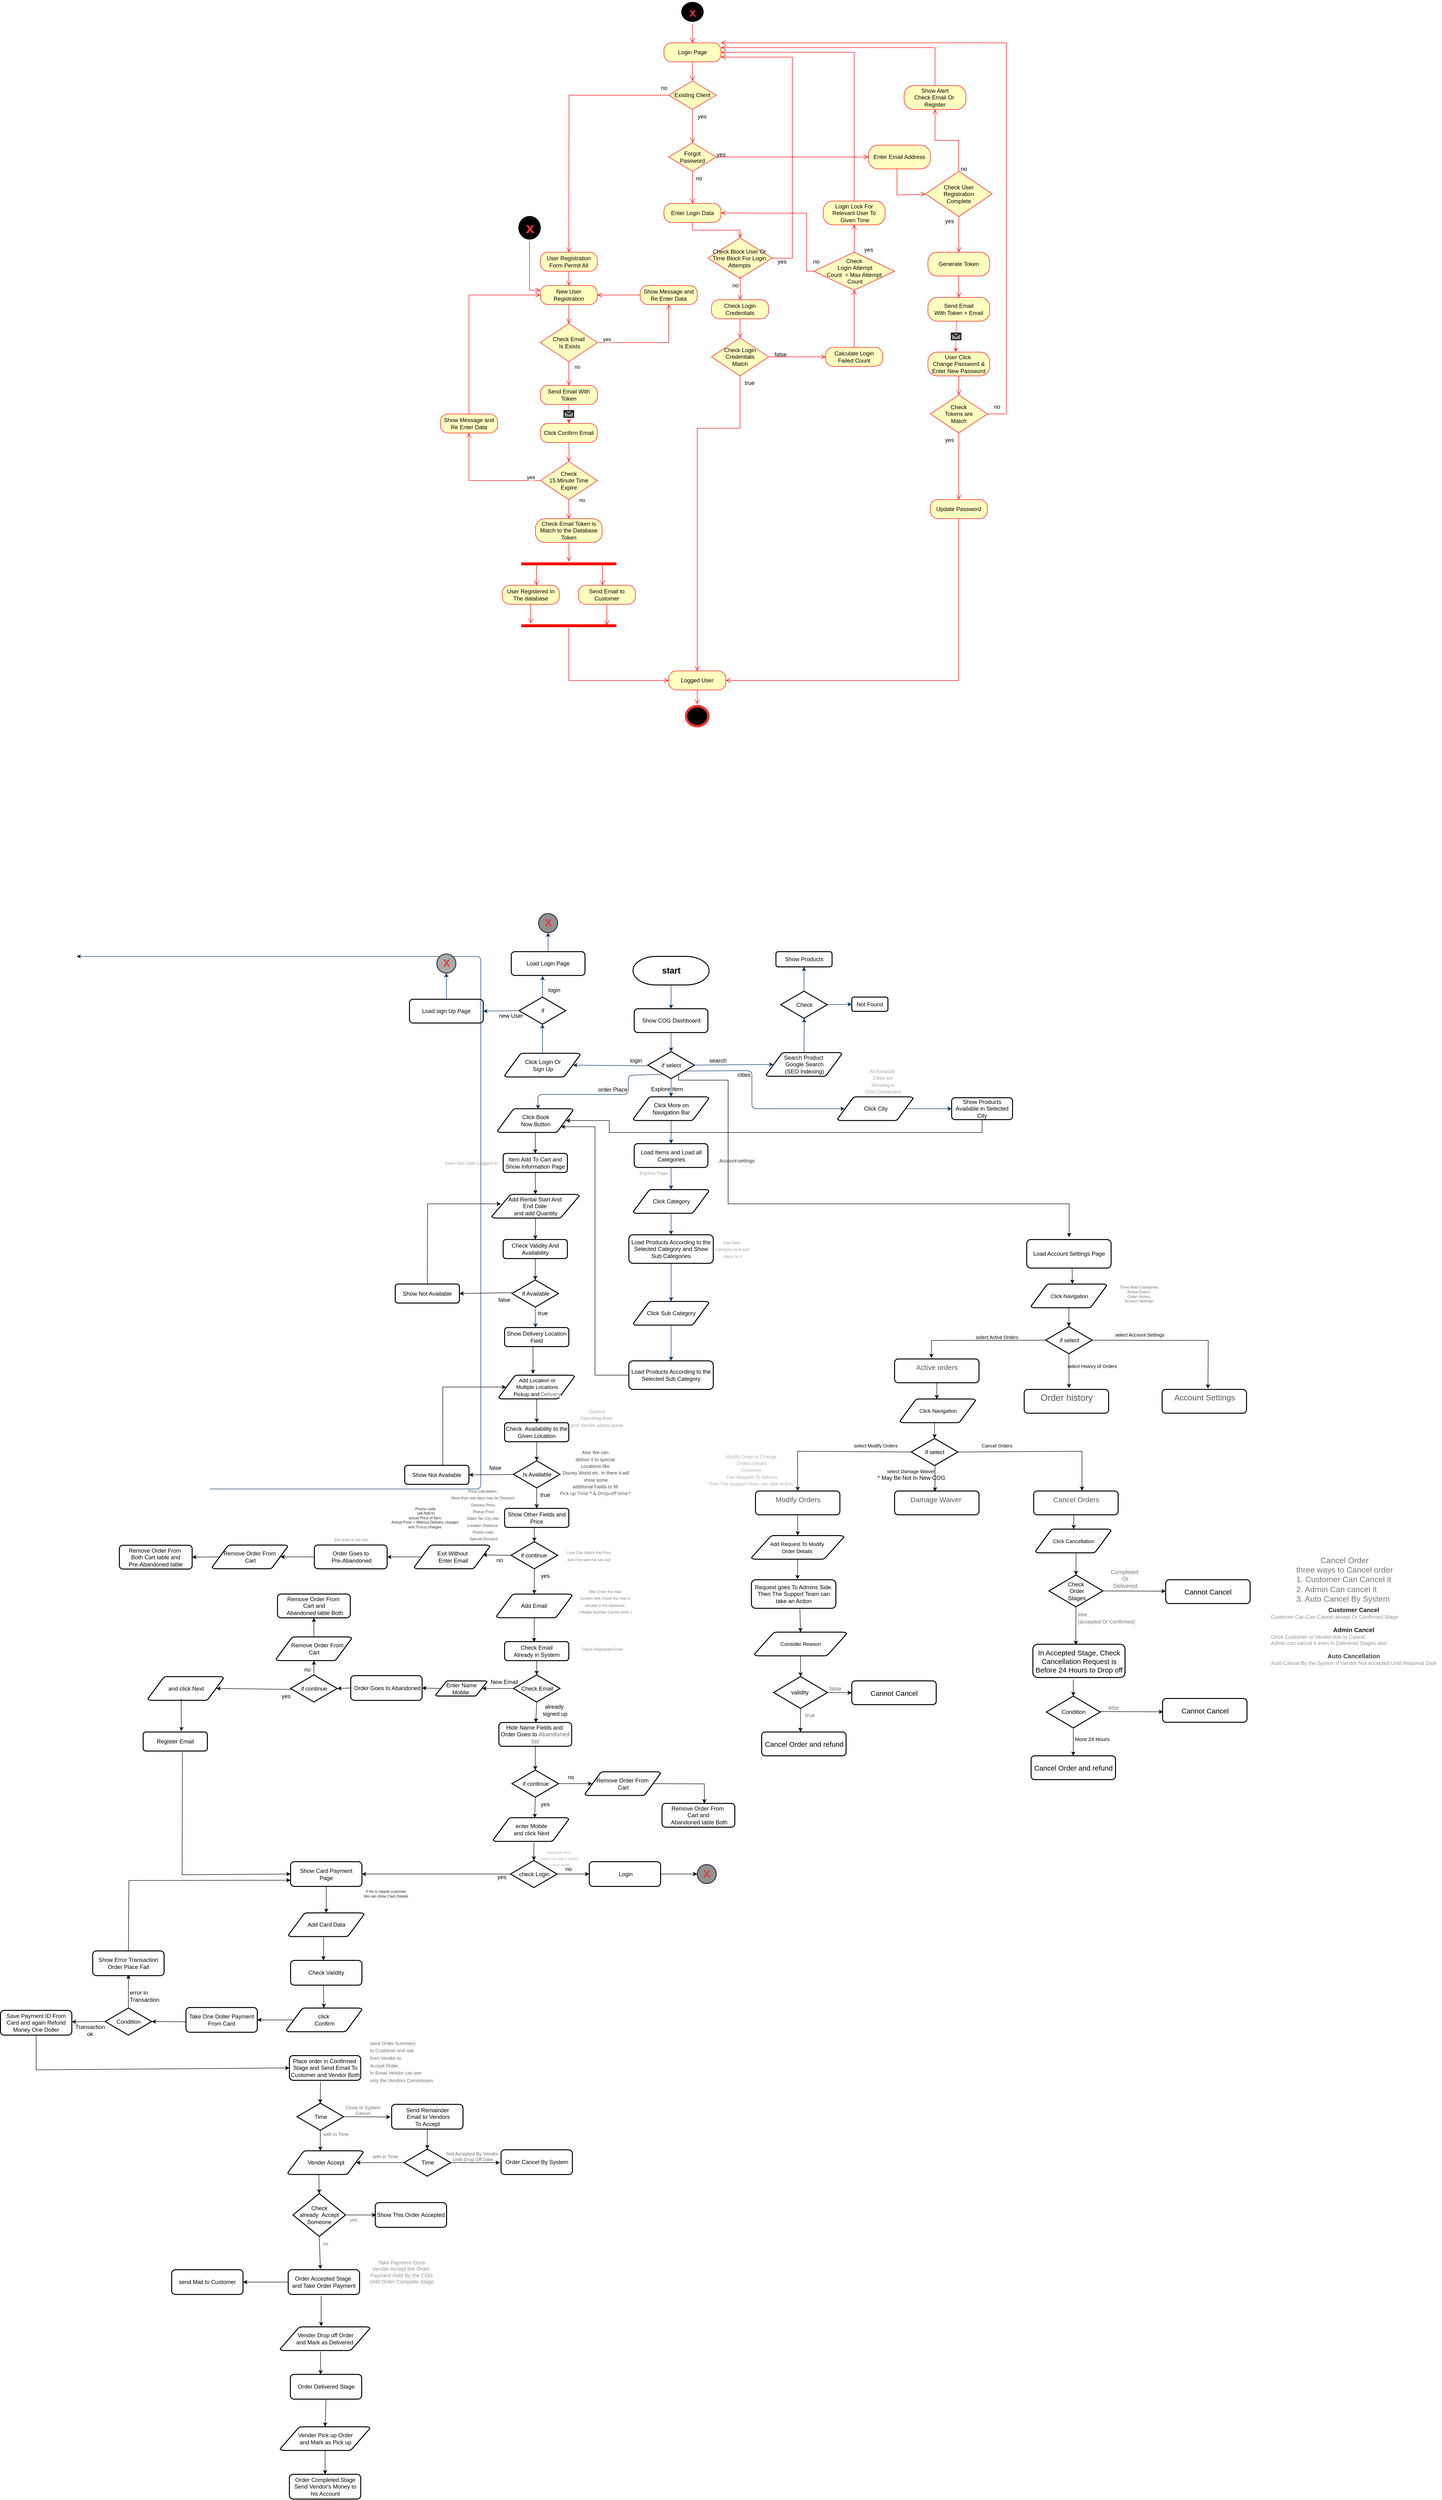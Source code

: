<mxfile version="20.0.4" type="github">
  <diagram id="6a731a19-8d31-9384-78a2-239565b7b9f0" name="Page-1">
    <mxGraphModel dx="2117" dy="3013" grid="1" gridSize="10" guides="1" tooltips="1" connect="1" arrows="1" fold="1" page="1" pageScale="1" pageWidth="1169" pageHeight="827" background="none" math="0" shadow="0">
      <root>
        <mxCell id="0" />
        <mxCell id="1" parent="0" />
        <mxCell id="45" value="" style="edgeStyle=elbowEdgeStyle;elbow=horizontal;exitX=1;exitY=0.5;exitPerimeter=0;entryX=0.905;entryY=0.5;entryPerimeter=0;fontStyle=1;strokeColor=#003366;strokeWidth=1;html=1;" parent="1" target="34" edge="1">
          <mxGeometry width="100" height="100" as="geometry">
            <mxPoint x="380.5" y="1119.25" as="sourcePoint" />
            <mxPoint x="100" as="targetPoint" />
            <Array as="points">
              <mxPoint x="950" y="1320" />
            </Array>
          </mxGeometry>
        </mxCell>
        <mxCell id="aSKBEI42A0uFyndoNrAT-55" value="&lt;font style=&quot;font-size: 18px;&quot;&gt;&lt;b&gt;start&lt;/b&gt;&lt;/font&gt;" style="shape=mxgraph.flowchart.terminator;strokeWidth=2;gradientColor=none;gradientDirection=north;fontStyle=0;html=1;" vertex="1" parent="1">
          <mxGeometry x="1270" width="160" height="60" as="geometry" />
        </mxCell>
        <mxCell id="aSKBEI42A0uFyndoNrAT-56" value="Show COG Dashboard" style="rounded=1;whiteSpace=wrap;html=1;strokeWidth=2;fillColor=none;" vertex="1" parent="1">
          <mxGeometry x="1272.5" y="110" width="155" height="50" as="geometry" />
        </mxCell>
        <mxCell id="aSKBEI42A0uFyndoNrAT-57" value="if select" style="shape=mxgraph.flowchart.decision;strokeWidth=2;gradientColor=none;gradientDirection=north;fontStyle=0;html=1;" vertex="1" parent="1">
          <mxGeometry x="1301" y="200" width="98" height="57" as="geometry" />
        </mxCell>
        <mxCell id="aSKBEI42A0uFyndoNrAT-58" value="Click More on &lt;br&gt;Navigation Bar" style="shape=mxgraph.flowchart.data;strokeWidth=2;gradientColor=none;gradientDirection=north;fontStyle=0;html=1;" vertex="1" parent="1">
          <mxGeometry x="1270.5" y="295" width="159" height="50" as="geometry" />
        </mxCell>
        <mxCell id="aSKBEI42A0uFyndoNrAT-59" value="Load Items and Load all&lt;br&gt;Categories" style="rounded=1;whiteSpace=wrap;html=1;strokeWidth=2;fillColor=none;" vertex="1" parent="1">
          <mxGeometry x="1272.5" y="393.5" width="155" height="50" as="geometry" />
        </mxCell>
        <mxCell id="aSKBEI42A0uFyndoNrAT-60" value="Click Category" style="shape=mxgraph.flowchart.data;strokeWidth=2;gradientColor=none;gradientDirection=north;fontStyle=0;html=1;" vertex="1" parent="1">
          <mxGeometry x="1270.5" y="490" width="159" height="50" as="geometry" />
        </mxCell>
        <mxCell id="aSKBEI42A0uFyndoNrAT-61" value="Load Products According to the Selected Category and Show Sub Categories" style="rounded=1;whiteSpace=wrap;html=1;strokeWidth=2;fillColor=none;" vertex="1" parent="1">
          <mxGeometry x="1261.25" y="585" width="177.5" height="60" as="geometry" />
        </mxCell>
        <mxCell id="aSKBEI42A0uFyndoNrAT-62" value="Click Sub Category" style="shape=mxgraph.flowchart.data;strokeWidth=2;gradientColor=none;gradientDirection=north;fontStyle=0;html=1;" vertex="1" parent="1">
          <mxGeometry x="1270.5" y="725" width="159" height="50" as="geometry" />
        </mxCell>
        <mxCell id="aSKBEI42A0uFyndoNrAT-63" value="Load Products According to the Selected Sub Category" style="rounded=1;whiteSpace=wrap;html=1;strokeWidth=2;fillColor=none;" vertex="1" parent="1">
          <mxGeometry x="1261.25" y="850" width="177.5" height="60" as="geometry" />
        </mxCell>
        <mxCell id="aSKBEI42A0uFyndoNrAT-64" value="&lt;font color=&quot;#a6a6a6&quot; style=&quot;font-size: 9px;&quot;&gt;Add New&amp;nbsp;&lt;br&gt;Category and add&lt;br&gt;&amp;nbsp;items to it&lt;/font&gt;" style="text;html=1;align=center;verticalAlign=middle;resizable=0;points=[];autosize=1;strokeColor=none;fillColor=none;" vertex="1" parent="1">
          <mxGeometry x="1427.5" y="585" width="100" height="60" as="geometry" />
        </mxCell>
        <mxCell id="aSKBEI42A0uFyndoNrAT-65" value="&lt;font size=&quot;1&quot; color=&quot;#a6a6a6&quot;&gt;Explore Page&lt;/font&gt;" style="text;html=1;align=center;verticalAlign=middle;resizable=0;points=[];autosize=1;strokeColor=none;fillColor=none;" vertex="1" parent="1">
          <mxGeometry x="1272.5" y="440" width="80" height="30" as="geometry" />
        </mxCell>
        <mxCell id="aSKBEI42A0uFyndoNrAT-66" value="Search Product&amp;nbsp;&lt;br&gt;Google Search&lt;br&gt;(SEO Indexing)" style="shape=mxgraph.flowchart.data;strokeWidth=2;gradientColor=none;gradientDirection=north;fontStyle=0;html=1;" vertex="1" parent="1">
          <mxGeometry x="1550" y="202" width="159" height="50" as="geometry" />
        </mxCell>
        <mxCell id="aSKBEI42A0uFyndoNrAT-67" value="Check" style="shape=mxgraph.flowchart.decision;strokeWidth=2;gradientColor=none;gradientDirection=north;fontStyle=0;html=1;" vertex="1" parent="1">
          <mxGeometry x="1580.5" y="73" width="98" height="57" as="geometry" />
        </mxCell>
        <mxCell id="aSKBEI42A0uFyndoNrAT-68" value="Show Products" style="rounded=1;whiteSpace=wrap;html=1;strokeWidth=2;fillColor=none;" vertex="1" parent="1">
          <mxGeometry x="1570.5" y="-10" width="118" height="32" as="geometry" />
        </mxCell>
        <mxCell id="aSKBEI42A0uFyndoNrAT-69" value="Not Found" style="rounded=1;whiteSpace=wrap;html=1;strokeWidth=2;fillColor=none;" vertex="1" parent="1">
          <mxGeometry x="1730" y="85.5" width="76" height="30" as="geometry" />
        </mxCell>
        <mxCell id="aSKBEI42A0uFyndoNrAT-70" style="fontStyle=1;strokeColor=#003366;strokeWidth=1;html=1;exitX=0.5;exitY=1;exitDx=0;exitDy=0;exitPerimeter=0;" edge="1" parent="1" source="aSKBEI42A0uFyndoNrAT-55" target="aSKBEI42A0uFyndoNrAT-56">
          <mxGeometry relative="1" as="geometry">
            <mxPoint x="940" y="200" as="sourcePoint" />
            <mxPoint x="890" y="390" as="targetPoint" />
          </mxGeometry>
        </mxCell>
        <mxCell id="aSKBEI42A0uFyndoNrAT-71" style="fontStyle=1;strokeColor=#003366;strokeWidth=1;html=1;exitX=0.5;exitY=1;exitDx=0;exitDy=0;entryX=0.5;entryY=0;entryDx=0;entryDy=0;entryPerimeter=0;" edge="1" parent="1" source="aSKBEI42A0uFyndoNrAT-56" target="aSKBEI42A0uFyndoNrAT-57">
          <mxGeometry relative="1" as="geometry">
            <mxPoint x="1360" y="80" as="sourcePoint" />
            <mxPoint x="1360" y="120" as="targetPoint" />
          </mxGeometry>
        </mxCell>
        <mxCell id="aSKBEI42A0uFyndoNrAT-72" style="fontStyle=1;strokeColor=#003366;strokeWidth=1;html=1;exitX=0.5;exitY=1;exitDx=0;exitDy=0;entryX=0.5;entryY=0;entryDx=0;entryDy=0;entryPerimeter=0;exitPerimeter=0;" edge="1" parent="1" source="aSKBEI42A0uFyndoNrAT-57" target="aSKBEI42A0uFyndoNrAT-58">
          <mxGeometry relative="1" as="geometry">
            <mxPoint x="1360" y="170" as="sourcePoint" />
            <mxPoint x="1360.0" y="210" as="targetPoint" />
          </mxGeometry>
        </mxCell>
        <mxCell id="aSKBEI42A0uFyndoNrAT-73" style="fontStyle=1;strokeColor=#003366;strokeWidth=1;html=1;exitX=1;exitY=0.5;exitDx=0;exitDy=0;entryX=0.095;entryY=0.5;entryDx=0;entryDy=0;entryPerimeter=0;exitPerimeter=0;" edge="1" parent="1" source="aSKBEI42A0uFyndoNrAT-57" target="aSKBEI42A0uFyndoNrAT-66">
          <mxGeometry relative="1" as="geometry">
            <mxPoint x="1360.0" y="267.0" as="sourcePoint" />
            <mxPoint x="1360" y="305" as="targetPoint" />
          </mxGeometry>
        </mxCell>
        <mxCell id="aSKBEI42A0uFyndoNrAT-74" style="fontStyle=1;strokeColor=#003366;strokeWidth=1;html=1;exitX=0.5;exitY=0;exitDx=0;exitDy=0;exitPerimeter=0;" edge="1" parent="1" source="aSKBEI42A0uFyndoNrAT-66">
          <mxGeometry relative="1" as="geometry">
            <mxPoint x="1360.0" y="267.0" as="sourcePoint" />
            <mxPoint x="1630" y="130" as="targetPoint" />
          </mxGeometry>
        </mxCell>
        <mxCell id="aSKBEI42A0uFyndoNrAT-75" style="fontStyle=1;strokeColor=#003366;strokeWidth=1;html=1;exitX=0.5;exitY=0;exitDx=0;exitDy=0;exitPerimeter=0;entryX=0.5;entryY=1;entryDx=0;entryDy=0;" edge="1" parent="1" source="aSKBEI42A0uFyndoNrAT-67" target="aSKBEI42A0uFyndoNrAT-68">
          <mxGeometry relative="1" as="geometry">
            <mxPoint x="1639.5" y="262.0" as="sourcePoint" />
            <mxPoint x="1660" y="40" as="targetPoint" />
          </mxGeometry>
        </mxCell>
        <mxCell id="aSKBEI42A0uFyndoNrAT-76" style="fontStyle=1;strokeColor=#003366;strokeWidth=1;html=1;exitX=1;exitY=0.5;exitDx=0;exitDy=0;exitPerimeter=0;entryX=0;entryY=0.5;entryDx=0;entryDy=0;" edge="1" parent="1" source="aSKBEI42A0uFyndoNrAT-67" target="aSKBEI42A0uFyndoNrAT-69">
          <mxGeometry relative="1" as="geometry">
            <mxPoint x="1639.5" y="83" as="sourcePoint" />
            <mxPoint x="1639.5" y="32" as="targetPoint" />
          </mxGeometry>
        </mxCell>
        <mxCell id="aSKBEI42A0uFyndoNrAT-77" style="fontStyle=1;strokeColor=#003366;strokeWidth=1;html=1;exitX=0.796;exitY=0.718;exitDx=0;exitDy=0;exitPerimeter=0;entryX=0.095;entryY=0.5;entryDx=0;entryDy=0;entryPerimeter=0;" edge="1" parent="1" source="aSKBEI42A0uFyndoNrAT-57" target="aSKBEI42A0uFyndoNrAT-78">
          <mxGeometry relative="1" as="geometry">
            <mxPoint x="1409" y="238.5" as="sourcePoint" />
            <mxPoint x="1690" y="320" as="targetPoint" />
            <Array as="points">
              <mxPoint x="1520" y="240" />
              <mxPoint x="1520" y="320" />
            </Array>
          </mxGeometry>
        </mxCell>
        <mxCell id="aSKBEI42A0uFyndoNrAT-78" value="Click City" style="shape=mxgraph.flowchart.data;strokeWidth=2;gradientColor=none;gradientDirection=north;fontStyle=0;html=1;" vertex="1" parent="1">
          <mxGeometry x="1700" y="295" width="159" height="50" as="geometry" />
        </mxCell>
        <mxCell id="aSKBEI42A0uFyndoNrAT-79" value="&lt;font size=&quot;1&quot; color=&quot;#a6a6a6&quot;&gt;All Available&amp;nbsp;&lt;br&gt;Cities are &lt;br&gt;Showing in &lt;br&gt;COG&amp;nbsp;Dashboard&lt;/font&gt;" style="text;html=1;align=center;verticalAlign=middle;resizable=0;points=[];autosize=1;strokeColor=none;fillColor=none;" vertex="1" parent="1">
          <mxGeometry x="1745" y="227" width="100" height="70" as="geometry" />
        </mxCell>
        <mxCell id="aSKBEI42A0uFyndoNrAT-80" style="fontStyle=1;strokeColor=#003366;strokeWidth=1;html=1;exitX=0.5;exitY=1;exitDx=0;exitDy=0;entryX=0.5;entryY=0;entryDx=0;entryDy=0;exitPerimeter=0;" edge="1" parent="1" source="aSKBEI42A0uFyndoNrAT-58" target="aSKBEI42A0uFyndoNrAT-59">
          <mxGeometry relative="1" as="geometry">
            <mxPoint x="1360.0" y="267.0" as="sourcePoint" />
            <mxPoint x="1360" y="305.0" as="targetPoint" />
          </mxGeometry>
        </mxCell>
        <mxCell id="aSKBEI42A0uFyndoNrAT-81" style="fontStyle=1;strokeColor=#003366;strokeWidth=1;html=1;exitX=0.5;exitY=1;exitDx=0;exitDy=0;" edge="1" parent="1" source="aSKBEI42A0uFyndoNrAT-59" target="aSKBEI42A0uFyndoNrAT-60">
          <mxGeometry relative="1" as="geometry">
            <mxPoint x="1360" y="355.0" as="sourcePoint" />
            <mxPoint x="1360" y="403.5" as="targetPoint" />
          </mxGeometry>
        </mxCell>
        <mxCell id="aSKBEI42A0uFyndoNrAT-82" style="fontStyle=1;strokeColor=#003366;strokeWidth=1;html=1;exitX=0.5;exitY=1;exitDx=0;exitDy=0;exitPerimeter=0;" edge="1" parent="1" source="aSKBEI42A0uFyndoNrAT-60" target="aSKBEI42A0uFyndoNrAT-61">
          <mxGeometry relative="1" as="geometry">
            <mxPoint x="1360" y="453.5" as="sourcePoint" />
            <mxPoint x="1360" y="500.0" as="targetPoint" />
          </mxGeometry>
        </mxCell>
        <mxCell id="aSKBEI42A0uFyndoNrAT-83" value="Show Products&lt;br&gt;Available in Selected City&lt;br&gt;" style="rounded=1;whiteSpace=wrap;html=1;strokeWidth=2;fillColor=none;" vertex="1" parent="1">
          <mxGeometry x="1940" y="297" width="128" height="46" as="geometry" />
        </mxCell>
        <mxCell id="aSKBEI42A0uFyndoNrAT-84" style="fontStyle=1;strokeColor=#003366;strokeWidth=1;html=1;exitX=0.905;exitY=0.5;exitDx=0;exitDy=0;exitPerimeter=0;entryX=0;entryY=0.5;entryDx=0;entryDy=0;" edge="1" parent="1" source="aSKBEI42A0uFyndoNrAT-78" target="aSKBEI42A0uFyndoNrAT-83">
          <mxGeometry relative="1" as="geometry">
            <mxPoint x="1688.5" y="111.5" as="sourcePoint" />
            <mxPoint x="1740" y="110.5" as="targetPoint" />
          </mxGeometry>
        </mxCell>
        <mxCell id="aSKBEI42A0uFyndoNrAT-85" style="fontStyle=1;strokeColor=#003366;strokeWidth=1;html=1;entryX=0.5;entryY=0;entryDx=0;entryDy=0;entryPerimeter=0;exitX=0.5;exitY=1;exitDx=0;exitDy=0;" edge="1" parent="1" source="aSKBEI42A0uFyndoNrAT-61" target="aSKBEI42A0uFyndoNrAT-62">
          <mxGeometry relative="1" as="geometry">
            <mxPoint x="1350" y="640" as="sourcePoint" />
            <mxPoint x="1360" y="595.0" as="targetPoint" />
          </mxGeometry>
        </mxCell>
        <mxCell id="aSKBEI42A0uFyndoNrAT-87" style="fontStyle=1;strokeColor=#003366;strokeWidth=1;html=1;entryX=0.5;entryY=0;entryDx=0;entryDy=0;exitX=0.5;exitY=1;exitDx=0;exitDy=0;exitPerimeter=0;" edge="1" parent="1" source="aSKBEI42A0uFyndoNrAT-62" target="aSKBEI42A0uFyndoNrAT-63">
          <mxGeometry relative="1" as="geometry">
            <mxPoint x="1360" y="655.0" as="sourcePoint" />
            <mxPoint x="1360" y="735" as="targetPoint" />
          </mxGeometry>
        </mxCell>
        <mxCell id="aSKBEI42A0uFyndoNrAT-88" value="Click Login Or &lt;br&gt;Sign Up" style="shape=mxgraph.flowchart.data;strokeWidth=2;gradientColor=none;gradientDirection=north;fontStyle=0;html=1;" vertex="1" parent="1">
          <mxGeometry x="1000" y="203.5" width="159" height="50" as="geometry" />
        </mxCell>
        <mxCell id="aSKBEI42A0uFyndoNrAT-89" value="if" style="shape=mxgraph.flowchart.decision;strokeWidth=2;gradientColor=none;gradientDirection=north;fontStyle=0;html=1;" vertex="1" parent="1">
          <mxGeometry x="1030.5" y="85.5" width="98" height="57" as="geometry" />
        </mxCell>
        <mxCell id="aSKBEI42A0uFyndoNrAT-90" value="Load Login Page" style="rounded=1;whiteSpace=wrap;html=1;strokeWidth=2;fillColor=none;" vertex="1" parent="1">
          <mxGeometry x="1014" y="-10" width="155" height="50" as="geometry" />
        </mxCell>
        <mxCell id="aSKBEI42A0uFyndoNrAT-91" value="Load sign Up Page" style="rounded=1;whiteSpace=wrap;html=1;strokeWidth=2;fillColor=none;" vertex="1" parent="1">
          <mxGeometry x="800" y="90" width="155" height="50" as="geometry" />
        </mxCell>
        <mxCell id="aSKBEI42A0uFyndoNrAT-185" value="&lt;b&gt;&lt;font color=&quot;#ff3333&quot; style=&quot;font-size: 25px;&quot;&gt;x&lt;/font&gt;&lt;/b&gt;" style="ellipse;html=1;shape=endState;fillColor=#000000;strokeColor=none;" vertex="1" parent="1">
          <mxGeometry x="1367.5" y="-2010" width="55" height="50" as="geometry" />
        </mxCell>
        <mxCell id="aSKBEI42A0uFyndoNrAT-186" value="New User Registration" style="rounded=1;whiteSpace=wrap;html=1;arcSize=40;fontColor=#000000;fillColor=#ffffc0;strokeColor=#ff0000;" vertex="1" parent="1">
          <mxGeometry x="1075" y="-1410" width="120" height="40" as="geometry" />
        </mxCell>
        <mxCell id="aSKBEI42A0uFyndoNrAT-187" value="User Registration Form Permit All" style="rounded=1;whiteSpace=wrap;html=1;arcSize=40;fontColor=#000000;fillColor=#ffffc0;strokeColor=#ff0000;" vertex="1" parent="1">
          <mxGeometry x="1075" y="-1480" width="120" height="40" as="geometry" />
        </mxCell>
        <mxCell id="aSKBEI42A0uFyndoNrAT-188" value="" style="ellipse;html=1;shape=startState;fillColor=#000000;strokeColor=#FF3333;strokeWidth=5;" vertex="1" parent="1">
          <mxGeometry x="1377.5" y="-530" width="55" height="50" as="geometry" />
        </mxCell>
        <mxCell id="aSKBEI42A0uFyndoNrAT-189" value="" style="edgeStyle=orthogonalEdgeStyle;html=1;verticalAlign=bottom;endArrow=open;endSize=8;strokeColor=#ff0000;rounded=0;" edge="1" parent="1" source="aSKBEI42A0uFyndoNrAT-186">
          <mxGeometry relative="1" as="geometry">
            <mxPoint x="1135" y="-1330" as="targetPoint" />
          </mxGeometry>
        </mxCell>
        <mxCell id="aSKBEI42A0uFyndoNrAT-190" value="Send Email With Token" style="rounded=1;whiteSpace=wrap;html=1;arcSize=40;fontColor=#000000;fillColor=#ffffc0;strokeColor=#ff0000;" vertex="1" parent="1">
          <mxGeometry x="1075" y="-1200" width="120" height="40" as="geometry" />
        </mxCell>
        <mxCell id="aSKBEI42A0uFyndoNrAT-191" value="Check Email&lt;br&gt;&amp;nbsp;Is Exists" style="rhombus;whiteSpace=wrap;html=1;fillColor=#ffffc0;strokeColor=#ff0000;" vertex="1" parent="1">
          <mxGeometry x="1075" y="-1330" width="120" height="80" as="geometry" />
        </mxCell>
        <mxCell id="aSKBEI42A0uFyndoNrAT-192" value="no" style="edgeStyle=orthogonalEdgeStyle;html=1;align=left;verticalAlign=bottom;endArrow=open;endSize=8;strokeColor=#ff0000;rounded=0;entryX=0.5;entryY=1;entryDx=0;entryDy=0;" edge="1" parent="1" source="aSKBEI42A0uFyndoNrAT-191" target="aSKBEI42A0uFyndoNrAT-194">
          <mxGeometry x="-1" y="-78" relative="1" as="geometry">
            <mxPoint x="1345" y="-1380" as="targetPoint" />
            <mxPoint x="-50" y="-18" as="offset" />
          </mxGeometry>
        </mxCell>
        <mxCell id="aSKBEI42A0uFyndoNrAT-193" value="yes" style="edgeStyle=orthogonalEdgeStyle;html=1;align=left;verticalAlign=top;endArrow=open;endSize=8;strokeColor=#ff0000;rounded=0;" edge="1" parent="1" source="aSKBEI42A0uFyndoNrAT-191">
          <mxGeometry x="-1" y="92" relative="1" as="geometry">
            <mxPoint x="1135" y="-1200" as="targetPoint" />
            <mxPoint x="-22" y="-60" as="offset" />
          </mxGeometry>
        </mxCell>
        <mxCell id="aSKBEI42A0uFyndoNrAT-194" value="Show Message and Re Enter Data" style="rounded=1;whiteSpace=wrap;html=1;arcSize=40;fontColor=#000000;fillColor=#ffffc0;strokeColor=#ff0000;" vertex="1" parent="1">
          <mxGeometry x="1285" y="-1410" width="120" height="40" as="geometry" />
        </mxCell>
        <mxCell id="aSKBEI42A0uFyndoNrAT-195" value="" style="edgeStyle=orthogonalEdgeStyle;html=1;verticalAlign=bottom;endArrow=open;endSize=8;strokeColor=#ff0000;rounded=0;exitX=0;exitY=0.5;exitDx=0;exitDy=0;entryX=1;entryY=0.5;entryDx=0;entryDy=0;" edge="1" parent="1" source="aSKBEI42A0uFyndoNrAT-194" target="aSKBEI42A0uFyndoNrAT-186">
          <mxGeometry relative="1" as="geometry">
            <mxPoint x="1145" y="-1320" as="targetPoint" />
            <mxPoint x="1145" y="-1360" as="sourcePoint" />
          </mxGeometry>
        </mxCell>
        <mxCell id="aSKBEI42A0uFyndoNrAT-196" value="Click Confirm Email" style="rounded=1;whiteSpace=wrap;html=1;arcSize=40;fontColor=#000000;fillColor=#ffffc0;strokeColor=#ff0000;" vertex="1" parent="1">
          <mxGeometry x="1075" y="-1120" width="120" height="40" as="geometry" />
        </mxCell>
        <mxCell id="aSKBEI42A0uFyndoNrAT-197" value="Check&lt;br&gt;15 Minute Time Expire" style="rhombus;whiteSpace=wrap;html=1;fillColor=#ffffc0;strokeColor=#ff0000;" vertex="1" parent="1">
          <mxGeometry x="1075" y="-1040" width="120" height="80" as="geometry" />
        </mxCell>
        <mxCell id="aSKBEI42A0uFyndoNrAT-198" value="Show Message and Re Enter Data" style="rounded=1;whiteSpace=wrap;html=1;arcSize=40;fontColor=#000000;fillColor=#ffffc0;strokeColor=#ff0000;" vertex="1" parent="1">
          <mxGeometry x="865" y="-1140" width="120" height="40" as="geometry" />
        </mxCell>
        <mxCell id="aSKBEI42A0uFyndoNrAT-199" value="no" style="edgeStyle=orthogonalEdgeStyle;html=1;align=left;verticalAlign=bottom;endArrow=open;endSize=8;strokeColor=#ff0000;rounded=0;entryX=0.5;entryY=1;entryDx=0;entryDy=0;exitX=0;exitY=0.5;exitDx=0;exitDy=0;" edge="1" parent="1" source="aSKBEI42A0uFyndoNrAT-197" target="aSKBEI42A0uFyndoNrAT-198">
          <mxGeometry x="-1" y="94" relative="1" as="geometry">
            <mxPoint x="1355" y="-1360" as="targetPoint" />
            <mxPoint x="1205" y="-1280" as="sourcePoint" />
            <mxPoint x="80" y="-44" as="offset" />
          </mxGeometry>
        </mxCell>
        <mxCell id="aSKBEI42A0uFyndoNrAT-200" value="yes" style="edgeStyle=orthogonalEdgeStyle;html=1;align=left;verticalAlign=top;endArrow=open;endSize=8;strokeColor=#ff0000;rounded=0;exitX=0.5;exitY=1;exitDx=0;exitDy=0;entryX=0.5;entryY=0;entryDx=0;entryDy=0;" edge="1" parent="1" source="aSKBEI42A0uFyndoNrAT-197" target="aSKBEI42A0uFyndoNrAT-207">
          <mxGeometry x="-1" y="-108" relative="1" as="geometry">
            <mxPoint x="1135" y="-930" as="targetPoint" />
            <mxPoint x="1145" y="-1240" as="sourcePoint" />
            <mxPoint x="18" y="-60" as="offset" />
          </mxGeometry>
        </mxCell>
        <mxCell id="aSKBEI42A0uFyndoNrAT-201" value="" style="edgeStyle=orthogonalEdgeStyle;html=1;verticalAlign=bottom;endArrow=open;endSize=8;strokeColor=#ff0000;rounded=0;exitX=0.5;exitY=0;exitDx=0;exitDy=0;entryX=0;entryY=0.5;entryDx=0;entryDy=0;" edge="1" parent="1" source="aSKBEI42A0uFyndoNrAT-198" target="aSKBEI42A0uFyndoNrAT-186">
          <mxGeometry relative="1" as="geometry">
            <mxPoint x="1195" y="-1180.5" as="targetPoint" />
            <mxPoint x="1285" y="-1180.5" as="sourcePoint" />
            <Array as="points">
              <mxPoint x="925" y="-1390" />
            </Array>
          </mxGeometry>
        </mxCell>
        <mxCell id="aSKBEI42A0uFyndoNrAT-202" value="" style="shape=line;html=1;strokeWidth=6;strokeColor=#ff0000;" vertex="1" parent="1">
          <mxGeometry x="1035" y="-830" width="200" height="10" as="geometry" />
        </mxCell>
        <mxCell id="aSKBEI42A0uFyndoNrAT-203" value="" style="edgeStyle=orthogonalEdgeStyle;html=1;verticalAlign=bottom;endArrow=open;endSize=8;strokeColor=#ff0000;rounded=0;exitX=0.855;exitY=0.8;exitDx=0;exitDy=0;exitPerimeter=0;" edge="1" parent="1" source="aSKBEI42A0uFyndoNrAT-202">
          <mxGeometry relative="1" as="geometry">
            <mxPoint x="1206" y="-780" as="targetPoint" />
            <Array as="points" />
          </mxGeometry>
        </mxCell>
        <mxCell id="aSKBEI42A0uFyndoNrAT-204" value="" style="edgeStyle=orthogonalEdgeStyle;html=1;verticalAlign=bottom;endArrow=open;endSize=8;strokeColor=#ff0000;rounded=0;exitX=0.16;exitY=0.3;exitDx=0;exitDy=0;exitPerimeter=0;" edge="1" parent="1" source="aSKBEI42A0uFyndoNrAT-202">
          <mxGeometry relative="1" as="geometry">
            <mxPoint x="1067" y="-780" as="targetPoint" />
            <mxPoint x="1225" y="-812" as="sourcePoint" />
            <Array as="points">
              <mxPoint x="1067" y="-780" />
            </Array>
          </mxGeometry>
        </mxCell>
        <mxCell id="aSKBEI42A0uFyndoNrAT-205" value="User Registered In The database" style="rounded=1;whiteSpace=wrap;html=1;arcSize=40;fontColor=#000000;fillColor=#ffffc0;strokeColor=#ff0000;" vertex="1" parent="1">
          <mxGeometry x="995" y="-780" width="120" height="40" as="geometry" />
        </mxCell>
        <mxCell id="aSKBEI42A0uFyndoNrAT-206" value="Send Email to Customer" style="rounded=1;whiteSpace=wrap;html=1;arcSize=40;fontColor=#000000;fillColor=#ffffc0;strokeColor=#ff0000;" vertex="1" parent="1">
          <mxGeometry x="1155" y="-780" width="120" height="40" as="geometry" />
        </mxCell>
        <mxCell id="aSKBEI42A0uFyndoNrAT-207" value="Check Email Token is Match to the Database Token" style="rounded=1;whiteSpace=wrap;html=1;arcSize=40;fontColor=#000000;fillColor=#ffffc0;strokeColor=#ff0000;" vertex="1" parent="1">
          <mxGeometry x="1065" y="-920" width="140" height="50" as="geometry" />
        </mxCell>
        <mxCell id="aSKBEI42A0uFyndoNrAT-208" value="" style="edgeStyle=orthogonalEdgeStyle;html=1;verticalAlign=bottom;endArrow=open;endSize=8;strokeColor=#ff0000;rounded=0;exitX=0.5;exitY=1;exitDx=0;exitDy=0;" edge="1" parent="1" source="aSKBEI42A0uFyndoNrAT-187">
          <mxGeometry relative="1" as="geometry">
            <mxPoint x="1135" y="-1410" as="targetPoint" />
            <mxPoint x="1145" y="-1360" as="sourcePoint" />
          </mxGeometry>
        </mxCell>
        <mxCell id="aSKBEI42A0uFyndoNrAT-209" value="" style="edgeStyle=orthogonalEdgeStyle;html=1;verticalAlign=bottom;endArrow=open;endSize=8;strokeColor=#ff0000;rounded=0;exitX=0;exitY=0.5;exitDx=0;exitDy=0;" edge="1" parent="1" source="aSKBEI42A0uFyndoNrAT-220">
          <mxGeometry relative="1" as="geometry">
            <mxPoint x="1135" y="-1480" as="targetPoint" />
            <mxPoint x="1145" y="-1430" as="sourcePoint" />
          </mxGeometry>
        </mxCell>
        <mxCell id="aSKBEI42A0uFyndoNrAT-211" value="" style="edgeStyle=orthogonalEdgeStyle;html=1;verticalAlign=bottom;endArrow=open;endSize=8;strokeColor=#ff0000;rounded=0;entryX=0.5;entryY=0;entryDx=0;entryDy=0;" edge="1" parent="1" target="aSKBEI42A0uFyndoNrAT-197">
          <mxGeometry relative="1" as="geometry">
            <mxPoint x="1145" y="-1110" as="targetPoint" />
            <mxPoint x="1135" y="-1080" as="sourcePoint" />
          </mxGeometry>
        </mxCell>
        <mxCell id="aSKBEI42A0uFyndoNrAT-212" value="" style="edgeStyle=orthogonalEdgeStyle;html=1;verticalAlign=bottom;endArrow=open;endSize=8;strokeColor=#ff0000;rounded=0;" edge="1" parent="1" target="aSKBEI42A0uFyndoNrAT-202">
          <mxGeometry relative="1" as="geometry">
            <mxPoint x="1145" y="-1110" as="targetPoint" />
            <mxPoint x="1135" y="-870" as="sourcePoint" />
          </mxGeometry>
        </mxCell>
        <mxCell id="aSKBEI42A0uFyndoNrAT-213" value="" style="shape=line;html=1;strokeWidth=6;strokeColor=#ff0000;" vertex="1" parent="1">
          <mxGeometry x="1035" y="-700" width="200" height="10" as="geometry" />
        </mxCell>
        <mxCell id="aSKBEI42A0uFyndoNrAT-214" value="" style="edgeStyle=orthogonalEdgeStyle;html=1;verticalAlign=bottom;endArrow=open;endSize=8;strokeColor=#ff0000;rounded=0;entryX=0;entryY=0.5;entryDx=0;entryDy=0;" edge="1" parent="1" source="aSKBEI42A0uFyndoNrAT-213" target="aSKBEI42A0uFyndoNrAT-247">
          <mxGeometry relative="1" as="geometry">
            <mxPoint x="1135" y="-640" as="targetPoint" />
            <Array as="points">
              <mxPoint x="1135" y="-580" />
            </Array>
          </mxGeometry>
        </mxCell>
        <mxCell id="aSKBEI42A0uFyndoNrAT-215" value="" style="edgeStyle=orthogonalEdgeStyle;html=1;verticalAlign=bottom;endArrow=open;endSize=8;strokeColor=#ff0000;rounded=0;exitX=0.5;exitY=1;exitDx=0;exitDy=0;entryX=0.9;entryY=0.4;entryDx=0;entryDy=0;entryPerimeter=0;" edge="1" parent="1" source="aSKBEI42A0uFyndoNrAT-206" target="aSKBEI42A0uFyndoNrAT-213">
          <mxGeometry relative="1" as="geometry">
            <mxPoint x="1216" y="-770" as="targetPoint" />
            <mxPoint x="1216" y="-812" as="sourcePoint" />
            <Array as="points" />
          </mxGeometry>
        </mxCell>
        <mxCell id="aSKBEI42A0uFyndoNrAT-216" value="" style="edgeStyle=orthogonalEdgeStyle;html=1;verticalAlign=bottom;endArrow=open;endSize=8;strokeColor=#ff0000;rounded=0;exitX=0.5;exitY=1;exitDx=0;exitDy=0;" edge="1" parent="1" source="aSKBEI42A0uFyndoNrAT-205">
          <mxGeometry relative="1" as="geometry">
            <mxPoint x="1055" y="-700" as="targetPoint" />
            <mxPoint x="1225" y="-730" as="sourcePoint" />
            <Array as="points" />
          </mxGeometry>
        </mxCell>
        <mxCell id="aSKBEI42A0uFyndoNrAT-217" value="Login Page" style="rounded=1;whiteSpace=wrap;html=1;arcSize=40;fontColor=#000000;fillColor=#ffffc0;strokeColor=#ff0000;" vertex="1" parent="1">
          <mxGeometry x="1335" y="-1920" width="120" height="40" as="geometry" />
        </mxCell>
        <mxCell id="aSKBEI42A0uFyndoNrAT-218" value="" style="edgeStyle=orthogonalEdgeStyle;html=1;verticalAlign=bottom;endArrow=open;endSize=8;strokeColor=#ff0000;rounded=0;exitX=0.5;exitY=1;exitDx=0;exitDy=0;entryX=0.5;entryY=0;entryDx=0;entryDy=0;" edge="1" parent="1" source="aSKBEI42A0uFyndoNrAT-185" target="aSKBEI42A0uFyndoNrAT-217">
          <mxGeometry relative="1" as="geometry">
            <mxPoint x="1270" y="-1830" as="targetPoint" />
            <mxPoint x="1270" y="-1890" as="sourcePoint" />
            <Array as="points" />
          </mxGeometry>
        </mxCell>
        <mxCell id="aSKBEI42A0uFyndoNrAT-219" value="Enter Login Data" style="rounded=1;whiteSpace=wrap;html=1;arcSize=40;fontColor=#000000;fillColor=#ffffc0;strokeColor=#ff0000;" vertex="1" parent="1">
          <mxGeometry x="1335" y="-1582.5" width="120" height="40" as="geometry" />
        </mxCell>
        <mxCell id="aSKBEI42A0uFyndoNrAT-220" value="Existing Client" style="rhombus;whiteSpace=wrap;html=1;fillColor=#ffffc0;strokeColor=#ff0000;" vertex="1" parent="1">
          <mxGeometry x="1345" y="-1840" width="100" height="60" as="geometry" />
        </mxCell>
        <mxCell id="aSKBEI42A0uFyndoNrAT-221" value="" style="edgeStyle=orthogonalEdgeStyle;html=1;verticalAlign=bottom;endArrow=open;endSize=8;strokeColor=#ff0000;rounded=0;entryX=0.5;entryY=0;entryDx=0;entryDy=0;" edge="1" parent="1" source="aSKBEI42A0uFyndoNrAT-217" target="aSKBEI42A0uFyndoNrAT-220">
          <mxGeometry relative="1" as="geometry">
            <mxPoint x="1445" y="-1790" as="targetPoint" />
            <mxPoint x="1435" y="-1780" as="sourcePoint" />
            <Array as="points" />
          </mxGeometry>
        </mxCell>
        <mxCell id="aSKBEI42A0uFyndoNrAT-222" value="no" style="text;html=1;align=center;verticalAlign=middle;resizable=0;points=[];autosize=1;strokeColor=none;fillColor=none;" vertex="1" parent="1">
          <mxGeometry x="1315" y="-1840" width="40" height="30" as="geometry" />
        </mxCell>
        <mxCell id="aSKBEI42A0uFyndoNrAT-223" value="yes" style="text;html=1;align=center;verticalAlign=middle;resizable=0;points=[];autosize=1;strokeColor=none;fillColor=none;" vertex="1" parent="1">
          <mxGeometry x="1395" y="-1780" width="40" height="30" as="geometry" />
        </mxCell>
        <mxCell id="aSKBEI42A0uFyndoNrAT-224" value="Check Login &lt;br&gt;Credentials&lt;br&gt;Match" style="rhombus;whiteSpace=wrap;html=1;fillColor=#ffffc0;strokeColor=#ff0000;" vertex="1" parent="1">
          <mxGeometry x="1435" y="-1300" width="120" height="80" as="geometry" />
        </mxCell>
        <mxCell id="aSKBEI42A0uFyndoNrAT-225" value="" style="edgeStyle=orthogonalEdgeStyle;html=1;verticalAlign=bottom;endArrow=open;endSize=8;strokeColor=#ff0000;rounded=0;entryX=0.5;entryY=0;entryDx=0;entryDy=0;startArrow=none;" edge="1" parent="1" source="aSKBEI42A0uFyndoNrAT-226" target="aSKBEI42A0uFyndoNrAT-224">
          <mxGeometry relative="1" as="geometry">
            <mxPoint x="1105" y="-1400" as="targetPoint" />
            <mxPoint x="1495" y="-1420" as="sourcePoint" />
          </mxGeometry>
        </mxCell>
        <mxCell id="aSKBEI42A0uFyndoNrAT-226" value="Check Login&lt;br&gt;Credentials" style="rounded=1;whiteSpace=wrap;html=1;arcSize=40;fontColor=#000000;fillColor=#ffffc0;strokeColor=#ff0000;" vertex="1" parent="1">
          <mxGeometry x="1435" y="-1380" width="120" height="40" as="geometry" />
        </mxCell>
        <mxCell id="aSKBEI42A0uFyndoNrAT-227" value="" style="edgeStyle=orthogonalEdgeStyle;html=1;verticalAlign=bottom;endArrow=open;endSize=8;strokeColor=#ff0000;rounded=0;exitX=0.5;exitY=1;exitDx=0;exitDy=0;entryX=0.5;entryY=0;entryDx=0;entryDy=0;" edge="1" parent="1" source="aSKBEI42A0uFyndoNrAT-219" target="aSKBEI42A0uFyndoNrAT-239">
          <mxGeometry relative="1" as="geometry">
            <mxPoint x="1105" y="-1030" as="targetPoint" />
            <mxPoint x="1105" y="-1070" as="sourcePoint" />
          </mxGeometry>
        </mxCell>
        <mxCell id="aSKBEI42A0uFyndoNrAT-228" value="Calculate Login Failed Count" style="rounded=1;whiteSpace=wrap;html=1;arcSize=40;fontColor=#000000;fillColor=#ffffc0;strokeColor=#ff0000;" vertex="1" parent="1">
          <mxGeometry x="1675" y="-1280" width="120" height="40" as="geometry" />
        </mxCell>
        <mxCell id="aSKBEI42A0uFyndoNrAT-229" value="Check&lt;br&gt;&amp;nbsp;Login Attempt &lt;br&gt;Count&amp;nbsp; = Max Attempt&lt;br&gt;&amp;nbsp;Count" style="rhombus;whiteSpace=wrap;html=1;fillColor=#ffffc0;strokeColor=#ff0000;" vertex="1" parent="1">
          <mxGeometry x="1650" y="-1480" width="170" height="80" as="geometry" />
        </mxCell>
        <mxCell id="aSKBEI42A0uFyndoNrAT-230" value="" style="edgeStyle=orthogonalEdgeStyle;html=1;verticalAlign=bottom;endArrow=open;endSize=8;strokeColor=#ff0000;rounded=0;entryX=0.5;entryY=1;entryDx=0;entryDy=0;startArrow=none;exitX=0.5;exitY=0;exitDx=0;exitDy=0;" edge="1" parent="1" source="aSKBEI42A0uFyndoNrAT-228" target="aSKBEI42A0uFyndoNrAT-229">
          <mxGeometry relative="1" as="geometry">
            <mxPoint x="1505" y="-1290" as="targetPoint" />
            <mxPoint x="1735" y="-1290" as="sourcePoint" />
          </mxGeometry>
        </mxCell>
        <mxCell id="aSKBEI42A0uFyndoNrAT-231" value="" style="edgeStyle=orthogonalEdgeStyle;html=1;verticalAlign=bottom;endArrow=open;endSize=8;strokeColor=#ff0000;rounded=0;startArrow=none;exitX=0;exitY=0.5;exitDx=0;exitDy=0;entryX=1;entryY=0.5;entryDx=0;entryDy=0;" edge="1" parent="1" source="aSKBEI42A0uFyndoNrAT-229" target="aSKBEI42A0uFyndoNrAT-219">
          <mxGeometry relative="1" as="geometry">
            <mxPoint x="1625" y="-1360" as="targetPoint" />
            <mxPoint x="1745" y="-1270" as="sourcePoint" />
            <Array as="points">
              <mxPoint x="1635" y="-1440" />
              <mxPoint x="1635" y="-1562" />
              <mxPoint x="1553" y="-1562" />
            </Array>
          </mxGeometry>
        </mxCell>
        <mxCell id="aSKBEI42A0uFyndoNrAT-232" value="" style="edgeStyle=orthogonalEdgeStyle;html=1;verticalAlign=bottom;endArrow=open;endSize=8;strokeColor=#ff0000;rounded=0;entryX=0;entryY=0.5;entryDx=0;entryDy=0;startArrow=none;exitX=1;exitY=0.5;exitDx=0;exitDy=0;" edge="1" parent="1" source="aSKBEI42A0uFyndoNrAT-224" target="aSKBEI42A0uFyndoNrAT-228">
          <mxGeometry relative="1" as="geometry">
            <mxPoint x="1505" y="-1290" as="targetPoint" />
            <mxPoint x="1505" y="-1330" as="sourcePoint" />
          </mxGeometry>
        </mxCell>
        <mxCell id="aSKBEI42A0uFyndoNrAT-233" value="" style="edgeStyle=orthogonalEdgeStyle;html=1;verticalAlign=bottom;endArrow=open;endSize=8;strokeColor=#ff0000;rounded=0;startArrow=none;entryX=0.5;entryY=0;entryDx=0;entryDy=0;" edge="1" parent="1" target="aSKBEI42A0uFyndoNrAT-247">
          <mxGeometry relative="1" as="geometry">
            <mxPoint x="1495" y="-1130" as="targetPoint" />
            <mxPoint x="1495" y="-1220" as="sourcePoint" />
            <Array as="points">
              <mxPoint x="1495" y="-1110" />
              <mxPoint x="1405" y="-1110" />
            </Array>
          </mxGeometry>
        </mxCell>
        <mxCell id="aSKBEI42A0uFyndoNrAT-234" value="true" style="text;html=1;align=center;verticalAlign=middle;resizable=0;points=[];autosize=1;strokeColor=none;fillColor=none;" vertex="1" parent="1">
          <mxGeometry x="1495" y="-1220" width="40" height="30" as="geometry" />
        </mxCell>
        <mxCell id="aSKBEI42A0uFyndoNrAT-235" value="false" style="text;html=1;align=center;verticalAlign=middle;resizable=0;points=[];autosize=1;strokeColor=none;fillColor=none;" vertex="1" parent="1">
          <mxGeometry x="1555" y="-1280" width="50" height="30" as="geometry" />
        </mxCell>
        <mxCell id="aSKBEI42A0uFyndoNrAT-236" value="no" style="text;html=1;align=center;verticalAlign=middle;resizable=0;points=[];autosize=1;strokeColor=none;fillColor=none;" vertex="1" parent="1">
          <mxGeometry x="1635" y="-1475" width="40" height="30" as="geometry" />
        </mxCell>
        <mxCell id="aSKBEI42A0uFyndoNrAT-237" value="" style="edgeStyle=orthogonalEdgeStyle;html=1;verticalAlign=bottom;endArrow=open;endSize=8;strokeColor=#ff0000;rounded=0;entryX=1;entryY=0.5;entryDx=0;entryDy=0;startArrow=none;exitX=0.5;exitY=0;exitDx=0;exitDy=0;" edge="1" parent="1" source="aSKBEI42A0uFyndoNrAT-238" target="aSKBEI42A0uFyndoNrAT-217">
          <mxGeometry relative="1" as="geometry">
            <mxPoint x="1785" y="-1390" as="targetPoint" />
            <mxPoint x="1585" y="-1630" as="sourcePoint" />
          </mxGeometry>
        </mxCell>
        <mxCell id="aSKBEI42A0uFyndoNrAT-238" value="Login Lock For Relevant User To&lt;br&gt;&amp;nbsp;Given Time" style="rounded=1;whiteSpace=wrap;html=1;arcSize=40;fontColor=#000000;fillColor=#ffffc0;strokeColor=#ff0000;" vertex="1" parent="1">
          <mxGeometry x="1670" y="-1587.5" width="130" height="50" as="geometry" />
        </mxCell>
        <mxCell id="aSKBEI42A0uFyndoNrAT-239" value="Check Block User Or&amp;nbsp;&lt;br&gt;Time Block For Login&amp;nbsp;&lt;br&gt;Attempts&amp;nbsp;" style="rhombus;whiteSpace=wrap;html=1;fillColor=#ffffc0;strokeColor=#ff0000;" vertex="1" parent="1">
          <mxGeometry x="1427.5" y="-1510" width="135" height="85" as="geometry" />
        </mxCell>
        <mxCell id="aSKBEI42A0uFyndoNrAT-240" value="" style="edgeStyle=orthogonalEdgeStyle;html=1;verticalAlign=bottom;endArrow=open;endSize=8;strokeColor=#ff0000;rounded=0;exitX=0.5;exitY=1;exitDx=0;exitDy=0;entryX=0.5;entryY=0;entryDx=0;entryDy=0;" edge="1" parent="1" source="aSKBEI42A0uFyndoNrAT-220" target="aSKBEI42A0uFyndoNrAT-248">
          <mxGeometry relative="1" as="geometry">
            <mxPoint x="1395" y="-1730" as="targetPoint" />
            <mxPoint x="1445" y="-1790" as="sourcePoint" />
            <Array as="points" />
          </mxGeometry>
        </mxCell>
        <mxCell id="aSKBEI42A0uFyndoNrAT-241" value="no" style="text;html=1;align=center;verticalAlign=middle;resizable=0;points=[];autosize=1;strokeColor=none;fillColor=none;" vertex="1" parent="1">
          <mxGeometry x="1465" y="-1425" width="40" height="30" as="geometry" />
        </mxCell>
        <mxCell id="aSKBEI42A0uFyndoNrAT-242" value="yes" style="text;html=1;align=center;verticalAlign=middle;resizable=0;points=[];autosize=1;strokeColor=none;fillColor=none;" vertex="1" parent="1">
          <mxGeometry x="1745" y="-1500" width="40" height="30" as="geometry" />
        </mxCell>
        <mxCell id="aSKBEI42A0uFyndoNrAT-243" value="" style="edgeStyle=orthogonalEdgeStyle;html=1;verticalAlign=bottom;endArrow=open;endSize=8;strokeColor=#ff0000;rounded=0;entryX=0.5;entryY=1;entryDx=0;entryDy=0;startArrow=none;" edge="1" parent="1" target="aSKBEI42A0uFyndoNrAT-238">
          <mxGeometry relative="1" as="geometry">
            <mxPoint x="1745" y="-1390" as="targetPoint" />
            <mxPoint x="1735" y="-1480" as="sourcePoint" />
          </mxGeometry>
        </mxCell>
        <mxCell id="aSKBEI42A0uFyndoNrAT-244" value="" style="edgeStyle=orthogonalEdgeStyle;html=1;verticalAlign=bottom;endArrow=open;endSize=8;strokeColor=#ff0000;rounded=0;startArrow=none;" edge="1" parent="1" target="aSKBEI42A0uFyndoNrAT-226">
          <mxGeometry relative="1" as="geometry">
            <mxPoint x="1635" y="-1350" as="targetPoint" />
            <mxPoint x="1495" y="-1430" as="sourcePoint" />
          </mxGeometry>
        </mxCell>
        <mxCell id="aSKBEI42A0uFyndoNrAT-245" value="" style="edgeStyle=orthogonalEdgeStyle;html=1;verticalAlign=bottom;endArrow=open;endSize=8;strokeColor=#ff0000;rounded=0;startArrow=none;entryX=1;entryY=0.75;entryDx=0;entryDy=0;exitX=1;exitY=0.5;exitDx=0;exitDy=0;" edge="1" parent="1" source="aSKBEI42A0uFyndoNrAT-239" target="aSKBEI42A0uFyndoNrAT-217">
          <mxGeometry relative="1" as="geometry">
            <mxPoint x="1545" y="-1120" as="targetPoint" />
            <mxPoint x="1545" y="-1210" as="sourcePoint" />
            <Array as="points">
              <mxPoint x="1605" y="-1467" />
              <mxPoint x="1605" y="-1890" />
            </Array>
          </mxGeometry>
        </mxCell>
        <mxCell id="aSKBEI42A0uFyndoNrAT-246" value="yes" style="text;html=1;align=center;verticalAlign=middle;resizable=0;points=[];autosize=1;strokeColor=none;fillColor=none;" vertex="1" parent="1">
          <mxGeometry x="1562.5" y="-1475" width="40" height="30" as="geometry" />
        </mxCell>
        <mxCell id="aSKBEI42A0uFyndoNrAT-247" value="Logged User" style="rounded=1;whiteSpace=wrap;html=1;arcSize=40;fontColor=#000000;fillColor=#ffffc0;strokeColor=#ff0000;" vertex="1" parent="1">
          <mxGeometry x="1345" y="-600" width="120" height="40" as="geometry" />
        </mxCell>
        <mxCell id="aSKBEI42A0uFyndoNrAT-248" value="Forgot &lt;br&gt;Password" style="rhombus;whiteSpace=wrap;html=1;fillColor=#ffffc0;strokeColor=#ff0000;" vertex="1" parent="1">
          <mxGeometry x="1345" y="-1710" width="100" height="60" as="geometry" />
        </mxCell>
        <mxCell id="aSKBEI42A0uFyndoNrAT-249" value="" style="edgeStyle=orthogonalEdgeStyle;html=1;verticalAlign=bottom;endArrow=open;endSize=8;strokeColor=#ff0000;rounded=0;exitX=0.5;exitY=1;exitDx=0;exitDy=0;entryX=0.5;entryY=0;entryDx=0;entryDy=0;" edge="1" parent="1" source="aSKBEI42A0uFyndoNrAT-248" target="aSKBEI42A0uFyndoNrAT-219">
          <mxGeometry relative="1" as="geometry">
            <mxPoint x="1405" y="-1730" as="targetPoint" />
            <mxPoint x="1405" y="-1770" as="sourcePoint" />
            <Array as="points" />
          </mxGeometry>
        </mxCell>
        <mxCell id="aSKBEI42A0uFyndoNrAT-250" value="no" style="text;html=1;align=center;verticalAlign=middle;resizable=0;points=[];autosize=1;strokeColor=none;fillColor=none;" vertex="1" parent="1">
          <mxGeometry x="1387.5" y="-1650" width="40" height="30" as="geometry" />
        </mxCell>
        <mxCell id="aSKBEI42A0uFyndoNrAT-251" value="" style="edgeStyle=orthogonalEdgeStyle;html=1;verticalAlign=bottom;endArrow=open;endSize=8;strokeColor=#ff0000;rounded=0;exitX=1;exitY=0.5;exitDx=0;exitDy=0;entryX=0;entryY=0.5;entryDx=0;entryDy=0;" edge="1" parent="1" source="aSKBEI42A0uFyndoNrAT-248" target="aSKBEI42A0uFyndoNrAT-260">
          <mxGeometry relative="1" as="geometry">
            <mxPoint x="1895" y="-1630" as="targetPoint" />
            <mxPoint x="1405" y="-1640" as="sourcePoint" />
            <Array as="points" />
          </mxGeometry>
        </mxCell>
        <mxCell id="aSKBEI42A0uFyndoNrAT-252" value="yes" style="text;html=1;align=center;verticalAlign=middle;resizable=0;points=[];autosize=1;strokeColor=none;fillColor=none;" vertex="1" parent="1">
          <mxGeometry x="1435" y="-1700" width="40" height="30" as="geometry" />
        </mxCell>
        <mxCell id="aSKBEI42A0uFyndoNrAT-253" value="Check User&lt;br&gt;Registration&lt;br&gt;Complete" style="rhombus;whiteSpace=wrap;html=1;fillColor=#ffffc0;strokeColor=#ff0000;" vertex="1" parent="1">
          <mxGeometry x="1885" y="-1650" width="140" height="95" as="geometry" />
        </mxCell>
        <mxCell id="aSKBEI42A0uFyndoNrAT-254" value="Show Alert&lt;br&gt;Check Email Or&amp;nbsp;&lt;br&gt;Register" style="rounded=1;whiteSpace=wrap;html=1;arcSize=40;fontColor=#000000;fillColor=#ffffc0;strokeColor=#ff0000;" vertex="1" parent="1">
          <mxGeometry x="1840" y="-1830" width="130" height="50" as="geometry" />
        </mxCell>
        <mxCell id="aSKBEI42A0uFyndoNrAT-255" value="" style="edgeStyle=orthogonalEdgeStyle;html=1;verticalAlign=bottom;endArrow=open;endSize=8;strokeColor=#ff0000;rounded=0;exitX=0.5;exitY=0;exitDx=0;exitDy=0;" edge="1" parent="1" source="aSKBEI42A0uFyndoNrAT-253" target="aSKBEI42A0uFyndoNrAT-254">
          <mxGeometry relative="1" as="geometry">
            <mxPoint x="1405" y="-1700" as="targetPoint" />
            <mxPoint x="1405" y="-1770" as="sourcePoint" />
            <Array as="points" />
          </mxGeometry>
        </mxCell>
        <mxCell id="aSKBEI42A0uFyndoNrAT-256" value="" style="edgeStyle=orthogonalEdgeStyle;html=1;verticalAlign=bottom;endArrow=open;endSize=8;strokeColor=#ff0000;rounded=0;exitX=0.5;exitY=0;exitDx=0;exitDy=0;entryX=1;entryY=0.25;entryDx=0;entryDy=0;" edge="1" parent="1" source="aSKBEI42A0uFyndoNrAT-254" target="aSKBEI42A0uFyndoNrAT-217">
          <mxGeometry relative="1" as="geometry">
            <mxPoint x="1915" y="-1770" as="targetPoint" />
            <mxPoint x="1915" y="-1705" as="sourcePoint" />
            <Array as="points">
              <mxPoint x="1905" y="-1910" />
            </Array>
          </mxGeometry>
        </mxCell>
        <mxCell id="aSKBEI42A0uFyndoNrAT-257" value="no" style="text;html=1;align=center;verticalAlign=middle;resizable=0;points=[];autosize=1;strokeColor=none;fillColor=none;" vertex="1" parent="1">
          <mxGeometry x="1945" y="-1670" width="40" height="30" as="geometry" />
        </mxCell>
        <mxCell id="aSKBEI42A0uFyndoNrAT-258" value="yes" style="text;html=1;align=center;verticalAlign=middle;resizable=0;points=[];autosize=1;strokeColor=none;fillColor=none;" vertex="1" parent="1">
          <mxGeometry x="1915" y="-1560" width="40" height="30" as="geometry" />
        </mxCell>
        <mxCell id="aSKBEI42A0uFyndoNrAT-259" value="" style="html=1;verticalAlign=bottom;endArrow=open;endSize=8;strokeColor=#ff0000;rounded=0;exitX=0.462;exitY=1;exitDx=0;exitDy=0;exitPerimeter=0;" edge="1" parent="1" source="aSKBEI42A0uFyndoNrAT-260">
          <mxGeometry relative="1" as="geometry">
            <mxPoint x="1885" y="-1602" as="targetPoint" />
            <mxPoint x="1455" y="-1670" as="sourcePoint" />
            <Array as="points">
              <mxPoint x="1825" y="-1600" />
            </Array>
          </mxGeometry>
        </mxCell>
        <mxCell id="aSKBEI42A0uFyndoNrAT-260" value="Enter Email Address" style="rounded=1;whiteSpace=wrap;html=1;arcSize=40;fontColor=#000000;fillColor=#ffffc0;strokeColor=#ff0000;" vertex="1" parent="1">
          <mxGeometry x="1765" y="-1705" width="130" height="50" as="geometry" />
        </mxCell>
        <mxCell id="aSKBEI42A0uFyndoNrAT-261" value="" style="html=1;verticalAlign=bottom;endArrow=open;endSize=8;strokeColor=#ff0000;rounded=0;exitX=0.5;exitY=1;exitDx=0;exitDy=0;" edge="1" parent="1" source="aSKBEI42A0uFyndoNrAT-253">
          <mxGeometry relative="1" as="geometry">
            <mxPoint x="1955" y="-1480" as="targetPoint" />
            <mxPoint x="1835.06" y="-1645" as="sourcePoint" />
            <Array as="points">
              <mxPoint x="1955" y="-1520" />
            </Array>
          </mxGeometry>
        </mxCell>
        <mxCell id="aSKBEI42A0uFyndoNrAT-262" value="Generate Token" style="rounded=1;whiteSpace=wrap;html=1;arcSize=40;fontColor=#000000;fillColor=#ffffc0;strokeColor=#ff0000;" vertex="1" parent="1">
          <mxGeometry x="1890" y="-1480" width="130" height="50" as="geometry" />
        </mxCell>
        <mxCell id="aSKBEI42A0uFyndoNrAT-263" value="Send Email&lt;br&gt;With Token + Email" style="rounded=1;whiteSpace=wrap;html=1;arcSize=40;fontColor=#000000;fillColor=#ffffc0;strokeColor=#ff0000;" vertex="1" parent="1">
          <mxGeometry x="1890" y="-1385" width="130" height="50" as="geometry" />
        </mxCell>
        <mxCell id="aSKBEI42A0uFyndoNrAT-264" value="User Click&amp;nbsp;&lt;br&gt;Change Password &amp;amp; Enter New Password" style="rounded=1;whiteSpace=wrap;html=1;arcSize=40;fontColor=#000000;fillColor=#ffffc0;strokeColor=#ff0000;" vertex="1" parent="1">
          <mxGeometry x="1890" y="-1270" width="130" height="50" as="geometry" />
        </mxCell>
        <mxCell id="aSKBEI42A0uFyndoNrAT-265" value="Check &lt;br&gt;Tokens are&lt;br&gt;Match" style="rhombus;whiteSpace=wrap;html=1;fillColor=#ffffc0;strokeColor=#ff0000;" vertex="1" parent="1">
          <mxGeometry x="1895" y="-1180" width="120" height="80" as="geometry" />
        </mxCell>
        <mxCell id="aSKBEI42A0uFyndoNrAT-266" value="" style="edgeStyle=orthogonalEdgeStyle;html=1;verticalAlign=bottom;endArrow=open;endSize=8;strokeColor=#ff0000;rounded=0;startArrow=none;exitX=0.5;exitY=1;exitDx=0;exitDy=0;entryX=0.5;entryY=0;entryDx=0;entryDy=0;" edge="1" parent="1" source="aSKBEI42A0uFyndoNrAT-265" target="aSKBEI42A0uFyndoNrAT-273">
          <mxGeometry relative="1" as="geometry">
            <mxPoint x="1755" y="-990" as="targetPoint" />
            <mxPoint x="1565" y="-1250" as="sourcePoint" />
            <Array as="points" />
          </mxGeometry>
        </mxCell>
        <mxCell id="aSKBEI42A0uFyndoNrAT-267" value="" style="edgeStyle=orthogonalEdgeStyle;html=1;verticalAlign=bottom;endArrow=open;endSize=8;strokeColor=#ff0000;rounded=0;startArrow=none;exitX=0.5;exitY=1;exitDx=0;exitDy=0;" edge="1" parent="1" source="aSKBEI42A0uFyndoNrAT-264" target="aSKBEI42A0uFyndoNrAT-265">
          <mxGeometry relative="1" as="geometry">
            <mxPoint x="1745" y="-1390" as="targetPoint" />
            <mxPoint x="1745" y="-1270" as="sourcePoint" />
          </mxGeometry>
        </mxCell>
        <mxCell id="aSKBEI42A0uFyndoNrAT-269" value="" style="edgeStyle=orthogonalEdgeStyle;html=1;verticalAlign=bottom;endArrow=open;endSize=8;strokeColor=#ff0000;rounded=0;startArrow=none;exitX=0.5;exitY=1;exitDx=0;exitDy=0;entryX=0.5;entryY=0;entryDx=0;entryDy=0;" edge="1" parent="1" source="aSKBEI42A0uFyndoNrAT-262" target="aSKBEI42A0uFyndoNrAT-263">
          <mxGeometry relative="1" as="geometry">
            <mxPoint x="1955" y="-1390" as="targetPoint" />
            <mxPoint x="1965" y="-1325" as="sourcePoint" />
          </mxGeometry>
        </mxCell>
        <mxCell id="aSKBEI42A0uFyndoNrAT-270" value="" style="edgeStyle=orthogonalEdgeStyle;html=1;verticalAlign=bottom;endArrow=open;endSize=8;strokeColor=#ff0000;rounded=0;startArrow=none;exitX=1;exitY=0.5;exitDx=0;exitDy=0;entryX=1;entryY=0;entryDx=0;entryDy=0;" edge="1" parent="1" source="aSKBEI42A0uFyndoNrAT-265" target="aSKBEI42A0uFyndoNrAT-217">
          <mxGeometry relative="1" as="geometry">
            <mxPoint x="1965" y="-1260" as="targetPoint" />
            <mxPoint x="1965" y="-1325" as="sourcePoint" />
            <Array as="points">
              <mxPoint x="2055" y="-1140" />
              <mxPoint x="2055" y="-1920" />
            </Array>
          </mxGeometry>
        </mxCell>
        <mxCell id="aSKBEI42A0uFyndoNrAT-271" value="no" style="text;html=1;align=center;verticalAlign=middle;resizable=0;points=[];autosize=1;strokeColor=none;fillColor=none;" vertex="1" parent="1">
          <mxGeometry x="2015" y="-1170" width="40" height="30" as="geometry" />
        </mxCell>
        <mxCell id="aSKBEI42A0uFyndoNrAT-272" value="yes" style="text;html=1;align=center;verticalAlign=middle;resizable=0;points=[];autosize=1;strokeColor=none;fillColor=none;" vertex="1" parent="1">
          <mxGeometry x="1915" y="-1100" width="40" height="30" as="geometry" />
        </mxCell>
        <mxCell id="aSKBEI42A0uFyndoNrAT-273" value="Update Password" style="rounded=1;whiteSpace=wrap;html=1;arcSize=40;fontColor=#000000;fillColor=#ffffc0;strokeColor=#ff0000;" vertex="1" parent="1">
          <mxGeometry x="1895" y="-960" width="120" height="40" as="geometry" />
        </mxCell>
        <mxCell id="aSKBEI42A0uFyndoNrAT-274" value="" style="edgeStyle=orthogonalEdgeStyle;html=1;verticalAlign=bottom;endArrow=open;endSize=8;strokeColor=#ff0000;rounded=0;startArrow=none;exitX=0.5;exitY=1;exitDx=0;exitDy=0;entryX=1;entryY=0.5;entryDx=0;entryDy=0;" edge="1" parent="1" source="aSKBEI42A0uFyndoNrAT-273" target="aSKBEI42A0uFyndoNrAT-247">
          <mxGeometry relative="1" as="geometry">
            <mxPoint x="1965" y="-950" as="targetPoint" />
            <mxPoint x="1965" y="-1090" as="sourcePoint" />
            <Array as="points">
              <mxPoint x="1955" y="-580" />
            </Array>
          </mxGeometry>
        </mxCell>
        <mxCell id="aSKBEI42A0uFyndoNrAT-275" value="" style="edgeStyle=orthogonalEdgeStyle;html=1;verticalAlign=bottom;endArrow=open;endSize=8;strokeColor=#ff0000;rounded=0;exitX=0.5;exitY=1;exitDx=0;exitDy=0;" edge="1" parent="1" source="aSKBEI42A0uFyndoNrAT-247" target="aSKBEI42A0uFyndoNrAT-188">
          <mxGeometry relative="1" as="geometry">
            <mxPoint x="1225" y="-686.0" as="targetPoint" />
            <mxPoint x="1225" y="-730" as="sourcePoint" />
            <Array as="points" />
          </mxGeometry>
        </mxCell>
        <mxCell id="aSKBEI42A0uFyndoNrAT-276" value="&lt;b&gt;&lt;font color=&quot;#ff3333&quot; style=&quot;font-size: 22px;&quot;&gt;X&lt;/font&gt;&lt;/b&gt;" style="ellipse;whiteSpace=wrap;html=1;rounded=1;fontSize=9;strokeWidth=2;fillColor=#ABABAB;strokeColor=#36393d;" vertex="1" parent="1">
          <mxGeometry x="857.5" y="-5" width="40" height="40" as="geometry" />
        </mxCell>
        <mxCell id="aSKBEI42A0uFyndoNrAT-277" style="fontStyle=1;strokeColor=#003366;strokeWidth=1;html=1;exitX=0.5;exitY=0;exitDx=0;exitDy=0;entryX=0.5;entryY=1;entryDx=0;entryDy=0;" edge="1" parent="1" source="aSKBEI42A0uFyndoNrAT-91" target="aSKBEI42A0uFyndoNrAT-276">
          <mxGeometry relative="1" as="geometry">
            <mxPoint x="1360" y="80" as="sourcePoint" />
            <mxPoint x="1360" y="120" as="targetPoint" />
          </mxGeometry>
        </mxCell>
        <mxCell id="aSKBEI42A0uFyndoNrAT-278" style="fontStyle=1;strokeColor=#003366;strokeWidth=1;html=1;exitX=0.5;exitY=0;exitDx=0;exitDy=0;entryX=0.426;entryY=1.02;entryDx=0;entryDy=0;entryPerimeter=0;exitPerimeter=0;" edge="1" parent="1" source="aSKBEI42A0uFyndoNrAT-89" target="aSKBEI42A0uFyndoNrAT-90">
          <mxGeometry relative="1" as="geometry">
            <mxPoint x="887.5" y="100" as="sourcePoint" />
            <mxPoint x="887.5" y="45" as="targetPoint" />
          </mxGeometry>
        </mxCell>
        <mxCell id="aSKBEI42A0uFyndoNrAT-279" value="&lt;b&gt;&lt;font color=&quot;#ff3333&quot; style=&quot;font-size: 22px;&quot;&gt;X&lt;/font&gt;&lt;/b&gt;" style="ellipse;whiteSpace=wrap;html=1;rounded=1;fontSize=9;strokeWidth=2;fillColor=#919191;strokeColor=#36393d;" vertex="1" parent="1">
          <mxGeometry x="1071.5" y="-90" width="40" height="40" as="geometry" />
        </mxCell>
        <mxCell id="aSKBEI42A0uFyndoNrAT-280" style="fontStyle=1;strokeColor=#003366;strokeWidth=1;html=1;entryX=0.5;entryY=1;entryDx=0;entryDy=0;" edge="1" parent="1" target="aSKBEI42A0uFyndoNrAT-279" source="aSKBEI42A0uFyndoNrAT-90">
          <mxGeometry relative="1" as="geometry">
            <mxPoint x="1091.5" y="-35" as="sourcePoint" />
            <mxPoint x="1574" y="-5" as="targetPoint" />
          </mxGeometry>
        </mxCell>
        <mxCell id="aSKBEI42A0uFyndoNrAT-281" style="fontStyle=1;strokeColor=#003366;strokeWidth=1;html=1;exitX=0;exitY=0.5;exitDx=0;exitDy=0;entryX=1;entryY=0.5;entryDx=0;entryDy=0;exitPerimeter=0;" edge="1" parent="1" source="aSKBEI42A0uFyndoNrAT-89" target="aSKBEI42A0uFyndoNrAT-91">
          <mxGeometry relative="1" as="geometry">
            <mxPoint x="887.5" y="100" as="sourcePoint" />
            <mxPoint x="887.5" y="45" as="targetPoint" />
          </mxGeometry>
        </mxCell>
        <mxCell id="aSKBEI42A0uFyndoNrAT-282" style="fontStyle=1;strokeColor=#003366;strokeWidth=1;html=1;entryX=0.5;entryY=1;entryDx=0;entryDy=0;entryPerimeter=0;" edge="1" parent="1" source="aSKBEI42A0uFyndoNrAT-88" target="aSKBEI42A0uFyndoNrAT-89">
          <mxGeometry relative="1" as="geometry">
            <mxPoint x="1040.5" y="124" as="sourcePoint" />
            <mxPoint x="965" y="125" as="targetPoint" />
          </mxGeometry>
        </mxCell>
        <mxCell id="aSKBEI42A0uFyndoNrAT-283" style="fontStyle=1;strokeColor=#003366;strokeWidth=1;html=1;entryX=0.905;entryY=0.5;entryDx=0;entryDy=0;entryPerimeter=0;" edge="1" parent="1" target="aSKBEI42A0uFyndoNrAT-88">
          <mxGeometry relative="1" as="geometry">
            <mxPoint x="1300" y="230" as="sourcePoint" />
            <mxPoint x="1089.5" y="152.5" as="targetPoint" />
          </mxGeometry>
        </mxCell>
        <mxCell id="aSKBEI42A0uFyndoNrAT-284" value="&lt;b&gt;&lt;font color=&quot;#ff3333&quot; style=&quot;font-size: 32px;&quot;&gt;x&lt;/font&gt;&lt;/b&gt;" style="ellipse;html=1;shape=endState;fillColor=#000000;strokeColor=none;" vertex="1" parent="1">
          <mxGeometry x="1025" y="-1560" width="55" height="57.5" as="geometry" />
        </mxCell>
        <mxCell id="aSKBEI42A0uFyndoNrAT-285" value="" style="edgeStyle=orthogonalEdgeStyle;html=1;verticalAlign=bottom;endArrow=open;endSize=8;strokeColor=#ff0000;rounded=0;exitX=0.5;exitY=1;exitDx=0;exitDy=0;entryX=0;entryY=0.25;entryDx=0;entryDy=0;" edge="1" parent="1" source="aSKBEI42A0uFyndoNrAT-284" target="aSKBEI42A0uFyndoNrAT-186">
          <mxGeometry relative="1" as="geometry">
            <mxPoint x="1405" y="-1910" as="targetPoint" />
            <mxPoint x="1405" y="-1950" as="sourcePoint" />
            <Array as="points" />
          </mxGeometry>
        </mxCell>
        <mxCell id="aSKBEI42A0uFyndoNrAT-286" value="Click Book &lt;br&gt;Now Button" style="shape=mxgraph.flowchart.data;strokeWidth=2;gradientColor=none;gradientDirection=north;fontStyle=0;html=1;" vertex="1" parent="1">
          <mxGeometry x="985" y="320" width="159" height="50" as="geometry" />
        </mxCell>
        <mxCell id="aSKBEI42A0uFyndoNrAT-287" style="fontStyle=1;strokeColor=#003366;strokeWidth=1;html=1;entryX=0.536;entryY=0.016;entryDx=0;entryDy=0;entryPerimeter=0;exitX=0.307;exitY=0.835;exitDx=0;exitDy=0;exitPerimeter=0;" edge="1" parent="1" source="aSKBEI42A0uFyndoNrAT-57" target="aSKBEI42A0uFyndoNrAT-286">
          <mxGeometry relative="1" as="geometry">
            <mxPoint x="1310" y="240" as="sourcePoint" />
            <mxPoint x="1153.895" y="238.5" as="targetPoint" />
            <Array as="points">
              <mxPoint x="1260" y="250" />
              <mxPoint x="1260" y="290" />
              <mxPoint x="1070" y="290" />
            </Array>
          </mxGeometry>
        </mxCell>
        <mxCell id="aSKBEI42A0uFyndoNrAT-288" value="Item Add To Cart and Show Information Page" style="rounded=1;whiteSpace=wrap;html=1;strokeWidth=2;fillColor=none;" vertex="1" parent="1">
          <mxGeometry x="997" y="414" width="135" height="40" as="geometry" />
        </mxCell>
        <mxCell id="aSKBEI42A0uFyndoNrAT-289" value="&lt;font size=&quot;1&quot; color=&quot;#a6a6a6&quot;&gt;even Not User Logged In&lt;/font&gt;" style="text;html=1;align=center;verticalAlign=middle;resizable=0;points=[];autosize=1;strokeColor=none;fillColor=none;" vertex="1" parent="1">
          <mxGeometry x="865" y="419" width="130" height="30" as="geometry" />
        </mxCell>
        <mxCell id="aSKBEI42A0uFyndoNrAT-290" value="Add Rental Start And&amp;nbsp;&lt;br&gt;End Date&amp;nbsp;&lt;br&gt;and add Quantity" style="shape=mxgraph.flowchart.data;strokeWidth=2;gradientColor=none;gradientDirection=north;fontStyle=0;html=1;" vertex="1" parent="1">
          <mxGeometry x="973" y="500" width="184" height="50" as="geometry" />
        </mxCell>
        <mxCell id="aSKBEI42A0uFyndoNrAT-291" value="Check Validity And Availability" style="rounded=1;whiteSpace=wrap;html=1;strokeWidth=2;fillColor=none;" vertex="1" parent="1">
          <mxGeometry x="997" y="595" width="135" height="40" as="geometry" />
        </mxCell>
        <mxCell id="aSKBEI42A0uFyndoNrAT-292" value="If Available" style="shape=mxgraph.flowchart.decision;strokeWidth=2;gradientColor=none;gradientDirection=north;fontStyle=0;html=1;" vertex="1" parent="1">
          <mxGeometry x="1015.5" y="680" width="98" height="57" as="geometry" />
        </mxCell>
        <mxCell id="aSKBEI42A0uFyndoNrAT-293" style="fontStyle=1;strokeColor=#003366;strokeWidth=1;html=1;exitX=0.5;exitY=1;exitDx=0;exitDy=0;exitPerimeter=0;" edge="1" parent="1" source="aSKBEI42A0uFyndoNrAT-292">
          <mxGeometry relative="1" as="geometry">
            <mxPoint x="1360" y="655" as="sourcePoint" />
            <mxPoint x="1065" y="780" as="targetPoint" />
          </mxGeometry>
        </mxCell>
        <mxCell id="aSKBEI42A0uFyndoNrAT-294" value="Show Delivery Location Field" style="rounded=1;whiteSpace=wrap;html=1;strokeWidth=2;fillColor=none;" vertex="1" parent="1">
          <mxGeometry x="1000" y="780" width="135" height="40" as="geometry" />
        </mxCell>
        <mxCell id="aSKBEI42A0uFyndoNrAT-295" value="&lt;font style=&quot;font-size: 11px;&quot;&gt;Add Location or&lt;br&gt;Multiple Locations&lt;br&gt;Pickup and&amp;nbsp;&lt;span style=&quot;color: rgb(88, 88, 91); font-family: &amp;quot;Open Sans&amp;quot;, sans-serif; text-align: start; background-color: rgb(255, 255, 255);&quot;&gt;Delivery&lt;/span&gt;&lt;/font&gt;" style="shape=mxgraph.flowchart.data;strokeWidth=2;gradientColor=none;gradientDirection=north;fontStyle=0;html=1;" vertex="1" parent="1">
          <mxGeometry x="988" y="880" width="159" height="50" as="geometry" />
        </mxCell>
        <mxCell id="aSKBEI42A0uFyndoNrAT-296" value="Check&amp;nbsp; Availability to the Given Location" style="rounded=1;whiteSpace=wrap;html=1;strokeWidth=2;fillColor=none;" vertex="1" parent="1">
          <mxGeometry x="1000" y="980" width="135" height="40" as="geometry" />
        </mxCell>
        <mxCell id="aSKBEI42A0uFyndoNrAT-297" value="Is Available" style="shape=mxgraph.flowchart.decision;strokeWidth=2;gradientColor=none;gradientDirection=north;fontStyle=0;html=1;" vertex="1" parent="1">
          <mxGeometry x="1018.5" y="1060" width="98" height="57" as="geometry" />
        </mxCell>
        <mxCell id="aSKBEI42A0uFyndoNrAT-298" value="Show Other Fields and&lt;br&gt;Price" style="rounded=1;whiteSpace=wrap;html=1;strokeWidth=2;fillColor=none;" vertex="1" parent="1">
          <mxGeometry x="1000" y="1160" width="135" height="40" as="geometry" />
        </mxCell>
        <mxCell id="aSKBEI42A0uFyndoNrAT-302" value="&lt;font size=&quot;1&quot; color=&quot;#a6a6a6&quot;&gt;Current &lt;br&gt;Operating Area&amp;nbsp;&lt;br&gt;and Vender added areas&lt;br&gt;&lt;/font&gt;" style="text;html=1;align=center;verticalAlign=middle;resizable=0;points=[];autosize=1;strokeColor=none;fillColor=none;" vertex="1" parent="1">
          <mxGeometry x="1128.5" y="940" width="130" height="60" as="geometry" />
        </mxCell>
        <mxCell id="aSKBEI42A0uFyndoNrAT-303" value="&lt;font color=&quot;#858585&quot; style=&quot;font-size: 8px;&quot;&gt;&lt;font style=&quot;font-size: 8px;&quot;&gt;&lt;font style=&quot;font-size: 8px;&quot;&gt;After Enter the mail&amp;nbsp;&lt;br&gt;&lt;/font&gt;System Will Check the mail is &lt;br&gt;already in the database.&lt;br&gt;&lt;/font&gt;( Mobile Number Cannot enter )&lt;/font&gt;&lt;font color=&quot;#919191&quot; style=&quot;font-size: 9px;&quot;&gt;&lt;br&gt;&lt;/font&gt;" style="text;html=1;align=center;verticalAlign=middle;resizable=0;points=[];autosize=1;strokeColor=none;fillColor=none;" vertex="1" parent="1">
          <mxGeometry x="1141" y="1320" width="140" height="70" as="geometry" />
        </mxCell>
        <mxCell id="aSKBEI42A0uFyndoNrAT-304" value="Add Email&amp;nbsp;" style="shape=mxgraph.flowchart.data;strokeWidth=2;gradientColor=none;gradientDirection=north;fontStyle=0;html=1;" vertex="1" parent="1">
          <mxGeometry x="983" y="1340" width="159" height="50" as="geometry" />
        </mxCell>
        <mxCell id="aSKBEI42A0uFyndoNrAT-305" value="Check Email" style="shape=mxgraph.flowchart.decision;strokeWidth=2;gradientColor=none;gradientDirection=north;fontStyle=0;html=1;" vertex="1" parent="1">
          <mxGeometry x="1018.5" y="1510" width="98" height="57" as="geometry" />
        </mxCell>
        <mxCell id="aSKBEI42A0uFyndoNrAT-306" value="Check Email&lt;br&gt;Already in System" style="rounded=1;whiteSpace=wrap;html=1;strokeWidth=2;fillColor=none;" vertex="1" parent="1">
          <mxGeometry x="1000" y="1440" width="135" height="40" as="geometry" />
        </mxCell>
        <mxCell id="aSKBEI42A0uFyndoNrAT-307" value="&lt;font style=&quot;&quot;&gt;&lt;font color=&quot;#858585&quot;&gt;&lt;span style=&quot;font-size: 8px;&quot;&gt;Check Registered Email&lt;/span&gt;&lt;/font&gt;&lt;br&gt;&lt;/font&gt;" style="text;html=1;align=center;verticalAlign=middle;resizable=0;points=[];autosize=1;strokeColor=none;fillColor=none;" vertex="1" parent="1">
          <mxGeometry x="1150" y="1440" width="110" height="30" as="geometry" />
        </mxCell>
        <mxCell id="aSKBEI42A0uFyndoNrAT-308" value="&lt;font style=&quot;font-size: 12px;&quot;&gt;Hide Name Fields and&amp;nbsp;&lt;br&gt;Order Goes to&amp;nbsp;&lt;span style=&quot;color: rgb(88, 88, 91); font-family: &amp;quot;Open Sans&amp;quot;, sans-serif; text-align: left; background-color: rgba(255, 255, 255, 0.95);&quot;&gt;Abandoned list&lt;/span&gt;&lt;/font&gt;" style="rounded=1;whiteSpace=wrap;html=1;strokeWidth=2;fillColor=none;" vertex="1" parent="1">
          <mxGeometry x="988" y="1610" width="153" height="50" as="geometry" />
        </mxCell>
        <mxCell id="aSKBEI42A0uFyndoNrAT-309" value="Register Email" style="rounded=1;whiteSpace=wrap;html=1;strokeWidth=2;fillColor=none;" vertex="1" parent="1">
          <mxGeometry x="240" y="1630" width="135" height="40" as="geometry" />
        </mxCell>
        <mxCell id="aSKBEI42A0uFyndoNrAT-310" value="if continue&amp;nbsp;" style="shape=mxgraph.flowchart.decision;strokeWidth=2;gradientColor=none;gradientDirection=north;fontStyle=0;html=1;" vertex="1" parent="1">
          <mxGeometry x="1013.5" y="1230" width="98" height="57" as="geometry" />
        </mxCell>
        <mxCell id="aSKBEI42A0uFyndoNrAT-312" value="and click Next" style="shape=mxgraph.flowchart.data;strokeWidth=2;gradientColor=none;gradientDirection=north;fontStyle=0;html=1;" vertex="1" parent="1">
          <mxGeometry x="250" y="1513.5" width="159" height="50" as="geometry" />
        </mxCell>
        <mxCell id="aSKBEI42A0uFyndoNrAT-313" value="Order Goes to&lt;br&gt;&amp;nbsp;Pre-Abandoned" style="rounded=1;whiteSpace=wrap;html=1;strokeWidth=2;fillColor=none;" vertex="1" parent="1">
          <mxGeometry x="600" y="1237" width="153" height="50" as="geometry" />
        </mxCell>
        <mxCell id="aSKBEI42A0uFyndoNrAT-314" value="Exit Without&lt;br&gt;&amp;nbsp;Enter Email" style="shape=mxgraph.flowchart.data;strokeWidth=2;gradientColor=none;gradientDirection=north;fontStyle=0;html=1;" vertex="1" parent="1">
          <mxGeometry x="810" y="1237" width="159" height="50" as="geometry" />
        </mxCell>
        <mxCell id="aSKBEI42A0uFyndoNrAT-315" value="&lt;font style=&quot;&quot;&gt;&lt;font color=&quot;#858585&quot;&gt;&lt;span style=&quot;font-size: 8px;&quot;&gt;But order in the cart&lt;/span&gt;&lt;/font&gt;&lt;br&gt;&lt;/font&gt;" style="text;html=1;align=center;verticalAlign=middle;resizable=0;points=[];autosize=1;strokeColor=none;fillColor=none;" vertex="1" parent="1">
          <mxGeometry x="631.5" y="1210" width="90" height="30" as="geometry" />
        </mxCell>
        <mxCell id="aSKBEI42A0uFyndoNrAT-316" value="Remove Order From&amp;nbsp;&lt;br&gt;Cart" style="shape=mxgraph.flowchart.data;strokeWidth=2;gradientColor=none;gradientDirection=north;fontStyle=0;html=1;" vertex="1" parent="1">
          <mxGeometry x="385" y="1237" width="159" height="50" as="geometry" />
        </mxCell>
        <mxCell id="aSKBEI42A0uFyndoNrAT-317" value="&lt;span style=&quot;&quot;&gt;Remove Order From&amp;nbsp;&lt;/span&gt;&lt;br style=&quot;&quot;&gt;Both&amp;nbsp;&lt;span style=&quot;&quot;&gt;Cart table and&lt;/span&gt;&lt;br&gt;&amp;nbsp;Pre-Abandoned table&amp;nbsp;" style="rounded=1;whiteSpace=wrap;html=1;strokeWidth=2;fillColor=none;" vertex="1" parent="1">
          <mxGeometry x="190" y="1237.5" width="153" height="50" as="geometry" />
        </mxCell>
        <mxCell id="aSKBEI42A0uFyndoNrAT-318" value="&amp;nbsp; &amp;nbsp; &amp;nbsp;Remove Order From&amp;nbsp;&lt;br&gt;Cart" style="shape=mxgraph.flowchart.data;strokeWidth=2;gradientColor=none;gradientDirection=north;fontStyle=0;html=1;" vertex="1" parent="1">
          <mxGeometry x="519.5" y="1430" width="159" height="50" as="geometry" />
        </mxCell>
        <mxCell id="aSKBEI42A0uFyndoNrAT-319" value="&lt;span style=&quot;&quot;&gt;Remove Order From&amp;nbsp;&lt;/span&gt;&lt;br style=&quot;&quot;&gt;&lt;span style=&quot;&quot;&gt;Cart and&lt;/span&gt;&lt;br&gt;&amp;nbsp;Abandoned table Both" style="rounded=1;whiteSpace=wrap;html=1;strokeWidth=2;fillColor=none;" vertex="1" parent="1">
          <mxGeometry x="522.5" y="1340" width="153" height="50" as="geometry" />
        </mxCell>
        <mxCell id="aSKBEI42A0uFyndoNrAT-320" value="" style="endArrow=classic;html=1;rounded=0;fontSize=12;fontColor=#858585;exitX=0.44;exitY=0.93;exitDx=0;exitDy=0;exitPerimeter=0;entryX=0.595;entryY=-0.042;entryDx=0;entryDy=0;entryPerimeter=0;" edge="1" parent="1" source="aSKBEI42A0uFyndoNrAT-312" target="aSKBEI42A0uFyndoNrAT-309">
          <mxGeometry width="50" height="50" relative="1" as="geometry">
            <mxPoint x="790" y="1470" as="sourcePoint" />
            <mxPoint x="290" y="1680" as="targetPoint" />
          </mxGeometry>
        </mxCell>
        <mxCell id="aSKBEI42A0uFyndoNrAT-321" value="Show Not Available" style="rounded=1;whiteSpace=wrap;html=1;strokeWidth=2;fillColor=none;" vertex="1" parent="1">
          <mxGeometry x="790" y="1069.5" width="135" height="40" as="geometry" />
        </mxCell>
        <mxCell id="aSKBEI42A0uFyndoNrAT-322" value="&amp;nbsp;Order Goes to Abandoned" style="rounded=1;whiteSpace=wrap;html=1;strokeWidth=2;fillColor=none;" vertex="1" parent="1">
          <mxGeometry x="676.5" y="1511.5" width="150" height="52" as="geometry" />
        </mxCell>
        <mxCell id="aSKBEI42A0uFyndoNrAT-323" value="" style="endArrow=classic;html=1;rounded=0;fontSize=12;fontColor=#858585;entryX=0.5;entryY=0;entryDx=0;entryDy=0;entryPerimeter=0;exitX=0.5;exitY=1;exitDx=0;exitDy=0;" edge="1" parent="1" source="aSKBEI42A0uFyndoNrAT-308" target="aSKBEI42A0uFyndoNrAT-328">
          <mxGeometry width="50" height="50" relative="1" as="geometry">
            <mxPoint x="1068" y="1670" as="sourcePoint" />
            <mxPoint x="320" y="1820" as="targetPoint" />
            <Array as="points" />
          </mxGeometry>
        </mxCell>
        <mxCell id="aSKBEI42A0uFyndoNrAT-324" value="if continue" style="shape=mxgraph.flowchart.decision;strokeWidth=2;gradientColor=none;gradientDirection=north;fontStyle=0;html=1;" vertex="1" parent="1">
          <mxGeometry x="550" y="1510" width="98" height="57" as="geometry" />
        </mxCell>
        <mxCell id="aSKBEI42A0uFyndoNrAT-325" value="" style="endArrow=classic;html=1;rounded=0;fontSize=12;fontColor=#858585;exitX=0.049;exitY=0.534;exitDx=0;exitDy=0;exitPerimeter=0;entryX=0.905;entryY=0.5;entryDx=0;entryDy=0;entryPerimeter=0;" edge="1" parent="1" source="aSKBEI42A0uFyndoNrAT-324" target="aSKBEI42A0uFyndoNrAT-312">
          <mxGeometry width="50" height="50" relative="1" as="geometry">
            <mxPoint x="420" y="1590" as="sourcePoint" />
            <mxPoint x="250" y="1630" as="targetPoint" />
          </mxGeometry>
        </mxCell>
        <mxCell id="aSKBEI42A0uFyndoNrAT-327" value="&lt;span style=&quot;&quot;&gt;Enter Name&lt;br&gt;Mobile&amp;nbsp;&lt;/span&gt;" style="shape=mxgraph.flowchart.data;strokeWidth=2;gradientColor=none;gradientDirection=north;fontStyle=0;html=1;" vertex="1" parent="1">
          <mxGeometry x="855" y="1522.5" width="108" height="32" as="geometry" />
        </mxCell>
        <mxCell id="aSKBEI42A0uFyndoNrAT-328" value="&lt;span style=&quot;&quot;&gt;if continue&lt;/span&gt;" style="shape=mxgraph.flowchart.decision;strokeWidth=2;gradientColor=none;gradientDirection=north;fontStyle=0;html=1;" vertex="1" parent="1">
          <mxGeometry x="1015.5" y="1710" width="98" height="57" as="geometry" />
        </mxCell>
        <mxCell id="aSKBEI42A0uFyndoNrAT-329" value="Remove Order From&amp;nbsp;&lt;br&gt;Cart" style="shape=mxgraph.flowchart.data;strokeWidth=2;gradientColor=none;gradientDirection=north;fontStyle=0;html=1;" vertex="1" parent="1">
          <mxGeometry x="1169" y="1713.5" width="159" height="50" as="geometry" />
        </mxCell>
        <mxCell id="aSKBEI42A0uFyndoNrAT-330" value="&lt;span style=&quot;&quot;&gt;Remove Order From&amp;nbsp;&lt;/span&gt;&lt;br style=&quot;&quot;&gt;&lt;span style=&quot;&quot;&gt;Cart and&lt;/span&gt;&lt;br&gt;&amp;nbsp;Abandoned table Both" style="rounded=1;whiteSpace=wrap;html=1;strokeWidth=2;fillColor=none;" vertex="1" parent="1">
          <mxGeometry x="1331" y="1780" width="153" height="50" as="geometry" />
        </mxCell>
        <mxCell id="aSKBEI42A0uFyndoNrAT-331" value="enter Mobile &lt;br&gt;and click Next" style="shape=mxgraph.flowchart.data;strokeWidth=2;gradientColor=none;gradientDirection=north;fontStyle=0;html=1;" vertex="1" parent="1">
          <mxGeometry x="976" y="1810" width="159" height="50" as="geometry" />
        </mxCell>
        <mxCell id="aSKBEI42A0uFyndoNrAT-332" value="&amp;nbsp;Login" style="rounded=1;whiteSpace=wrap;html=1;strokeWidth=2;fillColor=none;" vertex="1" parent="1">
          <mxGeometry x="1178" y="1902.5" width="150" height="52" as="geometry" />
        </mxCell>
        <mxCell id="aSKBEI42A0uFyndoNrAT-333" value="&lt;span style=&quot;&quot;&gt;check Login&lt;/span&gt;" style="shape=mxgraph.flowchart.decision;strokeWidth=2;gradientColor=none;gradientDirection=north;fontStyle=0;html=1;" vertex="1" parent="1">
          <mxGeometry x="1012.5" y="1900" width="98" height="57" as="geometry" />
        </mxCell>
        <mxCell id="aSKBEI42A0uFyndoNrAT-334" value="&lt;b&gt;&lt;font color=&quot;#ff3333&quot; style=&quot;font-size: 22px;&quot;&gt;X&lt;/font&gt;&lt;/b&gt;" style="ellipse;whiteSpace=wrap;html=1;rounded=1;fontSize=9;strokeWidth=2;fillColor=#919191;strokeColor=#36393d;" vertex="1" parent="1">
          <mxGeometry x="1405" y="1908.5" width="40" height="40" as="geometry" />
        </mxCell>
        <mxCell id="aSKBEI42A0uFyndoNrAT-335" value="Show Card Payment&lt;br&gt;Page" style="rounded=1;whiteSpace=wrap;html=1;strokeWidth=2;fillColor=none;" vertex="1" parent="1">
          <mxGeometry x="550" y="1902.5" width="150" height="52" as="geometry" />
        </mxCell>
        <mxCell id="aSKBEI42A0uFyndoNrAT-336" value="&lt;span style=&quot;&quot;&gt;Add Card Data&lt;br&gt;&lt;/span&gt;" style="shape=mxgraph.flowchart.data;strokeWidth=2;gradientColor=none;gradientDirection=north;fontStyle=0;html=1;" vertex="1" parent="1">
          <mxGeometry x="545.5" y="2010" width="159" height="50" as="geometry" />
        </mxCell>
        <mxCell id="aSKBEI42A0uFyndoNrAT-337" value="" style="endArrow=classic;html=1;rounded=0;fontSize=12;fontColor=#858585;exitX=0.5;exitY=1;exitDx=0;exitDy=0;exitPerimeter=0;" edge="1" parent="1" source="aSKBEI42A0uFyndoNrAT-286" target="aSKBEI42A0uFyndoNrAT-288">
          <mxGeometry width="50" height="50" relative="1" as="geometry">
            <mxPoint x="1220" y="600" as="sourcePoint" />
            <mxPoint x="1270" y="550" as="targetPoint" />
          </mxGeometry>
        </mxCell>
        <mxCell id="aSKBEI42A0uFyndoNrAT-338" value="" style="endArrow=classic;html=1;rounded=0;fontSize=12;fontColor=#858585;exitX=0.5;exitY=1;exitDx=0;exitDy=0;" edge="1" parent="1" source="aSKBEI42A0uFyndoNrAT-288" target="aSKBEI42A0uFyndoNrAT-290">
          <mxGeometry width="50" height="50" relative="1" as="geometry">
            <mxPoint x="1220" y="600" as="sourcePoint" />
            <mxPoint x="1270" y="550" as="targetPoint" />
          </mxGeometry>
        </mxCell>
        <mxCell id="aSKBEI42A0uFyndoNrAT-339" value="" style="endArrow=classic;html=1;rounded=0;fontSize=12;fontColor=#858585;exitX=0.5;exitY=1;exitDx=0;exitDy=0;exitPerimeter=0;entryX=0.5;entryY=0;entryDx=0;entryDy=0;" edge="1" parent="1" source="aSKBEI42A0uFyndoNrAT-290" target="aSKBEI42A0uFyndoNrAT-291">
          <mxGeometry width="50" height="50" relative="1" as="geometry">
            <mxPoint x="1220" y="600" as="sourcePoint" />
            <mxPoint x="1270" y="550" as="targetPoint" />
          </mxGeometry>
        </mxCell>
        <mxCell id="aSKBEI42A0uFyndoNrAT-340" value="" style="endArrow=classic;html=1;rounded=0;fontSize=12;fontColor=#858585;exitX=0.5;exitY=1;exitDx=0;exitDy=0;" edge="1" parent="1" source="aSKBEI42A0uFyndoNrAT-291" target="aSKBEI42A0uFyndoNrAT-292">
          <mxGeometry width="50" height="50" relative="1" as="geometry">
            <mxPoint x="1220" y="600" as="sourcePoint" />
            <mxPoint x="1270" y="550" as="targetPoint" />
          </mxGeometry>
        </mxCell>
        <mxCell id="aSKBEI42A0uFyndoNrAT-341" value="&lt;span style=&quot;color: rgb(0, 0, 0);&quot;&gt;true&lt;/span&gt;" style="text;html=1;align=center;verticalAlign=middle;resizable=0;points=[];autosize=1;strokeColor=none;fillColor=none;fontSize=12;fontColor=#858585;" vertex="1" parent="1">
          <mxGeometry x="1059.5" y="735" width="40" height="30" as="geometry" />
        </mxCell>
        <mxCell id="aSKBEI42A0uFyndoNrAT-342" value="&lt;span style=&quot;color: rgb(0, 0, 0);&quot;&gt;false&lt;/span&gt;" style="text;html=1;align=center;verticalAlign=middle;resizable=0;points=[];autosize=1;strokeColor=none;fillColor=none;fontSize=12;fontColor=#858585;" vertex="1" parent="1">
          <mxGeometry x="973.5" y="707" width="50" height="30" as="geometry" />
        </mxCell>
        <mxCell id="aSKBEI42A0uFyndoNrAT-343" value="" style="endArrow=classic;html=1;rounded=0;fontSize=12;fontColor=#858585;exitX=0.93;exitY=-0.017;exitDx=0;exitDy=0;exitPerimeter=0;entryX=1;entryY=0.5;entryDx=0;entryDy=0;" edge="1" parent="1" source="aSKBEI42A0uFyndoNrAT-342" target="aSKBEI42A0uFyndoNrAT-344">
          <mxGeometry width="50" height="50" relative="1" as="geometry">
            <mxPoint x="1220" y="770" as="sourcePoint" />
            <mxPoint x="900" y="706" as="targetPoint" />
          </mxGeometry>
        </mxCell>
        <mxCell id="aSKBEI42A0uFyndoNrAT-344" value="Show Not Available" style="rounded=1;whiteSpace=wrap;html=1;strokeWidth=2;fillColor=none;" vertex="1" parent="1">
          <mxGeometry x="770" y="688.5" width="135" height="40" as="geometry" />
        </mxCell>
        <mxCell id="aSKBEI42A0uFyndoNrAT-345" value="&lt;font style=&quot;&quot; color=&quot;#000000&quot;&gt;login&lt;/font&gt;" style="text;html=1;align=center;verticalAlign=middle;resizable=0;points=[];autosize=1;strokeColor=none;fillColor=none;fontSize=12;fontColor=#858585;" vertex="1" parent="1">
          <mxGeometry x="1251" y="203.5" width="50" height="30" as="geometry" />
        </mxCell>
        <mxCell id="aSKBEI42A0uFyndoNrAT-346" value="&lt;font style=&quot;&quot; color=&quot;#000000&quot;&gt;login&lt;/font&gt;" style="text;html=1;align=center;verticalAlign=middle;resizable=0;points=[];autosize=1;strokeColor=none;fillColor=none;fontSize=12;fontColor=#858585;" vertex="1" parent="1">
          <mxGeometry x="1078.5" y="55.5" width="50" height="30" as="geometry" />
        </mxCell>
        <mxCell id="aSKBEI42A0uFyndoNrAT-347" value="&lt;font style=&quot;&quot; color=&quot;#000000&quot;&gt;new User&lt;/font&gt;" style="text;html=1;align=center;verticalAlign=middle;resizable=0;points=[];autosize=1;strokeColor=none;fillColor=none;fontSize=12;fontColor=#858585;" vertex="1" parent="1">
          <mxGeometry x="978" y="110" width="70" height="30" as="geometry" />
        </mxCell>
        <mxCell id="aSKBEI42A0uFyndoNrAT-348" value="&lt;font style=&quot;&quot; color=&quot;#000000&quot;&gt;order Place&lt;/font&gt;" style="text;html=1;align=center;verticalAlign=middle;resizable=0;points=[];autosize=1;strokeColor=none;fillColor=none;fontSize=12;fontColor=#858585;" vertex="1" parent="1">
          <mxGeometry x="1187.25" y="265" width="80" height="30" as="geometry" />
        </mxCell>
        <mxCell id="aSKBEI42A0uFyndoNrAT-349" value="&lt;font style=&quot;&quot; color=&quot;#000000&quot;&gt;Explore item&lt;/font&gt;" style="text;html=1;align=center;verticalAlign=middle;resizable=0;points=[];autosize=1;strokeColor=none;fillColor=none;fontSize=12;fontColor=#858585;" vertex="1" parent="1">
          <mxGeometry x="1295.5" y="264" width="90" height="30" as="geometry" />
        </mxCell>
        <mxCell id="aSKBEI42A0uFyndoNrAT-350" value="&lt;font style=&quot;&quot; color=&quot;#000000&quot;&gt;cities&lt;/font&gt;" style="text;html=1;align=center;verticalAlign=middle;resizable=0;points=[];autosize=1;strokeColor=none;fillColor=none;fontSize=12;fontColor=#858585;" vertex="1" parent="1">
          <mxGeometry x="1477.5" y="233.5" width="50" height="30" as="geometry" />
        </mxCell>
        <mxCell id="aSKBEI42A0uFyndoNrAT-351" value="&lt;font style=&quot;&quot; color=&quot;#000000&quot;&gt;search&lt;/font&gt;" style="text;html=1;align=center;verticalAlign=middle;resizable=0;points=[];autosize=1;strokeColor=none;fillColor=none;fontSize=12;fontColor=#858585;" vertex="1" parent="1">
          <mxGeometry x="1417.5" y="203.5" width="60" height="30" as="geometry" />
        </mxCell>
        <mxCell id="aSKBEI42A0uFyndoNrAT-352" value="" style="endArrow=classic;html=1;rounded=0;fontSize=12;fontColor=#000000;exitX=0.442;exitY=0.984;exitDx=0;exitDy=0;exitPerimeter=0;entryX=0.451;entryY=-0.054;entryDx=0;entryDy=0;entryPerimeter=0;" edge="1" parent="1" source="aSKBEI42A0uFyndoNrAT-294" target="aSKBEI42A0uFyndoNrAT-295">
          <mxGeometry width="50" height="50" relative="1" as="geometry">
            <mxPoint x="1280" y="830" as="sourcePoint" />
            <mxPoint x="1330" y="780" as="targetPoint" />
          </mxGeometry>
        </mxCell>
        <mxCell id="aSKBEI42A0uFyndoNrAT-353" value="" style="endArrow=classic;html=1;rounded=0;fontSize=12;fontColor=#000000;exitX=0.5;exitY=1;exitDx=0;exitDy=0;exitPerimeter=0;" edge="1" parent="1" source="aSKBEI42A0uFyndoNrAT-295" target="aSKBEI42A0uFyndoNrAT-296">
          <mxGeometry width="50" height="50" relative="1" as="geometry">
            <mxPoint x="1069.67" y="829.36" as="sourcePoint" />
            <mxPoint x="1069.709" y="887.3" as="targetPoint" />
          </mxGeometry>
        </mxCell>
        <mxCell id="aSKBEI42A0uFyndoNrAT-354" value="" style="endArrow=classic;html=1;rounded=0;fontSize=12;fontColor=#000000;exitX=0.5;exitY=1;exitDx=0;exitDy=0;entryX=0.5;entryY=0;entryDx=0;entryDy=0;entryPerimeter=0;" edge="1" parent="1" source="aSKBEI42A0uFyndoNrAT-296" target="aSKBEI42A0uFyndoNrAT-297">
          <mxGeometry width="50" height="50" relative="1" as="geometry">
            <mxPoint x="1077.5" y="940" as="sourcePoint" />
            <mxPoint x="1077.5" y="990" as="targetPoint" />
          </mxGeometry>
        </mxCell>
        <mxCell id="aSKBEI42A0uFyndoNrAT-355" value="" style="endArrow=classic;html=1;rounded=0;fontSize=12;fontColor=#000000;entryX=1;entryY=0.5;entryDx=0;entryDy=0;" edge="1" parent="1" source="aSKBEI42A0uFyndoNrAT-297" target="aSKBEI42A0uFyndoNrAT-321">
          <mxGeometry width="50" height="50" relative="1" as="geometry">
            <mxPoint x="1077.5" y="1030" as="sourcePoint" />
            <mxPoint x="1077.5" y="1070" as="targetPoint" />
          </mxGeometry>
        </mxCell>
        <mxCell id="aSKBEI42A0uFyndoNrAT-356" value="&lt;span style=&quot;color: rgb(0, 0, 0);&quot;&gt;false&lt;/span&gt;" style="text;html=1;align=center;verticalAlign=middle;resizable=0;points=[];autosize=1;strokeColor=none;fillColor=none;fontSize=12;fontColor=#858585;" vertex="1" parent="1">
          <mxGeometry x="955" y="1060" width="50" height="30" as="geometry" />
        </mxCell>
        <mxCell id="aSKBEI42A0uFyndoNrAT-357" value="&lt;span style=&quot;color: rgb(0, 0, 0);&quot;&gt;true&lt;/span&gt;" style="text;html=1;align=center;verticalAlign=middle;resizable=0;points=[];autosize=1;strokeColor=none;fillColor=none;fontSize=12;fontColor=#858585;" vertex="1" parent="1">
          <mxGeometry x="1065" y="1117" width="40" height="30" as="geometry" />
        </mxCell>
        <mxCell id="aSKBEI42A0uFyndoNrAT-358" value="" style="endArrow=classic;html=1;rounded=0;fontSize=12;fontColor=#000000;exitX=0.5;exitY=1;exitDx=0;exitDy=0;entryX=0.5;entryY=0;entryDx=0;entryDy=0;exitPerimeter=0;" edge="1" parent="1" source="aSKBEI42A0uFyndoNrAT-297" target="aSKBEI42A0uFyndoNrAT-298">
          <mxGeometry width="50" height="50" relative="1" as="geometry">
            <mxPoint x="1077.5" y="1030" as="sourcePoint" />
            <mxPoint x="1077.5" y="1070" as="targetPoint" />
          </mxGeometry>
        </mxCell>
        <mxCell id="aSKBEI42A0uFyndoNrAT-359" value="" style="endArrow=classic;html=1;rounded=0;fontSize=11;fontColor=#000000;exitX=0.593;exitY=0.013;exitDx=0;exitDy=0;exitPerimeter=0;entryX=0.095;entryY=0.5;entryDx=0;entryDy=0;entryPerimeter=0;" edge="1" parent="1" source="aSKBEI42A0uFyndoNrAT-321" target="aSKBEI42A0uFyndoNrAT-295">
          <mxGeometry width="50" height="50" relative="1" as="geometry">
            <mxPoint x="1060" y="950" as="sourcePoint" />
            <mxPoint x="1110" y="900" as="targetPoint" />
            <Array as="points">
              <mxPoint x="870" y="905" />
            </Array>
          </mxGeometry>
        </mxCell>
        <mxCell id="aSKBEI42A0uFyndoNrAT-360" value="" style="endArrow=classic;html=1;rounded=0;fontSize=11;fontColor=#000000;exitX=0.5;exitY=0;exitDx=0;exitDy=0;entryX=0.104;entryY=0.401;entryDx=0;entryDy=0;entryPerimeter=0;" edge="1" parent="1" source="aSKBEI42A0uFyndoNrAT-344" target="aSKBEI42A0uFyndoNrAT-290">
          <mxGeometry width="50" height="50" relative="1" as="geometry">
            <mxPoint x="1060" y="670" as="sourcePoint" />
            <mxPoint x="1110" y="620" as="targetPoint" />
            <Array as="points">
              <mxPoint x="838" y="520" />
            </Array>
          </mxGeometry>
        </mxCell>
        <mxCell id="aSKBEI42A0uFyndoNrAT-361" value="" style="endArrow=classic;html=1;rounded=0;fontSize=11;fontColor=#000000;exitX=0.463;exitY=1.001;exitDx=0;exitDy=0;exitPerimeter=0;entryX=0.5;entryY=0;entryDx=0;entryDy=0;entryPerimeter=0;" edge="1" parent="1" source="aSKBEI42A0uFyndoNrAT-298" target="aSKBEI42A0uFyndoNrAT-310">
          <mxGeometry width="50" height="50" relative="1" as="geometry">
            <mxPoint x="1060" y="1220" as="sourcePoint" />
            <mxPoint x="1110" y="1170" as="targetPoint" />
          </mxGeometry>
        </mxCell>
        <mxCell id="aSKBEI42A0uFyndoNrAT-362" value="&lt;span style=&quot;color: rgb(0, 0, 0);&quot;&gt;no&lt;/span&gt;" style="text;html=1;align=center;verticalAlign=middle;resizable=0;points=[];autosize=1;strokeColor=none;fillColor=none;fontSize=12;fontColor=#858585;" vertex="1" parent="1">
          <mxGeometry x="968.5" y="1253.5" width="40" height="30" as="geometry" />
        </mxCell>
        <mxCell id="aSKBEI42A0uFyndoNrAT-363" value="&lt;font style=&quot;&quot;&gt;&lt;font color=&quot;#858585&quot;&gt;&lt;span style=&quot;font-size: 8px;&quot;&gt;User Can Watch the Price &lt;br&gt;and if he want he can exit&lt;/span&gt;&lt;/font&gt;&lt;br&gt;&lt;/font&gt;" style="text;html=1;align=center;verticalAlign=middle;resizable=0;points=[];autosize=1;strokeColor=none;fillColor=none;" vertex="1" parent="1">
          <mxGeometry x="1116.5" y="1238.5" width="120" height="40" as="geometry" />
        </mxCell>
        <mxCell id="aSKBEI42A0uFyndoNrAT-364" value="&lt;span style=&quot;color: rgb(0, 0, 0);&quot;&gt;yes&lt;/span&gt;" style="text;html=1;align=center;verticalAlign=middle;resizable=0;points=[];autosize=1;strokeColor=none;fillColor=none;fontSize=12;fontColor=#858585;" vertex="1" parent="1">
          <mxGeometry x="1065" y="1287" width="40" height="30" as="geometry" />
        </mxCell>
        <mxCell id="aSKBEI42A0uFyndoNrAT-365" value="" style="endArrow=classic;html=1;rounded=0;fontSize=11;fontColor=#000000;exitX=0;exitY=0.5;exitDx=0;exitDy=0;exitPerimeter=0;entryX=0.907;entryY=0.419;entryDx=0;entryDy=0;entryPerimeter=0;" edge="1" parent="1" source="aSKBEI42A0uFyndoNrAT-310" target="aSKBEI42A0uFyndoNrAT-314">
          <mxGeometry width="50" height="50" relative="1" as="geometry">
            <mxPoint x="1072.505" y="1210.04" as="sourcePoint" />
            <mxPoint x="1072.5" y="1240" as="targetPoint" />
          </mxGeometry>
        </mxCell>
        <mxCell id="aSKBEI42A0uFyndoNrAT-366" value="" style="endArrow=classic;html=1;rounded=0;fontSize=11;fontColor=#000000;exitX=0.5;exitY=1;exitDx=0;exitDy=0;exitPerimeter=0;entryX=0.5;entryY=0;entryDx=0;entryDy=0;entryPerimeter=0;" edge="1" parent="1" source="aSKBEI42A0uFyndoNrAT-310" target="aSKBEI42A0uFyndoNrAT-304">
          <mxGeometry width="50" height="50" relative="1" as="geometry">
            <mxPoint x="1072.505" y="1210.04" as="sourcePoint" />
            <mxPoint x="1072.5" y="1240" as="targetPoint" />
          </mxGeometry>
        </mxCell>
        <mxCell id="aSKBEI42A0uFyndoNrAT-367" value="" style="endArrow=classic;html=1;rounded=0;fontSize=11;fontColor=#000000;exitX=0.095;exitY=0.5;exitDx=0;exitDy=0;exitPerimeter=0;entryX=1;entryY=0.5;entryDx=0;entryDy=0;" edge="1" parent="1" source="aSKBEI42A0uFyndoNrAT-314" target="aSKBEI42A0uFyndoNrAT-313">
          <mxGeometry width="50" height="50" relative="1" as="geometry">
            <mxPoint x="1072.505" y="1210.04" as="sourcePoint" />
            <mxPoint x="1072.5" y="1240" as="targetPoint" />
          </mxGeometry>
        </mxCell>
        <mxCell id="aSKBEI42A0uFyndoNrAT-368" value="" style="endArrow=classic;html=1;rounded=0;fontSize=11;fontColor=#000000;exitX=0;exitY=0.5;exitDx=0;exitDy=0;entryX=0.905;entryY=0.5;entryDx=0;entryDy=0;entryPerimeter=0;" edge="1" parent="1" source="aSKBEI42A0uFyndoNrAT-313" target="aSKBEI42A0uFyndoNrAT-316">
          <mxGeometry width="50" height="50" relative="1" as="geometry">
            <mxPoint x="600" y="1256" as="sourcePoint" />
            <mxPoint x="520" y="1270" as="targetPoint" />
          </mxGeometry>
        </mxCell>
        <mxCell id="aSKBEI42A0uFyndoNrAT-369" value="" style="endArrow=classic;html=1;rounded=0;fontSize=11;fontColor=#000000;exitX=0.095;exitY=0.5;exitDx=0;exitDy=0;entryX=1;entryY=0.5;entryDx=0;entryDy=0;exitPerimeter=0;" edge="1" parent="1" source="aSKBEI42A0uFyndoNrAT-316" target="aSKBEI42A0uFyndoNrAT-317">
          <mxGeometry width="50" height="50" relative="1" as="geometry">
            <mxPoint x="610" y="1272" as="sourcePoint" />
            <mxPoint x="540.079" y="1274" as="targetPoint" />
          </mxGeometry>
        </mxCell>
        <mxCell id="aSKBEI42A0uFyndoNrAT-370" value="" style="endArrow=classic;html=1;rounded=0;fontSize=11;fontColor=#000000;exitX=0.5;exitY=0;exitDx=0;exitDy=0;exitPerimeter=0;" edge="1" parent="1" source="aSKBEI42A0uFyndoNrAT-318" target="aSKBEI42A0uFyndoNrAT-319">
          <mxGeometry width="50" height="50" relative="1" as="geometry">
            <mxPoint x="750" y="1340" as="sourcePoint" />
            <mxPoint x="800" y="1290" as="targetPoint" />
          </mxGeometry>
        </mxCell>
        <mxCell id="aSKBEI42A0uFyndoNrAT-371" value="" style="endArrow=classic;html=1;rounded=0;fontSize=11;fontColor=#000000;exitX=0.5;exitY=0;exitDx=0;exitDy=0;exitPerimeter=0;" edge="1" parent="1" source="aSKBEI42A0uFyndoNrAT-324" target="aSKBEI42A0uFyndoNrAT-318">
          <mxGeometry width="50" height="50" relative="1" as="geometry">
            <mxPoint x="750" y="1340" as="sourcePoint" />
            <mxPoint x="800" y="1290" as="targetPoint" />
          </mxGeometry>
        </mxCell>
        <mxCell id="aSKBEI42A0uFyndoNrAT-372" value="" style="endArrow=classic;html=1;rounded=0;fontSize=12;fontColor=#858585;exitX=0;exitY=0.5;exitDx=0;exitDy=0;entryX=1;entryY=0.5;entryDx=0;entryDy=0;entryPerimeter=0;" edge="1" parent="1" source="aSKBEI42A0uFyndoNrAT-322" target="aSKBEI42A0uFyndoNrAT-324">
          <mxGeometry width="50" height="50" relative="1" as="geometry">
            <mxPoint x="564.802" y="1550.438" as="sourcePoint" />
            <mxPoint x="640" y="1538" as="targetPoint" />
          </mxGeometry>
        </mxCell>
        <mxCell id="aSKBEI42A0uFyndoNrAT-373" value="" style="endArrow=classic;html=1;rounded=0;fontSize=11;fontColor=#000000;exitX=0.095;exitY=0.5;exitDx=0;exitDy=0;exitPerimeter=0;entryX=1;entryY=0.5;entryDx=0;entryDy=0;" edge="1" parent="1" source="aSKBEI42A0uFyndoNrAT-327" target="aSKBEI42A0uFyndoNrAT-322">
          <mxGeometry width="50" height="50" relative="1" as="geometry">
            <mxPoint x="790" y="1350" as="sourcePoint" />
            <mxPoint x="840" y="1300" as="targetPoint" />
          </mxGeometry>
        </mxCell>
        <mxCell id="aSKBEI42A0uFyndoNrAT-374" value="" style="endArrow=classic;html=1;rounded=0;fontSize=11;fontColor=#000000;exitX=0;exitY=0.5;exitDx=0;exitDy=0;exitPerimeter=0;entryX=0.905;entryY=0.5;entryDx=0;entryDy=0;entryPerimeter=0;" edge="1" parent="1" source="aSKBEI42A0uFyndoNrAT-305" target="aSKBEI42A0uFyndoNrAT-327">
          <mxGeometry width="50" height="50" relative="1" as="geometry">
            <mxPoint x="790" y="1350" as="sourcePoint" />
            <mxPoint x="840" y="1300" as="targetPoint" />
          </mxGeometry>
        </mxCell>
        <mxCell id="aSKBEI42A0uFyndoNrAT-375" value="" style="endArrow=classic;html=1;rounded=0;fontSize=11;fontColor=#000000;exitX=0.5;exitY=1;exitDx=0;exitDy=0;exitPerimeter=0;entryX=0.459;entryY=0.025;entryDx=0;entryDy=0;entryPerimeter=0;" edge="1" parent="1" source="aSKBEI42A0uFyndoNrAT-304" target="aSKBEI42A0uFyndoNrAT-306">
          <mxGeometry width="50" height="50" relative="1" as="geometry">
            <mxPoint x="1072.5" y="1297" as="sourcePoint" />
            <mxPoint x="1072.5" y="1350" as="targetPoint" />
          </mxGeometry>
        </mxCell>
        <mxCell id="aSKBEI42A0uFyndoNrAT-376" value="" style="endArrow=classic;html=1;rounded=0;fontSize=11;fontColor=#000000;exitX=0.5;exitY=1;exitDx=0;exitDy=0;entryX=0.5;entryY=0;entryDx=0;entryDy=0;entryPerimeter=0;" edge="1" parent="1" source="aSKBEI42A0uFyndoNrAT-306" target="aSKBEI42A0uFyndoNrAT-305">
          <mxGeometry width="50" height="50" relative="1" as="geometry">
            <mxPoint x="740" y="1510" as="sourcePoint" />
            <mxPoint x="790" y="1460" as="targetPoint" />
          </mxGeometry>
        </mxCell>
        <mxCell id="aSKBEI42A0uFyndoNrAT-377" value="&lt;span style=&quot;color: rgb(0, 0, 0);&quot;&gt;already&lt;br&gt;&amp;nbsp;signed up&lt;/span&gt;" style="text;html=1;align=center;verticalAlign=middle;resizable=0;points=[];autosize=1;strokeColor=none;fillColor=none;fontSize=12;fontColor=#858585;" vertex="1" parent="1">
          <mxGeometry x="1063.5" y="1563.5" width="80" height="40" as="geometry" />
        </mxCell>
        <mxCell id="aSKBEI42A0uFyndoNrAT-378" value="&lt;font color=&quot;#000000&quot;&gt;New Email&lt;/font&gt;" style="text;html=1;align=center;verticalAlign=middle;resizable=0;points=[];autosize=1;strokeColor=none;fillColor=none;fontSize=12;fontColor=#858585;" vertex="1" parent="1">
          <mxGeometry x="958.5" y="1510" width="80" height="30" as="geometry" />
        </mxCell>
        <mxCell id="aSKBEI42A0uFyndoNrAT-379" value="&lt;span style=&quot;color: rgb(0, 0, 0);&quot;&gt;yes&lt;/span&gt;" style="text;html=1;align=center;verticalAlign=middle;resizable=0;points=[];autosize=1;strokeColor=none;fillColor=none;fontSize=12;fontColor=#858585;" vertex="1" parent="1">
          <mxGeometry x="1065" y="1767" width="40" height="30" as="geometry" />
        </mxCell>
        <mxCell id="aSKBEI42A0uFyndoNrAT-380" value="&lt;span style=&quot;color: rgb(0, 0, 0);&quot;&gt;no&lt;/span&gt;" style="text;html=1;align=center;verticalAlign=middle;resizable=0;points=[];autosize=1;strokeColor=none;fillColor=none;fontSize=12;fontColor=#858585;" vertex="1" parent="1">
          <mxGeometry x="1119" y="1710" width="40" height="30" as="geometry" />
        </mxCell>
        <mxCell id="aSKBEI42A0uFyndoNrAT-381" value="" style="endArrow=classic;html=1;rounded=0;fontSize=11;fontColor=#000000;exitX=0.5;exitY=1;exitDx=0;exitDy=0;exitPerimeter=0;" edge="1" parent="1" source="aSKBEI42A0uFyndoNrAT-305" target="aSKBEI42A0uFyndoNrAT-308">
          <mxGeometry width="50" height="50" relative="1" as="geometry">
            <mxPoint x="940" y="1510" as="sourcePoint" />
            <mxPoint x="990" y="1460" as="targetPoint" />
          </mxGeometry>
        </mxCell>
        <mxCell id="aSKBEI42A0uFyndoNrAT-382" value="" style="endArrow=classic;html=1;rounded=0;fontSize=11;fontColor=#000000;exitX=1;exitY=0.5;exitDx=0;exitDy=0;exitPerimeter=0;entryX=0.095;entryY=0.5;entryDx=0;entryDy=0;entryPerimeter=0;" edge="1" parent="1" source="aSKBEI42A0uFyndoNrAT-328" target="aSKBEI42A0uFyndoNrAT-329">
          <mxGeometry width="50" height="50" relative="1" as="geometry">
            <mxPoint x="940" y="1670" as="sourcePoint" />
            <mxPoint x="990" y="1620" as="targetPoint" />
          </mxGeometry>
        </mxCell>
        <mxCell id="aSKBEI42A0uFyndoNrAT-383" value="" style="endArrow=classic;html=1;rounded=0;fontSize=11;fontColor=#000000;exitX=0.905;exitY=0.5;exitDx=0;exitDy=0;exitPerimeter=0;entryX=0.582;entryY=0;entryDx=0;entryDy=0;entryPerimeter=0;" edge="1" parent="1" source="aSKBEI42A0uFyndoNrAT-329" target="aSKBEI42A0uFyndoNrAT-330">
          <mxGeometry width="50" height="50" relative="1" as="geometry">
            <mxPoint x="940" y="1670" as="sourcePoint" />
            <mxPoint x="990" y="1620" as="targetPoint" />
            <Array as="points">
              <mxPoint x="1420" y="1739" />
            </Array>
          </mxGeometry>
        </mxCell>
        <mxCell id="aSKBEI42A0uFyndoNrAT-384" value="" style="endArrow=classic;html=1;rounded=0;fontSize=11;fontColor=#000000;exitX=0.5;exitY=1;exitDx=0;exitDy=0;exitPerimeter=0;entryX=0.549;entryY=0.013;entryDx=0;entryDy=0;entryPerimeter=0;" edge="1" parent="1" source="aSKBEI42A0uFyndoNrAT-328" target="aSKBEI42A0uFyndoNrAT-331">
          <mxGeometry width="50" height="50" relative="1" as="geometry">
            <mxPoint x="910" y="1680" as="sourcePoint" />
            <mxPoint x="960" y="1630" as="targetPoint" />
          </mxGeometry>
        </mxCell>
        <mxCell id="aSKBEI42A0uFyndoNrAT-385" value="&lt;span style=&quot;color: rgb(0, 0, 0);&quot;&gt;no&lt;/span&gt;" style="text;html=1;align=center;verticalAlign=middle;resizable=0;points=[];autosize=1;strokeColor=none;fillColor=none;fontSize=12;fontColor=#858585;" vertex="1" parent="1">
          <mxGeometry x="565" y="1483.5" width="40" height="30" as="geometry" />
        </mxCell>
        <mxCell id="aSKBEI42A0uFyndoNrAT-386" value="&lt;span style=&quot;color: rgb(0, 0, 0);&quot;&gt;yes&lt;/span&gt;" style="text;html=1;align=center;verticalAlign=middle;resizable=0;points=[];autosize=1;strokeColor=none;fillColor=none;fontSize=12;fontColor=#858585;" vertex="1" parent="1">
          <mxGeometry x="519.5" y="1540" width="40" height="30" as="geometry" />
        </mxCell>
        <mxCell id="aSKBEI42A0uFyndoNrAT-387" value="" style="endArrow=classic;html=1;rounded=0;fontSize=11;fontColor=#000000;exitX=0.611;exitY=1.058;exitDx=0;exitDy=0;exitPerimeter=0;entryX=0;entryY=0.5;entryDx=0;entryDy=0;" edge="1" parent="1" source="aSKBEI42A0uFyndoNrAT-309" target="aSKBEI42A0uFyndoNrAT-335">
          <mxGeometry width="50" height="50" relative="1" as="geometry">
            <mxPoint x="740" y="1760" as="sourcePoint" />
            <mxPoint x="790" y="1710" as="targetPoint" />
            <Array as="points">
              <mxPoint x="322" y="1930" />
            </Array>
          </mxGeometry>
        </mxCell>
        <mxCell id="aSKBEI42A0uFyndoNrAT-388" value="" style="endArrow=classic;html=1;rounded=0;fontSize=11;fontColor=#000000;exitX=0.539;exitY=1.047;exitDx=0;exitDy=0;exitPerimeter=0;entryX=0.5;entryY=0;entryDx=0;entryDy=0;entryPerimeter=0;" edge="1" parent="1" source="aSKBEI42A0uFyndoNrAT-331" target="aSKBEI42A0uFyndoNrAT-333">
          <mxGeometry width="50" height="50" relative="1" as="geometry">
            <mxPoint x="1074.5" y="1777" as="sourcePoint" />
            <mxPoint x="1073.291" y="1820.65" as="targetPoint" />
          </mxGeometry>
        </mxCell>
        <mxCell id="aSKBEI42A0uFyndoNrAT-389" value="&lt;font color=&quot;#b3b3b3&quot; style=&quot;font-size: 8px;&quot;&gt;because other&lt;br&gt;&amp;nbsp;users can place orders&amp;nbsp;&lt;br&gt;&amp;nbsp;using email&lt;/font&gt;" style="text;html=1;align=center;verticalAlign=middle;resizable=0;points=[];autosize=1;strokeColor=none;fillColor=none;fontSize=11;fontColor=#000000;" vertex="1" parent="1">
          <mxGeometry x="1059.5" y="1870" width="110" height="50" as="geometry" />
        </mxCell>
        <mxCell id="aSKBEI42A0uFyndoNrAT-390" value="" style="endArrow=classic;html=1;rounded=0;fontSize=11;fontColor=#000000;exitX=1;exitY=0.5;exitDx=0;exitDy=0;exitPerimeter=0;entryX=0;entryY=0.5;entryDx=0;entryDy=0;" edge="1" parent="1" source="aSKBEI42A0uFyndoNrAT-333" target="aSKBEI42A0uFyndoNrAT-332">
          <mxGeometry width="50" height="50" relative="1" as="geometry">
            <mxPoint x="1123.5" y="1748.5" as="sourcePoint" />
            <mxPoint x="1194.105" y="1748.5" as="targetPoint" />
          </mxGeometry>
        </mxCell>
        <mxCell id="aSKBEI42A0uFyndoNrAT-391" value="&lt;span style=&quot;color: rgb(0, 0, 0);&quot;&gt;no&lt;/span&gt;" style="text;html=1;align=center;verticalAlign=middle;resizable=0;points=[];autosize=1;strokeColor=none;fillColor=none;fontSize=12;fontColor=#858585;" vertex="1" parent="1">
          <mxGeometry x="1113.5" y="1902.5" width="40" height="30" as="geometry" />
        </mxCell>
        <mxCell id="aSKBEI42A0uFyndoNrAT-392" value="&lt;span style=&quot;color: rgb(0, 0, 0);&quot;&gt;yes&lt;/span&gt;" style="text;html=1;align=center;verticalAlign=middle;resizable=0;points=[];autosize=1;strokeColor=none;fillColor=none;fontSize=12;fontColor=#858585;" vertex="1" parent="1">
          <mxGeometry x="974" y="1920" width="40" height="30" as="geometry" />
        </mxCell>
        <mxCell id="aSKBEI42A0uFyndoNrAT-393" value="" style="endArrow=classic;html=1;rounded=0;fontSize=8;fontColor=#B3B3B3;exitX=0;exitY=0.5;exitDx=0;exitDy=0;exitPerimeter=0;entryX=1;entryY=0.5;entryDx=0;entryDy=0;" edge="1" parent="1" source="aSKBEI42A0uFyndoNrAT-333" target="aSKBEI42A0uFyndoNrAT-335">
          <mxGeometry width="50" height="50" relative="1" as="geometry">
            <mxPoint x="1070" y="1900" as="sourcePoint" />
            <mxPoint x="730" y="2050" as="targetPoint" />
          </mxGeometry>
        </mxCell>
        <mxCell id="aSKBEI42A0uFyndoNrAT-394" value="" style="endArrow=classic;html=1;rounded=0;fontSize=11;fontColor=#000000;exitX=1;exitY=0.5;exitDx=0;exitDy=0;entryX=0;entryY=0.5;entryDx=0;entryDy=0;" edge="1" parent="1" source="aSKBEI42A0uFyndoNrAT-332" target="aSKBEI42A0uFyndoNrAT-334">
          <mxGeometry width="50" height="50" relative="1" as="geometry">
            <mxPoint x="1322.895" y="1748.5" as="sourcePoint" />
            <mxPoint x="1405" y="1745" as="targetPoint" />
          </mxGeometry>
        </mxCell>
        <mxCell id="aSKBEI42A0uFyndoNrAT-395" value="" style="endArrow=classic;html=1;rounded=0;fontSize=8;fontColor=#B3B3B3;exitX=0.5;exitY=1;exitDx=0;exitDy=0;entryX=0.5;entryY=0;entryDx=0;entryDy=0;entryPerimeter=0;" edge="1" parent="1" source="aSKBEI42A0uFyndoNrAT-335" target="aSKBEI42A0uFyndoNrAT-336">
          <mxGeometry width="50" height="50" relative="1" as="geometry">
            <mxPoint x="860" y="1850" as="sourcePoint" />
            <mxPoint x="910" y="1800" as="targetPoint" />
          </mxGeometry>
        </mxCell>
        <mxCell id="aSKBEI42A0uFyndoNrAT-396" value="Check Validity" style="rounded=1;whiteSpace=wrap;html=1;strokeWidth=2;fillColor=none;" vertex="1" parent="1">
          <mxGeometry x="550" y="2110" width="150" height="52" as="geometry" />
        </mxCell>
        <mxCell id="aSKBEI42A0uFyndoNrAT-397" value="click&amp;nbsp;&lt;br&gt;Confirm&lt;span style=&quot;&quot;&gt;&lt;br&gt;&lt;/span&gt;" style="shape=mxgraph.flowchart.data;strokeWidth=2;gradientColor=none;gradientDirection=north;fontStyle=0;html=1;" vertex="1" parent="1">
          <mxGeometry x="541" y="2210" width="159" height="50" as="geometry" />
        </mxCell>
        <mxCell id="aSKBEI42A0uFyndoNrAT-398" value="Place order in Confirmed&amp;nbsp;&lt;br&gt;Stage and Send Email To Customer and Vendor Both" style="rounded=1;whiteSpace=wrap;html=1;strokeWidth=2;fillColor=none;" vertex="1" parent="1">
          <mxGeometry x="547.5" y="2310" width="150" height="52" as="geometry" />
        </mxCell>
        <mxCell id="aSKBEI42A0uFyndoNrAT-399" value="" style="endArrow=classic;html=1;rounded=0;fontSize=8;fontColor=#B3B3B3;exitX=0.466;exitY=0.98;exitDx=0;exitDy=0;entryX=0.46;entryY=-0.003;entryDx=0;entryDy=0;entryPerimeter=0;exitPerimeter=0;" edge="1" parent="1" source="aSKBEI42A0uFyndoNrAT-336" target="aSKBEI42A0uFyndoNrAT-396">
          <mxGeometry width="50" height="50" relative="1" as="geometry">
            <mxPoint x="635" y="1964.5" as="sourcePoint" />
            <mxPoint x="635" y="2020" as="targetPoint" />
          </mxGeometry>
        </mxCell>
        <mxCell id="aSKBEI42A0uFyndoNrAT-400" value="" style="endArrow=classic;html=1;rounded=0;fontSize=8;fontColor=#B3B3B3;exitX=0.46;exitY=1.019;exitDx=0;exitDy=0;exitPerimeter=0;" edge="1" parent="1" source="aSKBEI42A0uFyndoNrAT-396" target="aSKBEI42A0uFyndoNrAT-397">
          <mxGeometry width="50" height="50" relative="1" as="geometry">
            <mxPoint x="629.594" y="2069" as="sourcePoint" />
            <mxPoint x="629" y="2119.844" as="targetPoint" />
          </mxGeometry>
        </mxCell>
        <mxCell id="aSKBEI42A0uFyndoNrAT-401" value="" style="endArrow=classic;html=1;rounded=0;fontSize=8;fontColor=#B3B3B3;exitX=0.095;exitY=0.5;exitDx=0;exitDy=0;exitPerimeter=0;entryX=1;entryY=0.5;entryDx=0;entryDy=0;" edge="1" parent="1" source="aSKBEI42A0uFyndoNrAT-397" target="aSKBEI42A0uFyndoNrAT-461">
          <mxGeometry width="50" height="50" relative="1" as="geometry">
            <mxPoint x="629" y="2172.988" as="sourcePoint" />
            <mxPoint x="629.979" y="2220" as="targetPoint" />
          </mxGeometry>
        </mxCell>
        <mxCell id="aSKBEI42A0uFyndoNrAT-402" value="" style="endArrow=classic;html=1;rounded=0;fontSize=8;fontColor=#B3B3B3;entryX=0.839;entryY=0.761;entryDx=0;entryDy=0;entryPerimeter=0;exitX=0;exitY=0.5;exitDx=0;exitDy=0;" edge="1" parent="1" source="aSKBEI42A0uFyndoNrAT-63" target="aSKBEI42A0uFyndoNrAT-286">
          <mxGeometry width="50" height="50" relative="1" as="geometry">
            <mxPoint x="1360" y="570" as="sourcePoint" />
            <mxPoint x="1410" y="510" as="targetPoint" />
            <Array as="points">
              <mxPoint x="1190" y="880" />
              <mxPoint x="1190" y="358" />
            </Array>
          </mxGeometry>
        </mxCell>
        <mxCell id="aSKBEI42A0uFyndoNrAT-403" value="" style="endArrow=classic;html=1;rounded=0;fontSize=8;fontColor=#B3B3B3;entryX=0.905;entryY=0.5;entryDx=0;entryDy=0;entryPerimeter=0;exitX=0.5;exitY=1;exitDx=0;exitDy=0;" edge="1" parent="1" source="aSKBEI42A0uFyndoNrAT-83" target="aSKBEI42A0uFyndoNrAT-286">
          <mxGeometry width="50" height="50" relative="1" as="geometry">
            <mxPoint x="1271.25" y="890" as="sourcePoint" />
            <mxPoint x="1138.895" y="355" as="targetPoint" />
            <Array as="points">
              <mxPoint x="2004" y="370" />
              <mxPoint x="1410" y="370" />
              <mxPoint x="1220" y="370" />
              <mxPoint x="1220" y="345" />
            </Array>
          </mxGeometry>
        </mxCell>
        <mxCell id="aSKBEI42A0uFyndoNrAT-404" value="&lt;font style=&quot;font-size: 10px;&quot;&gt;&lt;font color=&quot;#474747&quot;&gt;&lt;font style=&quot;font-size: 10px;&quot;&gt;Also We can &lt;br&gt;deliver it to special &lt;br&gt;Locations like&lt;br&gt;&amp;nbsp;Disney World etc. In there it will&lt;br&gt;&amp;nbsp;show some &lt;br&gt;additional Fields&amp;nbsp;to fill&lt;br&gt;&lt;/font&gt;&lt;span style=&quot;box-sizing: border-box; font-family: &amp;quot;Open Sans&amp;quot;, sans-serif; outline: 0px; text-align: start; background-color: rgb(255, 255, 255);&quot; id=&quot;sfo_time_window_text&quot;&gt;Pick up Time &lt;/span&gt;&lt;span style=&quot;box-sizing: border-box; font-family: &amp;quot;Open Sans&amp;quot;, sans-serif; outline: 0px; text-align: start; background-color: rgb(255, 255, 255);&quot;&gt;* &lt;/span&gt;&lt;span style=&quot;box-sizing: border-box; font-family: &amp;quot;Open Sans&amp;quot;, sans-serif; outline: 0px; text-align: start; background-color: rgb(255, 255, 255);&quot;&gt;&amp;amp; Drop-off time&lt;/span&gt;&lt;i style=&quot;box-sizing: border-box; font-family: &amp;quot;Open Sans&amp;quot;, sans-serif; outline: 0px; text-align: start; background-color: rgb(255, 255, 255);&quot; class=&quot;little-star&quot;&gt;*&lt;/i&gt;&lt;/font&gt;&lt;br&gt;&lt;/font&gt;" style="text;html=1;align=center;verticalAlign=middle;resizable=0;points=[];autosize=1;strokeColor=none;fillColor=none;" vertex="1" parent="1">
          <mxGeometry x="1105" y="1030" width="170" height="110" as="geometry" />
        </mxCell>
        <mxCell id="aSKBEI42A0uFyndoNrAT-405" value="&lt;font style=&quot;font-size: 8px;&quot;&gt;&lt;font color=&quot;#575757&quot;&gt;&lt;font style=&quot;font-size: 8px;&quot;&gt;Price Calculation : &lt;br&gt;More than one days may be Discount,&lt;br&gt;&lt;/font&gt;Delivery Price,&lt;br&gt;Pickup Price&lt;br&gt;Sales Tax City vise,&lt;br&gt;Location Distance,&amp;nbsp;&lt;br&gt;Promo code,&lt;br&gt;Special Discount&lt;br&gt;&lt;/font&gt;&lt;br&gt;&lt;/font&gt;" style="text;html=1;align=center;verticalAlign=middle;resizable=0;points=[];autosize=1;strokeColor=none;fillColor=none;" vertex="1" parent="1">
          <mxGeometry x="875" y="1109.5" width="160" height="140" as="geometry" />
        </mxCell>
        <mxCell id="aSKBEI42A0uFyndoNrAT-406" value="Order Accepted Stage&amp;nbsp;&lt;br&gt;and Take Order Payment" style="rounded=1;whiteSpace=wrap;html=1;strokeWidth=2;fillColor=none;" vertex="1" parent="1">
          <mxGeometry x="545" y="2760" width="150" height="52" as="geometry" />
        </mxCell>
        <mxCell id="aSKBEI42A0uFyndoNrAT-408" value="&lt;font color=&quot;#292929&quot;&gt;Promo code&lt;br&gt;&amp;nbsp;will Add to&lt;br&gt;&amp;nbsp;actual Price of Item.&amp;nbsp;&lt;br&gt;Actual Price = Without Delivery charges&amp;nbsp;&lt;br&gt;and&amp;nbsp;&lt;/font&gt;Pickup&amp;nbsp;&lt;span style=&quot;color: rgb(41, 41, 41);&quot;&gt;charges&amp;nbsp;&lt;/span&gt;&lt;font color=&quot;#292929&quot;&gt;&lt;br&gt;&lt;/font&gt;" style="text;html=1;align=center;verticalAlign=middle;resizable=0;points=[];autosize=1;strokeColor=none;fillColor=none;fontSize=8;fontColor=#575757;" vertex="1" parent="1">
          <mxGeometry x="748" y="1150" width="170" height="60" as="geometry" />
        </mxCell>
        <mxCell id="aSKBEI42A0uFyndoNrAT-409" value="if He is repeat customer&lt;br&gt;We can show Card Details" style="text;html=1;align=center;verticalAlign=middle;resizable=0;points=[];autosize=1;strokeColor=none;fillColor=none;fontSize=8;fontColor=#292929;" vertex="1" parent="1">
          <mxGeometry x="690" y="1954.5" width="120" height="30" as="geometry" />
        </mxCell>
        <mxCell id="aSKBEI42A0uFyndoNrAT-410" value="&lt;span style=&quot;&quot;&gt;Vender Drop off Order&lt;br&gt;and Mark as Delivered&amp;nbsp;&lt;br&gt;&lt;/span&gt;" style="shape=mxgraph.flowchart.data;strokeWidth=2;gradientColor=none;gradientDirection=north;fontStyle=0;html=1;" vertex="1" parent="1">
          <mxGeometry x="528" y="2880" width="189" height="50" as="geometry" />
        </mxCell>
        <mxCell id="aSKBEI42A0uFyndoNrAT-411" value="Order Delivered Stage" style="rounded=1;whiteSpace=wrap;html=1;strokeWidth=2;fillColor=none;" vertex="1" parent="1">
          <mxGeometry x="549.5" y="2980" width="150" height="52" as="geometry" />
        </mxCell>
        <mxCell id="aSKBEI42A0uFyndoNrAT-412" value="&lt;span style=&quot;&quot;&gt;Vender Pick up Order&lt;br&gt;and Mark as Pick up&lt;br&gt;&lt;/span&gt;" style="shape=mxgraph.flowchart.data;strokeWidth=2;gradientColor=none;gradientDirection=north;fontStyle=0;html=1;" vertex="1" parent="1">
          <mxGeometry x="528" y="3090" width="189" height="50" as="geometry" />
        </mxCell>
        <mxCell id="aSKBEI42A0uFyndoNrAT-413" value="Order Completed Stage&lt;br&gt;Send Vendor&#39;s Money to his Account" style="rounded=1;whiteSpace=wrap;html=1;strokeWidth=2;fillColor=none;" vertex="1" parent="1">
          <mxGeometry x="547.5" y="3190" width="150" height="52" as="geometry" />
        </mxCell>
        <mxCell id="aSKBEI42A0uFyndoNrAT-414" value="" style="endArrow=classic;html=1;rounded=0;fontSize=8;fontColor=#292929;exitX=0.664;exitY=0.811;exitDx=0;exitDy=0;exitPerimeter=0;" edge="1" parent="1" source="aSKBEI42A0uFyndoNrAT-57">
          <mxGeometry width="50" height="50" relative="1" as="geometry">
            <mxPoint x="1050" y="260" as="sourcePoint" />
            <mxPoint x="2187" y="590" as="targetPoint" />
            <Array as="points">
              <mxPoint x="1366" y="260" />
              <mxPoint x="1470" y="260" />
              <mxPoint x="1470" y="520" />
              <mxPoint x="2187" y="520" />
            </Array>
          </mxGeometry>
        </mxCell>
        <mxCell id="aSKBEI42A0uFyndoNrAT-415" value="&lt;font style=&quot;font-size: 10px;&quot;&gt;Account-settings&lt;/font&gt;" style="text;html=1;align=center;verticalAlign=middle;resizable=0;points=[];autosize=1;strokeColor=none;fillColor=none;fontSize=8;fontColor=#292929;" vertex="1" parent="1">
          <mxGeometry x="1437.5" y="414" width="100" height="30" as="geometry" />
        </mxCell>
        <mxCell id="aSKBEI42A0uFyndoNrAT-416" value="if select" style="shape=mxgraph.flowchart.decision;strokeWidth=2;gradientColor=none;gradientDirection=north;fontStyle=0;html=1;" vertex="1" parent="1">
          <mxGeometry x="2137.5" y="778" width="98" height="57" as="geometry" />
        </mxCell>
        <mxCell id="aSKBEI42A0uFyndoNrAT-418" value="Load Account Settings Page" style="rounded=1;whiteSpace=wrap;html=1;strokeWidth=2;fillColor=none;" vertex="1" parent="1">
          <mxGeometry x="2097.75" y="595" width="177.5" height="60" as="geometry" />
        </mxCell>
        <mxCell id="aSKBEI42A0uFyndoNrAT-419" value="&lt;font color=&quot;#757575&quot;&gt;Three Main Categories&lt;br&gt;Active Orders&lt;br&gt;Order History&lt;br&gt;Account Settings&lt;/font&gt;" style="text;html=1;align=center;verticalAlign=middle;resizable=0;points=[];autosize=1;strokeColor=none;fillColor=none;fontSize=8;fontColor=#292929;" vertex="1" parent="1">
          <mxGeometry x="2282.5" y="685" width="100" height="50" as="geometry" />
        </mxCell>
        <mxCell id="aSKBEI42A0uFyndoNrAT-422" value="&lt;h3 style=&quot;box-sizing: border-box; margin: 0px; font-family: Poppins, sans-serif; line-height: 1.2; color: rgb(88, 88, 91); padding: 0px 0px 15px; text-align: left; background-color: rgb(255, 255, 255);&quot;&gt;&lt;font style=&quot;font-size: 15px; font-weight: normal;&quot;&gt;Active orders&lt;/font&gt;&lt;/h3&gt;" style="rounded=1;whiteSpace=wrap;html=1;strokeWidth=2;fillColor=none;" vertex="1" parent="1">
          <mxGeometry x="1820" y="846" width="177.5" height="50" as="geometry" />
        </mxCell>
        <mxCell id="aSKBEI42A0uFyndoNrAT-423" value="&lt;h3 style=&quot;box-sizing: border-box; margin: 0px; font-family: Poppins, sans-serif; font-weight: 500; line-height: 1.2; color: rgb(88, 88, 91); padding: 0px 0px 15px; text-align: left; background-color: rgb(255, 255, 255);&quot;&gt;&lt;font style=&quot;font-size: 19px;&quot;&gt;Order history&lt;/font&gt;&lt;/h3&gt;" style="rounded=1;whiteSpace=wrap;html=1;strokeWidth=2;fillColor=none;" vertex="1" parent="1">
          <mxGeometry x="2092.5" y="910" width="177.5" height="50" as="geometry" />
        </mxCell>
        <mxCell id="aSKBEI42A0uFyndoNrAT-424" value="&lt;h3 style=&quot;box-sizing: border-box; margin: 0px; font-family: Poppins, sans-serif; font-weight: 500; line-height: 1.2; color: rgb(88, 88, 91); padding: 0px 0px 15px; text-align: left; background-color: rgb(255, 255, 255);&quot;&gt;&lt;font style=&quot;font-size: 17px;&quot;&gt;Account Settings&lt;/font&gt;&lt;/h3&gt;" style="rounded=1;whiteSpace=wrap;html=1;strokeWidth=2;fillColor=none;" vertex="1" parent="1">
          <mxGeometry x="2382.5" y="910" width="177.5" height="50" as="geometry" />
        </mxCell>
        <mxCell id="aSKBEI42A0uFyndoNrAT-426" value="Cancel Order&amp;nbsp;&lt;br&gt;three ways to Cancel order&amp;nbsp;&lt;br&gt;&lt;div style=&quot;text-align: left;&quot;&gt;&lt;span style=&quot;background-color: initial;&quot;&gt;1. Customer Can Cancel it&lt;/span&gt;&lt;/div&gt;&lt;div style=&quot;text-align: left;&quot;&gt;&lt;span style=&quot;background-color: initial;&quot;&gt;2. Admin Can cancel it&amp;nbsp;&lt;/span&gt;&lt;/div&gt;&lt;div style=&quot;text-align: left;&quot;&gt;&lt;span style=&quot;background-color: initial;&quot;&gt;3. Auto Cancel By System&lt;/span&gt;&lt;/div&gt;" style="text;html=1;align=center;verticalAlign=middle;resizable=0;points=[];autosize=1;strokeColor=none;fillColor=none;fontSize=17;fontColor=#757575;" vertex="1" parent="1">
          <mxGeometry x="2652.5" y="1250" width="230" height="120" as="geometry" />
        </mxCell>
        <mxCell id="aSKBEI42A0uFyndoNrAT-427" value="if select" style="shape=mxgraph.flowchart.decision;strokeWidth=2;gradientColor=none;gradientDirection=north;fontStyle=0;html=1;" vertex="1" parent="1">
          <mxGeometry x="1855" y="1013" width="98" height="57" as="geometry" />
        </mxCell>
        <mxCell id="aSKBEI42A0uFyndoNrAT-428" value="&lt;h3 style=&quot;box-sizing: border-box; margin: 0px; font-family: Poppins, sans-serif; line-height: 1.2; color: rgb(88, 88, 91); padding: 0px 0px 15px; text-align: left; background-color: rgb(255, 255, 255);&quot;&gt;&lt;font style=&quot;font-size: 15px; font-weight: normal;&quot;&gt;Modify Orders&lt;/font&gt;&lt;/h3&gt;" style="rounded=1;whiteSpace=wrap;html=1;strokeWidth=2;fillColor=none;" vertex="1" parent="1">
          <mxGeometry x="1527.5" y="1123.5" width="177.5" height="50" as="geometry" />
        </mxCell>
        <mxCell id="aSKBEI42A0uFyndoNrAT-429" value="&lt;h3 style=&quot;box-sizing: border-box; margin: 0px; font-family: Poppins, sans-serif; line-height: 1.2; color: rgb(88, 88, 91); padding: 0px 0px 15px; text-align: left; background-color: rgb(255, 255, 255);&quot;&gt;&lt;font style=&quot;font-size: 15px; font-weight: normal;&quot;&gt;Damage Waiver&amp;nbsp;&lt;/font&gt;&lt;/h3&gt;" style="rounded=1;whiteSpace=wrap;html=1;strokeWidth=2;fillColor=none;" vertex="1" parent="1">
          <mxGeometry x="1820" y="1123.5" width="177.5" height="50" as="geometry" />
        </mxCell>
        <mxCell id="aSKBEI42A0uFyndoNrAT-430" value="&lt;h3 style=&quot;box-sizing: border-box; margin: 0px; font-family: Poppins, sans-serif; line-height: 1.2; color: rgb(88, 88, 91); padding: 0px 0px 15px; text-align: left; background-color: rgb(255, 255, 255);&quot;&gt;&lt;font style=&quot;font-size: 15px; font-weight: normal;&quot;&gt;Cancel Orders&lt;/font&gt;&lt;/h3&gt;" style="rounded=1;whiteSpace=wrap;html=1;strokeWidth=2;fillColor=none;" vertex="1" parent="1">
          <mxGeometry x="2112.5" y="1123.5" width="177.5" height="50" as="geometry" />
        </mxCell>
        <mxCell id="aSKBEI42A0uFyndoNrAT-431" value="" style="endArrow=classic;html=1;rounded=0;fontSize=17;fontColor=#757575;exitX=0.5;exitY=1;exitDx=0;exitDy=0;exitPerimeter=0;" edge="1" parent="1" source="aSKBEI42A0uFyndoNrAT-440" target="aSKBEI42A0uFyndoNrAT-416">
          <mxGeometry width="50" height="50" relative="1" as="geometry">
            <mxPoint x="1822.5" y="1030" as="sourcePoint" />
            <mxPoint x="1872.5" y="980" as="targetPoint" />
          </mxGeometry>
        </mxCell>
        <mxCell id="aSKBEI42A0uFyndoNrAT-432" value="" style="endArrow=classic;html=1;rounded=0;fontSize=17;fontColor=#757575;exitX=0;exitY=0.5;exitDx=0;exitDy=0;exitPerimeter=0;entryX=0.436;entryY=-0.039;entryDx=0;entryDy=0;entryPerimeter=0;" edge="1" parent="1" source="aSKBEI42A0uFyndoNrAT-416" target="aSKBEI42A0uFyndoNrAT-422">
          <mxGeometry width="50" height="50" relative="1" as="geometry">
            <mxPoint x="1822.5" y="1030" as="sourcePoint" />
            <mxPoint x="1872.5" y="980" as="targetPoint" />
            <Array as="points">
              <mxPoint x="1897.5" y="807" />
            </Array>
          </mxGeometry>
        </mxCell>
        <mxCell id="aSKBEI42A0uFyndoNrAT-433" value="" style="endArrow=classic;html=1;rounded=0;fontSize=17;fontColor=#757575;exitX=0.5;exitY=1;exitDx=0;exitDy=0;exitPerimeter=0;entryX=0.531;entryY=-0.061;entryDx=0;entryDy=0;entryPerimeter=0;" edge="1" parent="1" source="aSKBEI42A0uFyndoNrAT-416" target="aSKBEI42A0uFyndoNrAT-423">
          <mxGeometry width="50" height="50" relative="1" as="geometry">
            <mxPoint x="1852.5" y="960" as="sourcePoint" />
            <mxPoint x="1902.5" y="910" as="targetPoint" />
          </mxGeometry>
        </mxCell>
        <mxCell id="aSKBEI42A0uFyndoNrAT-434" value="" style="endArrow=classic;html=1;rounded=0;fontSize=17;fontColor=#757575;exitX=1;exitY=0.5;exitDx=0;exitDy=0;exitPerimeter=0;entryX=0.543;entryY=-0.039;entryDx=0;entryDy=0;entryPerimeter=0;" edge="1" parent="1" source="aSKBEI42A0uFyndoNrAT-416" target="aSKBEI42A0uFyndoNrAT-424">
          <mxGeometry width="50" height="50" relative="1" as="geometry">
            <mxPoint x="2362.5" y="960" as="sourcePoint" />
            <mxPoint x="2412.5" y="910" as="targetPoint" />
            <Array as="points">
              <mxPoint x="2479.5" y="807" />
            </Array>
          </mxGeometry>
        </mxCell>
        <mxCell id="aSKBEI42A0uFyndoNrAT-435" value="" style="endArrow=classic;html=1;rounded=0;fontSize=17;fontColor=#757575;entryX=0.5;entryY=0;entryDx=0;entryDy=0;entryPerimeter=0;exitX=0.458;exitY=1;exitDx=0;exitDy=0;exitPerimeter=0;" edge="1" parent="1" source="aSKBEI42A0uFyndoNrAT-442" target="aSKBEI42A0uFyndoNrAT-427">
          <mxGeometry width="50" height="50" relative="1" as="geometry">
            <mxPoint x="1904.5" y="960" as="sourcePoint" />
            <mxPoint x="1902.5" y="980" as="targetPoint" />
          </mxGeometry>
        </mxCell>
        <mxCell id="aSKBEI42A0uFyndoNrAT-436" value="" style="endArrow=classic;html=1;rounded=0;fontSize=17;fontColor=#757575;exitX=0;exitY=0.5;exitDx=0;exitDy=0;exitPerimeter=0;entryX=0.5;entryY=0;entryDx=0;entryDy=0;" edge="1" parent="1" source="aSKBEI42A0uFyndoNrAT-427" target="aSKBEI42A0uFyndoNrAT-428">
          <mxGeometry width="50" height="50" relative="1" as="geometry">
            <mxPoint x="1560" y="970" as="sourcePoint" />
            <mxPoint x="1610" y="920" as="targetPoint" />
            <Array as="points">
              <mxPoint x="1616" y="1040" />
            </Array>
          </mxGeometry>
        </mxCell>
        <mxCell id="aSKBEI42A0uFyndoNrAT-437" value="" style="endArrow=classic;html=1;rounded=0;fontSize=17;fontColor=#757575;exitX=0.5;exitY=1;exitDx=0;exitDy=0;exitPerimeter=0;entryX=0.479;entryY=0.02;entryDx=0;entryDy=0;entryPerimeter=0;" edge="1" parent="1" target="aSKBEI42A0uFyndoNrAT-429">
          <mxGeometry width="50" height="50" relative="1" as="geometry">
            <mxPoint x="1905" y="1070" as="sourcePoint" />
            <mxPoint x="1901.053" y="1130" as="targetPoint" />
          </mxGeometry>
        </mxCell>
        <mxCell id="aSKBEI42A0uFyndoNrAT-438" value="" style="endArrow=classic;html=1;rounded=0;fontSize=17;fontColor=#757575;entryX=0.572;entryY=-0.01;entryDx=0;entryDy=0;entryPerimeter=0;exitX=1;exitY=0.5;exitDx=0;exitDy=0;exitPerimeter=0;" edge="1" parent="1" source="aSKBEI42A0uFyndoNrAT-427" target="aSKBEI42A0uFyndoNrAT-430">
          <mxGeometry width="50" height="50" relative="1" as="geometry">
            <mxPoint x="1900" y="1070" as="sourcePoint" />
            <mxPoint x="1950" y="1020" as="targetPoint" />
            <Array as="points">
              <mxPoint x="2214" y="1040" />
            </Array>
          </mxGeometry>
        </mxCell>
        <mxCell id="aSKBEI42A0uFyndoNrAT-440" value="&lt;span style=&quot;font-size: 11px;&quot;&gt;Click Navigation&lt;/span&gt;" style="shape=mxgraph.flowchart.data;strokeWidth=2;gradientColor=none;gradientDirection=north;fontStyle=0;html=1;" vertex="1" parent="1">
          <mxGeometry x="2107" y="688.5" width="159" height="50" as="geometry" />
        </mxCell>
        <mxCell id="aSKBEI42A0uFyndoNrAT-441" value="" style="endArrow=classic;html=1;rounded=0;fontSize=17;fontColor=#757575;exitX=0.538;exitY=0.99;exitDx=0;exitDy=0;exitPerimeter=0;entryX=0.546;entryY=-0.007;entryDx=0;entryDy=0;entryPerimeter=0;" edge="1" parent="1" source="aSKBEI42A0uFyndoNrAT-418" target="aSKBEI42A0uFyndoNrAT-440">
          <mxGeometry width="50" height="50" relative="1" as="geometry">
            <mxPoint x="1970" y="850" as="sourcePoint" />
            <mxPoint x="2020" y="800" as="targetPoint" />
          </mxGeometry>
        </mxCell>
        <mxCell id="aSKBEI42A0uFyndoNrAT-442" value="&lt;span style=&quot;font-size: 11px;&quot;&gt;Click Navigation&lt;/span&gt;" style="shape=mxgraph.flowchart.data;strokeWidth=2;gradientColor=none;gradientDirection=north;fontStyle=0;html=1;" vertex="1" parent="1">
          <mxGeometry x="1831.25" y="930" width="159" height="50" as="geometry" />
        </mxCell>
        <mxCell id="aSKBEI42A0uFyndoNrAT-443" value="" style="endArrow=classic;html=1;rounded=0;fontSize=17;fontColor=#757575;exitX=0.5;exitY=1;exitDx=0;exitDy=0;entryX=0.487;entryY=0.007;entryDx=0;entryDy=0;entryPerimeter=0;" edge="1" parent="1" source="aSKBEI42A0uFyndoNrAT-422" target="aSKBEI42A0uFyndoNrAT-442">
          <mxGeometry width="50" height="50" relative="1" as="geometry">
            <mxPoint x="1750" y="950" as="sourcePoint" />
            <mxPoint x="1800" y="900" as="targetPoint" />
          </mxGeometry>
        </mxCell>
        <mxCell id="aSKBEI42A0uFyndoNrAT-444" value="&lt;span style=&quot;font-size: 11px;&quot;&gt;Add Request To Modify&amp;nbsp;&lt;br&gt;Order Details&amp;nbsp;&lt;/span&gt;" style="shape=mxgraph.flowchart.data;strokeWidth=2;gradientColor=none;gradientDirection=north;fontStyle=0;html=1;" vertex="1" parent="1">
          <mxGeometry x="1519" y="1217" width="194.5" height="50" as="geometry" />
        </mxCell>
        <mxCell id="aSKBEI42A0uFyndoNrAT-445" value="Request goes To Admins Side. Then The Support Team can take an Action" style="rounded=1;whiteSpace=wrap;html=1;strokeWidth=2;fillColor=none;" vertex="1" parent="1">
          <mxGeometry x="1519" y="1310" width="177.5" height="60" as="geometry" />
        </mxCell>
        <mxCell id="aSKBEI42A0uFyndoNrAT-446" value="" style="endArrow=classic;html=1;rounded=0;fontSize=13;fontColor=#757575;exitX=0.5;exitY=1;exitDx=0;exitDy=0;entryX=0.5;entryY=0;entryDx=0;entryDy=0;entryPerimeter=0;" edge="1" parent="1" source="aSKBEI42A0uFyndoNrAT-428" target="aSKBEI42A0uFyndoNrAT-444">
          <mxGeometry width="50" height="50" relative="1" as="geometry">
            <mxPoint x="1530" y="1180" as="sourcePoint" />
            <mxPoint x="1580" y="1130" as="targetPoint" />
          </mxGeometry>
        </mxCell>
        <mxCell id="aSKBEI42A0uFyndoNrAT-447" value="" style="endArrow=classic;html=1;rounded=0;fontSize=13;fontColor=#757575;exitX=0.5;exitY=1;exitDx=0;exitDy=0;exitPerimeter=0;entryX=0.546;entryY=-0.017;entryDx=0;entryDy=0;entryPerimeter=0;" edge="1" parent="1" source="aSKBEI42A0uFyndoNrAT-444" target="aSKBEI42A0uFyndoNrAT-445">
          <mxGeometry width="50" height="50" relative="1" as="geometry">
            <mxPoint x="1530" y="1180" as="sourcePoint" />
            <mxPoint x="1580" y="1130" as="targetPoint" />
          </mxGeometry>
        </mxCell>
        <mxCell id="aSKBEI42A0uFyndoNrAT-448" value="" style="endArrow=classic;html=1;rounded=0;fontSize=13;fontColor=#757575;exitX=0.436;exitY=1.075;exitDx=0;exitDy=0;exitPerimeter=0;entryX=0.455;entryY=0.009;entryDx=0;entryDy=0;entryPerimeter=0;" edge="1" parent="1" source="aSKBEI42A0uFyndoNrAT-398">
          <mxGeometry width="50" height="50" relative="1" as="geometry">
            <mxPoint x="710" y="2480" as="sourcePoint" />
            <mxPoint x="612.345" y="2410.45" as="targetPoint" />
          </mxGeometry>
        </mxCell>
        <mxCell id="aSKBEI42A0uFyndoNrAT-449" value="" style="endArrow=classic;html=1;rounded=0;fontSize=13;fontColor=#757575;exitX=0.5;exitY=1;exitDx=0;exitDy=0;exitPerimeter=0;entryX=0.431;entryY=0;entryDx=0;entryDy=0;entryPerimeter=0;" edge="1" parent="1" source="aSKBEI42A0uFyndoNrAT-511" target="aSKBEI42A0uFyndoNrAT-514">
          <mxGeometry width="50" height="50" relative="1" as="geometry">
            <mxPoint x="609.483" y="2462.45" as="sourcePoint" />
            <mxPoint x="610" y="2500" as="targetPoint" />
          </mxGeometry>
        </mxCell>
        <mxCell id="aSKBEI42A0uFyndoNrAT-450" value="" style="endArrow=classic;html=1;rounded=0;fontSize=13;fontColor=#757575;exitX=0.462;exitY=1.052;exitDx=0;exitDy=0;exitPerimeter=0;entryX=0.456;entryY=-0.026;entryDx=0;entryDy=0;entryPerimeter=0;" edge="1" parent="1" source="aSKBEI42A0uFyndoNrAT-406" target="aSKBEI42A0uFyndoNrAT-410">
          <mxGeometry width="50" height="50" relative="1" as="geometry">
            <mxPoint x="630.5" y="2675" as="sourcePoint" />
            <mxPoint x="680.5" y="2625" as="targetPoint" />
          </mxGeometry>
        </mxCell>
        <mxCell id="aSKBEI42A0uFyndoNrAT-451" value="" style="endArrow=classic;html=1;rounded=0;fontSize=13;fontColor=#757575;exitX=0.45;exitY=1.037;exitDx=0;exitDy=0;exitPerimeter=0;entryX=0.424;entryY=0;entryDx=0;entryDy=0;entryPerimeter=0;" edge="1" parent="1" source="aSKBEI42A0uFyndoNrAT-410" target="aSKBEI42A0uFyndoNrAT-411">
          <mxGeometry width="50" height="50" relative="1" as="geometry">
            <mxPoint x="632" y="2950" as="sourcePoint" />
            <mxPoint x="682" y="2900" as="targetPoint" />
          </mxGeometry>
        </mxCell>
        <mxCell id="aSKBEI42A0uFyndoNrAT-452" value="" style="endArrow=classic;html=1;rounded=0;fontSize=13;fontColor=#757575;exitX=0.5;exitY=1;exitDx=0;exitDy=0;entryX=0.5;entryY=0;entryDx=0;entryDy=0;entryPerimeter=0;" edge="1" parent="1" source="aSKBEI42A0uFyndoNrAT-411" target="aSKBEI42A0uFyndoNrAT-412">
          <mxGeometry width="50" height="50" relative="1" as="geometry">
            <mxPoint x="632" y="3060" as="sourcePoint" />
            <mxPoint x="682" y="3010" as="targetPoint" />
          </mxGeometry>
        </mxCell>
        <mxCell id="aSKBEI42A0uFyndoNrAT-453" value="" style="endArrow=classic;html=1;rounded=0;fontSize=13;fontColor=#757575;exitX=0.5;exitY=1;exitDx=0;exitDy=0;exitPerimeter=0;entryX=0.5;entryY=0;entryDx=0;entryDy=0;" edge="1" parent="1" source="aSKBEI42A0uFyndoNrAT-412" target="aSKBEI42A0uFyndoNrAT-413">
          <mxGeometry width="50" height="50" relative="1" as="geometry">
            <mxPoint x="632" y="3240" as="sourcePoint" />
            <mxPoint x="682" y="3190" as="targetPoint" />
          </mxGeometry>
        </mxCell>
        <mxCell id="aSKBEI42A0uFyndoNrAT-454" value="&lt;font color=&quot;#000000&quot;&gt;select Active Orders&lt;/font&gt;" style="text;html=1;align=center;verticalAlign=middle;resizable=0;points=[];autosize=1;strokeColor=none;fillColor=none;fontSize=10;fontColor=#B3B3B3;" vertex="1" parent="1">
          <mxGeometry x="1980" y="785" width="110" height="30" as="geometry" />
        </mxCell>
        <mxCell id="aSKBEI42A0uFyndoNrAT-455" value="&lt;font color=&quot;#000000&quot;&gt;select History of Orders&lt;/font&gt;" style="text;html=1;align=center;verticalAlign=middle;resizable=0;points=[];autosize=1;strokeColor=none;fillColor=none;fontSize=10;fontColor=#B3B3B3;" vertex="1" parent="1">
          <mxGeometry x="2170" y="846" width="130" height="30" as="geometry" />
        </mxCell>
        <mxCell id="aSKBEI42A0uFyndoNrAT-456" value="&lt;font color=&quot;#000000&quot;&gt;select Account Settings&lt;/font&gt;" style="text;html=1;align=center;verticalAlign=middle;resizable=0;points=[];autosize=1;strokeColor=none;fillColor=none;fontSize=10;fontColor=#B3B3B3;" vertex="1" parent="1">
          <mxGeometry x="2270" y="780" width="130" height="30" as="geometry" />
        </mxCell>
        <mxCell id="aSKBEI42A0uFyndoNrAT-457" value="&lt;font color=&quot;#000000&quot;&gt;select Modify Orders&lt;/font&gt;" style="text;html=1;align=center;verticalAlign=middle;resizable=0;points=[];autosize=1;strokeColor=none;fillColor=none;fontSize=10;fontColor=#B3B3B3;" vertex="1" parent="1">
          <mxGeometry x="1719.5" y="1013" width="120" height="30" as="geometry" />
        </mxCell>
        <mxCell id="aSKBEI42A0uFyndoNrAT-458" value="&lt;font color=&quot;#000000&quot;&gt;select Damage Waiver&amp;nbsp;&lt;br&gt;&lt;font style=&quot;font-size: 12px;&quot;&gt;* May Be Not In New COG&lt;/font&gt;&lt;br&gt;&lt;/font&gt;" style="text;html=1;align=center;verticalAlign=middle;resizable=0;points=[];autosize=1;strokeColor=none;fillColor=none;fontSize=10;fontColor=#B3B3B3;" vertex="1" parent="1">
          <mxGeometry x="1770" y="1069.5" width="170" height="40" as="geometry" />
        </mxCell>
        <mxCell id="aSKBEI42A0uFyndoNrAT-459" value="&lt;font color=&quot;#000000&quot;&gt;Cancel Orders&lt;/font&gt;" style="text;html=1;align=center;verticalAlign=middle;resizable=0;points=[];autosize=1;strokeColor=none;fillColor=none;fontSize=10;fontColor=#B3B3B3;" vertex="1" parent="1">
          <mxGeometry x="1990" y="1013" width="90" height="30" as="geometry" />
        </mxCell>
        <mxCell id="aSKBEI42A0uFyndoNrAT-460" value="&lt;span style=&quot;font-size: 11px;&quot;&gt;Click Cancellation&lt;/span&gt;" style="shape=mxgraph.flowchart.data;strokeWidth=2;gradientColor=none;gradientDirection=north;fontStyle=0;html=1;" vertex="1" parent="1">
          <mxGeometry x="2116.25" y="1203.5" width="159" height="50" as="geometry" />
        </mxCell>
        <mxCell id="aSKBEI42A0uFyndoNrAT-461" value="Take One Doller Payment From Card" style="rounded=1;whiteSpace=wrap;html=1;strokeWidth=2;fillColor=none;" vertex="1" parent="1">
          <mxGeometry x="330" y="2209" width="150" height="52" as="geometry" />
        </mxCell>
        <mxCell id="aSKBEI42A0uFyndoNrAT-462" value="&lt;span style=&quot;&quot;&gt;Condition&lt;/span&gt;" style="shape=mxgraph.flowchart.decision;strokeWidth=2;gradientColor=none;gradientDirection=north;fontStyle=0;html=1;" vertex="1" parent="1">
          <mxGeometry x="160" y="2210" width="98" height="57" as="geometry" />
        </mxCell>
        <mxCell id="aSKBEI42A0uFyndoNrAT-463" value="" style="endArrow=classic;html=1;rounded=0;fontSize=12;fontColor=#000000;exitX=0.5;exitY=0;exitDx=0;exitDy=0;exitPerimeter=0;" edge="1" parent="1" source="aSKBEI42A0uFyndoNrAT-462">
          <mxGeometry width="50" height="50" relative="1" as="geometry">
            <mxPoint x="410" y="2250" as="sourcePoint" />
            <mxPoint x="209" y="2140" as="targetPoint" />
          </mxGeometry>
        </mxCell>
        <mxCell id="aSKBEI42A0uFyndoNrAT-464" value="" style="endArrow=classic;html=1;rounded=0;fontSize=12;fontColor=#000000;exitX=0;exitY=0.5;exitDx=0;exitDy=0;exitPerimeter=0;" edge="1" parent="1" source="aSKBEI42A0uFyndoNrAT-462">
          <mxGeometry width="50" height="50" relative="1" as="geometry">
            <mxPoint x="410" y="2250" as="sourcePoint" />
            <mxPoint x="90" y="2239" as="targetPoint" />
          </mxGeometry>
        </mxCell>
        <mxCell id="aSKBEI42A0uFyndoNrAT-465" value="Show Error Transaction&lt;br&gt;Order Place Fail" style="rounded=1;whiteSpace=wrap;html=1;strokeWidth=2;fillColor=none;" vertex="1" parent="1">
          <mxGeometry x="134" y="2090" width="150" height="52" as="geometry" />
        </mxCell>
        <mxCell id="aSKBEI42A0uFyndoNrAT-466" value="" style="endArrow=classic;html=1;rounded=0;fontSize=12;fontColor=#000000;exitX=0.5;exitY=0;exitDx=0;exitDy=0;entryX=0;entryY=0.75;entryDx=0;entryDy=0;" edge="1" parent="1" source="aSKBEI42A0uFyndoNrAT-465" target="aSKBEI42A0uFyndoNrAT-335">
          <mxGeometry width="50" height="50" relative="1" as="geometry">
            <mxPoint x="219" y="2220" as="sourcePoint" />
            <mxPoint x="219" y="2150" as="targetPoint" />
            <Array as="points">
              <mxPoint x="210" y="1942" />
            </Array>
          </mxGeometry>
        </mxCell>
        <mxCell id="aSKBEI42A0uFyndoNrAT-467" value="&lt;span style=&quot;color: rgb(0, 0, 0);&quot;&gt;error in &lt;br&gt;Transaction&lt;/span&gt;" style="text;html=1;align=left;verticalAlign=middle;resizable=0;points=[];autosize=1;strokeColor=none;fillColor=none;fontSize=12;fontColor=#858585;" vertex="1" parent="1">
          <mxGeometry x="210" y="2165" width="90" height="40" as="geometry" />
        </mxCell>
        <mxCell id="aSKBEI42A0uFyndoNrAT-468" value="&lt;span style=&quot;color: rgb(0, 0, 0);&quot;&gt;Transaction&lt;br&gt;ok&lt;/span&gt;" style="text;html=1;align=center;verticalAlign=middle;resizable=0;points=[];autosize=1;strokeColor=none;fillColor=none;fontSize=12;fontColor=#858585;" vertex="1" parent="1">
          <mxGeometry x="83" y="2237" width="90" height="40" as="geometry" />
        </mxCell>
        <mxCell id="aSKBEI42A0uFyndoNrAT-469" value="" style="endArrow=classic;html=1;rounded=0;fontSize=12;fontColor=#000000;entryX=1;entryY=0.5;entryDx=0;entryDy=0;entryPerimeter=0;" edge="1" parent="1" target="aSKBEI42A0uFyndoNrAT-462">
          <mxGeometry width="50" height="50" relative="1" as="geometry">
            <mxPoint x="330" y="2239" as="sourcePoint" />
            <mxPoint x="460" y="2200" as="targetPoint" />
          </mxGeometry>
        </mxCell>
        <mxCell id="aSKBEI42A0uFyndoNrAT-470" value="Save Payment ID From Card and again Refund Money One Doller" style="rounded=1;whiteSpace=wrap;html=1;strokeWidth=2;fillColor=none;" vertex="1" parent="1">
          <mxGeometry x="-60" y="2215" width="150" height="52" as="geometry" />
        </mxCell>
        <mxCell id="aSKBEI42A0uFyndoNrAT-471" value="" style="endArrow=classic;html=1;rounded=0;fontSize=12;fontColor=#000000;exitX=0.5;exitY=1;exitDx=0;exitDy=0;entryX=0;entryY=0.5;entryDx=0;entryDy=0;" edge="1" parent="1" source="aSKBEI42A0uFyndoNrAT-470" target="aSKBEI42A0uFyndoNrAT-398">
          <mxGeometry width="50" height="50" relative="1" as="geometry">
            <mxPoint x="410" y="2230" as="sourcePoint" />
            <mxPoint x="460" y="2180" as="targetPoint" />
            <Array as="points">
              <mxPoint x="15" y="2340" />
            </Array>
          </mxGeometry>
        </mxCell>
        <mxCell id="aSKBEI42A0uFyndoNrAT-472" value="Check&lt;br&gt;&amp;nbsp;Order&lt;br&gt;&amp;nbsp;Stages" style="shape=mxgraph.flowchart.decision;strokeWidth=2;gradientColor=none;gradientDirection=north;fontStyle=0;html=1;" vertex="1" parent="1">
          <mxGeometry x="2144.63" y="1300" width="113.25" height="67" as="geometry" />
        </mxCell>
        <mxCell id="aSKBEI42A0uFyndoNrAT-473" value="&lt;span style=&quot;font-size: 15px;&quot;&gt;Cancel Order and refund&lt;/span&gt;" style="rounded=1;whiteSpace=wrap;html=1;strokeWidth=2;fillColor=none;" vertex="1" parent="1">
          <mxGeometry x="2107" y="1680" width="177.5" height="50" as="geometry" />
        </mxCell>
        <mxCell id="aSKBEI42A0uFyndoNrAT-474" value="&lt;font color=&quot;#757575&quot;&gt;&lt;span style=&quot;font-size: 11px;&quot;&gt;else &lt;br&gt;(accepted Or Confirmed)&lt;/span&gt;&lt;/font&gt;" style="text;html=1;align=left;verticalAlign=middle;resizable=0;points=[];autosize=1;strokeColor=none;fillColor=none;fontSize=12;fontFamily=Helvetica;fontColor=#000000;" vertex="1" parent="1">
          <mxGeometry x="2202.88" y="1370" width="140" height="40" as="geometry" />
        </mxCell>
        <mxCell id="aSKBEI42A0uFyndoNrAT-475" value="" style="endArrow=classic;html=1;rounded=0;fontFamily=Helvetica;fontSize=14;fontColor=#000000;exitX=0.5;exitY=1;exitDx=0;exitDy=0;exitPerimeter=0;entryX=0.466;entryY=0.021;entryDx=0;entryDy=0;entryPerimeter=0;" edge="1" parent="1" source="aSKBEI42A0uFyndoNrAT-472" target="aSKBEI42A0uFyndoNrAT-482">
          <mxGeometry width="50" height="50" relative="1" as="geometry">
            <mxPoint x="2700" y="1330" as="sourcePoint" />
            <mxPoint x="2200" y="1450" as="targetPoint" />
          </mxGeometry>
        </mxCell>
        <mxCell id="aSKBEI42A0uFyndoNrAT-476" value="" style="endArrow=classic;html=1;rounded=0;fontFamily=Helvetica;fontSize=14;fontColor=#000000;exitX=1;exitY=0.5;exitDx=0;exitDy=0;exitPerimeter=0;" edge="1" parent="1" source="aSKBEI42A0uFyndoNrAT-472">
          <mxGeometry width="50" height="50" relative="1" as="geometry">
            <mxPoint x="2211.255" y="1377" as="sourcePoint" />
            <mxPoint x="2390" y="1334" as="targetPoint" />
          </mxGeometry>
        </mxCell>
        <mxCell id="aSKBEI42A0uFyndoNrAT-477" value="&lt;font color=&quot;#757575&quot;&gt;Completed&lt;br&gt;&amp;nbsp;Or&lt;br&gt;&amp;nbsp;Delivered&lt;/font&gt;" style="text;html=1;align=center;verticalAlign=middle;resizable=0;points=[];autosize=1;strokeColor=none;fillColor=none;fontSize=12;fontFamily=Helvetica;fontColor=#000000;" vertex="1" parent="1">
          <mxGeometry x="2262.88" y="1277.5" width="80" height="60" as="geometry" />
        </mxCell>
        <mxCell id="aSKBEI42A0uFyndoNrAT-478" value="" style="endArrow=classic;html=1;rounded=0;fontFamily=Helvetica;fontSize=12;fontColor=#000000;exitX=0.476;exitY=1.024;exitDx=0;exitDy=0;exitPerimeter=0;" edge="1" parent="1" source="aSKBEI42A0uFyndoNrAT-430" target="aSKBEI42A0uFyndoNrAT-460">
          <mxGeometry width="50" height="50" relative="1" as="geometry">
            <mxPoint x="2201" y="1180" as="sourcePoint" />
            <mxPoint x="2750" y="1290" as="targetPoint" />
          </mxGeometry>
        </mxCell>
        <mxCell id="aSKBEI42A0uFyndoNrAT-479" value="" style="endArrow=classic;html=1;rounded=0;fontFamily=Helvetica;fontSize=12;fontColor=#000000;entryX=0.5;entryY=0;entryDx=0;entryDy=0;entryPerimeter=0;exitX=0.537;exitY=1.008;exitDx=0;exitDy=0;exitPerimeter=0;" edge="1" parent="1" source="aSKBEI42A0uFyndoNrAT-460" target="aSKBEI42A0uFyndoNrAT-472">
          <mxGeometry width="50" height="50" relative="1" as="geometry">
            <mxPoint x="2220" y="1280" as="sourcePoint" />
            <mxPoint x="2370" y="1210" as="targetPoint" />
          </mxGeometry>
        </mxCell>
        <mxCell id="aSKBEI42A0uFyndoNrAT-480" value="&lt;span style=&quot;color: rgb(179, 179, 179); font-size: 10px;&quot;&gt;Modify Order to Change&lt;/span&gt;&lt;br style=&quot;color: rgb(179, 179, 179); font-size: 10px;&quot;&gt;&lt;span style=&quot;color: rgb(179, 179, 179); font-size: 10px;&quot;&gt;&amp;nbsp;Orders Details&lt;/span&gt;&lt;br style=&quot;color: rgb(179, 179, 179); font-size: 10px;&quot;&gt;&lt;span style=&quot;color: rgb(179, 179, 179); font-size: 10px;&quot;&gt;Customer&lt;/span&gt;&lt;br style=&quot;color: rgb(179, 179, 179); font-size: 10px;&quot;&gt;&lt;span style=&quot;color: rgb(179, 179, 179); font-size: 10px;&quot;&gt;&amp;nbsp;Can Request To Admins&lt;/span&gt;&lt;br style=&quot;color: rgb(179, 179, 179); font-size: 10px;&quot;&gt;&lt;span style=&quot;color: rgb(179, 179, 179); font-size: 10px;&quot;&gt;Then The Support Team can take Action&amp;nbsp;&lt;/span&gt;" style="text;html=1;align=center;verticalAlign=middle;resizable=0;points=[];autosize=1;strokeColor=none;fillColor=none;fontSize=12;fontFamily=Helvetica;fontColor=#000000;" vertex="1" parent="1">
          <mxGeometry x="1417.5" y="1033.5" width="200" height="90" as="geometry" />
        </mxCell>
        <mxCell id="aSKBEI42A0uFyndoNrAT-481" value="Condition" style="shape=mxgraph.flowchart.decision;strokeWidth=2;gradientColor=none;gradientDirection=north;fontStyle=0;html=1;" vertex="1" parent="1">
          <mxGeometry x="2139.13" y="1554.5" width="113.25" height="67" as="geometry" />
        </mxCell>
        <mxCell id="aSKBEI42A0uFyndoNrAT-482" value="&lt;span style=&quot;font-size: 15px;&quot;&gt;In Accepted Stage, Check&lt;br&gt;Cancellation Request is Before 24&amp;nbsp;Hours to Drop off&lt;br&gt;&lt;/span&gt;" style="rounded=1;whiteSpace=wrap;html=1;strokeWidth=2;fillColor=none;" vertex="1" parent="1">
          <mxGeometry x="2110.75" y="1445.5" width="193.75" height="70" as="geometry" />
        </mxCell>
        <mxCell id="aSKBEI42A0uFyndoNrAT-485" value="" style="endArrow=classic;html=1;rounded=0;fontFamily=Helvetica;fontSize=12;fontColor=#000000;exitX=0.439;exitY=1.05;exitDx=0;exitDy=0;exitPerimeter=0;entryX=0.5;entryY=0;entryDx=0;entryDy=0;entryPerimeter=0;" edge="1" parent="1" source="aSKBEI42A0uFyndoNrAT-482" target="aSKBEI42A0uFyndoNrAT-481">
          <mxGeometry width="50" height="50" relative="1" as="geometry">
            <mxPoint x="2360" y="1590" as="sourcePoint" />
            <mxPoint x="2410" y="1540" as="targetPoint" />
          </mxGeometry>
        </mxCell>
        <mxCell id="aSKBEI42A0uFyndoNrAT-486" value="" style="endArrow=classic;html=1;rounded=0;fontFamily=Helvetica;fontSize=12;fontColor=#000000;exitX=0.5;exitY=1;exitDx=0;exitDy=0;exitPerimeter=0;entryX=0.5;entryY=0;entryDx=0;entryDy=0;" edge="1" parent="1" source="aSKBEI42A0uFyndoNrAT-481" target="aSKBEI42A0uFyndoNrAT-473">
          <mxGeometry width="50" height="50" relative="1" as="geometry">
            <mxPoint x="2360" y="1590" as="sourcePoint" />
            <mxPoint x="2410" y="1540" as="targetPoint" />
          </mxGeometry>
        </mxCell>
        <mxCell id="aSKBEI42A0uFyndoNrAT-487" value="" style="endArrow=classic;html=1;rounded=0;fontFamily=Helvetica;fontSize=12;fontColor=#000000;exitX=0.463;exitY=0.98;exitDx=0;exitDy=0;exitPerimeter=0;entryX=0.45;entryY=-0.003;entryDx=0;entryDy=0;entryPerimeter=0;strokeColor=#FF3333;" edge="1" parent="1" source="aSKBEI42A0uFyndoNrAT-263" target="aSKBEI42A0uFyndoNrAT-264">
          <mxGeometry relative="1" as="geometry">
            <mxPoint x="2020" y="-1390" as="sourcePoint" />
            <mxPoint x="2120" y="-1390" as="targetPoint" />
          </mxGeometry>
        </mxCell>
        <mxCell id="aSKBEI42A0uFyndoNrAT-488" value="" style="shape=message;html=1;outlineConnect=0;rounded=1;labelBackgroundColor=#737373;fontFamily=Helvetica;fontSize=12;fontColor=#000000;strokeWidth=2;fillColor=#919191;" vertex="1" parent="aSKBEI42A0uFyndoNrAT-487">
          <mxGeometry width="20" height="14" relative="1" as="geometry">
            <mxPoint x="-10" y="-7" as="offset" />
          </mxGeometry>
        </mxCell>
        <mxCell id="aSKBEI42A0uFyndoNrAT-489" value="" style="endArrow=classic;html=1;rounded=0;fontFamily=Helvetica;fontSize=12;fontColor=#000000;strokeColor=#FF3333;exitX=0.5;exitY=1;exitDx=0;exitDy=0;" edge="1" parent="1" source="aSKBEI42A0uFyndoNrAT-190" target="aSKBEI42A0uFyndoNrAT-196">
          <mxGeometry relative="1" as="geometry">
            <mxPoint x="1520" y="-1320" as="sourcePoint" />
            <mxPoint x="1620" y="-1320" as="targetPoint" />
          </mxGeometry>
        </mxCell>
        <mxCell id="aSKBEI42A0uFyndoNrAT-490" value="" style="shape=message;html=1;outlineConnect=0;rounded=1;labelBackgroundColor=#737373;fontFamily=Helvetica;fontSize=12;fontColor=#000000;strokeWidth=2;fillColor=#919191;" vertex="1" parent="aSKBEI42A0uFyndoNrAT-489">
          <mxGeometry width="20" height="14" relative="1" as="geometry">
            <mxPoint x="-10" y="-7" as="offset" />
          </mxGeometry>
        </mxCell>
        <mxCell id="aSKBEI42A0uFyndoNrAT-493" value="" style="endArrow=classic;html=1;rounded=0;fontFamily=Helvetica;fontSize=14;fontColor=#000000;exitX=1;exitY=0.5;exitDx=0;exitDy=0;exitPerimeter=0;" edge="1" parent="1">
          <mxGeometry width="50" height="50" relative="1" as="geometry">
            <mxPoint x="2252.38" y="1587" as="sourcePoint" />
            <mxPoint x="2384.5" y="1587.5" as="targetPoint" />
          </mxGeometry>
        </mxCell>
        <mxCell id="aSKBEI42A0uFyndoNrAT-494" value="&lt;font color=&quot;#757575&quot;&gt;else&lt;/font&gt;" style="text;html=1;align=center;verticalAlign=middle;resizable=0;points=[];autosize=1;strokeColor=none;fillColor=none;fontSize=12;fontFamily=Helvetica;fontColor=#000000;" vertex="1" parent="1">
          <mxGeometry x="2254.5" y="1563.5" width="50" height="30" as="geometry" />
        </mxCell>
        <mxCell id="aSKBEI42A0uFyndoNrAT-495" value="More 24 Hours" style="text;html=1;align=center;verticalAlign=middle;resizable=0;points=[];autosize=1;strokeColor=none;fillColor=none;fontSize=11;fontFamily=Helvetica;fontColor=#000000;" vertex="1" parent="1">
          <mxGeometry x="2185" y="1630" width="100" height="30" as="geometry" />
        </mxCell>
        <mxCell id="aSKBEI42A0uFyndoNrAT-496" value="&lt;span style=&quot;font-size: 15px;&quot;&gt;Cannot Cancel&lt;/span&gt;" style="rounded=1;whiteSpace=wrap;html=1;strokeWidth=2;fillColor=none;" vertex="1" parent="1">
          <mxGeometry x="2390" y="1310" width="177.5" height="50" as="geometry" />
        </mxCell>
        <mxCell id="aSKBEI42A0uFyndoNrAT-497" value="&lt;span style=&quot;font-size: 15px;&quot;&gt;Cannot Cancel&lt;/span&gt;" style="rounded=1;whiteSpace=wrap;html=1;strokeWidth=2;fillColor=none;" vertex="1" parent="1">
          <mxGeometry x="2383.5" y="1559.5" width="177.5" height="50" as="geometry" />
        </mxCell>
        <mxCell id="aSKBEI42A0uFyndoNrAT-498" value="&lt;font color=&quot;#919191&quot;&gt;Take Payment Once &lt;br&gt;Vender Accept the Order.&lt;br&gt;Payment Hold By the COG&lt;br&gt;Until Order Complete&amp;nbsp;Stage&lt;br&gt;&lt;/font&gt;" style="text;html=1;align=center;verticalAlign=middle;resizable=0;points=[];autosize=1;strokeColor=none;fillColor=none;fontSize=11;fontFamily=Helvetica;fontColor=#000000;" vertex="1" parent="1">
          <mxGeometry x="703" y="2730" width="160" height="70" as="geometry" />
        </mxCell>
        <mxCell id="aSKBEI42A0uFyndoNrAT-500" value="&lt;font style=&quot;font-size: 13px;&quot; color=&quot;#1a1a1a&quot;&gt;&lt;b&gt;Customer Cancel&lt;/b&gt;&lt;/font&gt;&lt;br&gt;&lt;div style=&quot;text-align: left;&quot;&gt;Customer Can Can Cancel accept Or Confirmed Stage&lt;/div&gt;&lt;span style=&quot;text-align: left;&quot;&gt;&amp;nbsp; &amp;nbsp;&amp;nbsp;&lt;br&gt;&lt;/span&gt;&lt;font color=&quot;#1a1a1a&quot; style=&quot;font-size: 13px;&quot;&gt;&lt;b&gt;Admin Cancel&lt;/b&gt;&lt;/font&gt;&lt;br&gt;&lt;div style=&quot;text-align: left;&quot;&gt;&lt;span style=&quot;background-color: initial;&quot;&gt;Once Customer or Vendor Ask to Cancel.&lt;/span&gt;&lt;/div&gt;&lt;div style=&quot;text-align: left;&quot;&gt;&lt;span style=&quot;background-color: initial;&quot;&gt;Admin can cancel it even in Delivered Stages also&amp;nbsp;&lt;/span&gt;&lt;/div&gt;&lt;div style=&quot;text-align: left;&quot;&gt;&lt;span style=&quot;background-color: initial;&quot;&gt;&lt;br&gt;&lt;/span&gt;&lt;/div&gt;&lt;div style=&quot;&quot;&gt;&lt;span style=&quot;background-color: initial;&quot;&gt;&lt;b&gt;&lt;font color=&quot;#404040&quot; style=&quot;font-size: 13px;&quot;&gt;Auto Cancellation&lt;/font&gt;&lt;/b&gt;&lt;/span&gt;&lt;/div&gt;&lt;div style=&quot;text-align: left;&quot;&gt;&lt;span style=&quot;background-color: initial;&quot;&gt;Auto Cancel By the System If Vendor Not Accepted&amp;nbsp;Until Required Date&lt;/span&gt;&lt;/div&gt;&lt;div style=&quot;text-align: left;&quot;&gt;&lt;span style=&quot;background-color: initial;&quot;&gt;&lt;br&gt;&lt;/span&gt;&lt;/div&gt;" style="text;html=1;align=center;verticalAlign=middle;resizable=0;points=[];autosize=1;strokeColor=none;fillColor=none;fontSize=11;fontFamily=Helvetica;fontColor=#919191;" vertex="1" parent="1">
          <mxGeometry x="2600" y="1360" width="370" height="150" as="geometry" />
        </mxCell>
        <mxCell id="aSKBEI42A0uFyndoNrAT-501" value="validity&amp;nbsp;" style="shape=mxgraph.flowchart.decision;strokeWidth=2;gradientColor=none;gradientDirection=north;fontStyle=0;html=1;" vertex="1" parent="1">
          <mxGeometry x="1565.62" y="1513.5" width="113.25" height="67" as="geometry" />
        </mxCell>
        <mxCell id="aSKBEI42A0uFyndoNrAT-502" value="" style="endArrow=classic;html=1;rounded=0;fontFamily=Helvetica;fontSize=14;fontColor=#000000;exitX=0.5;exitY=1;exitDx=0;exitDy=0;entryX=0.5;entryY=0;entryDx=0;entryDy=0;entryPerimeter=0;exitPerimeter=0;" edge="1" parent="1" source="aSKBEI42A0uFyndoNrAT-503" target="aSKBEI42A0uFyndoNrAT-501">
          <mxGeometry width="50" height="50" relative="1" as="geometry">
            <mxPoint x="2211.255" y="1377.0" as="sourcePoint" />
            <mxPoint x="2211.037" y="1456.97" as="targetPoint" />
          </mxGeometry>
        </mxCell>
        <mxCell id="aSKBEI42A0uFyndoNrAT-503" value="&lt;span style=&quot;font-size: 11px;&quot;&gt;Consider Reason&lt;/span&gt;" style="shape=mxgraph.flowchart.data;strokeWidth=2;gradientColor=none;gradientDirection=north;fontStyle=0;html=1;" vertex="1" parent="1">
          <mxGeometry x="1525" y="1420" width="194.5" height="50" as="geometry" />
        </mxCell>
        <mxCell id="aSKBEI42A0uFyndoNrAT-504" value="" style="endArrow=classic;html=1;rounded=0;fontFamily=Helvetica;fontSize=13;fontColor=#919191;strokeColor=#000000;exitX=0.574;exitY=1.033;exitDx=0;exitDy=0;exitPerimeter=0;entryX=0.5;entryY=0;entryDx=0;entryDy=0;entryPerimeter=0;" edge="1" parent="1" source="aSKBEI42A0uFyndoNrAT-445" target="aSKBEI42A0uFyndoNrAT-503">
          <mxGeometry width="50" height="50" relative="1" as="geometry">
            <mxPoint x="1390" y="1480" as="sourcePoint" />
            <mxPoint x="1440" y="1430" as="targetPoint" />
          </mxGeometry>
        </mxCell>
        <mxCell id="aSKBEI42A0uFyndoNrAT-505" value="&lt;span style=&quot;font-size: 15px;&quot;&gt;Cancel Order and refund&lt;/span&gt;" style="rounded=1;whiteSpace=wrap;html=1;strokeWidth=2;fillColor=none;" vertex="1" parent="1">
          <mxGeometry x="1540.5" y="1630" width="177.5" height="50" as="geometry" />
        </mxCell>
        <mxCell id="aSKBEI42A0uFyndoNrAT-506" value="" style="endArrow=classic;html=1;rounded=0;fontFamily=Helvetica;fontSize=13;fontColor=#919191;strokeColor=#000000;exitX=0.5;exitY=1;exitDx=0;exitDy=0;exitPerimeter=0;entryX=0.459;entryY=0;entryDx=0;entryDy=0;entryPerimeter=0;" edge="1" parent="1" source="aSKBEI42A0uFyndoNrAT-501" target="aSKBEI42A0uFyndoNrAT-505">
          <mxGeometry width="50" height="50" relative="1" as="geometry">
            <mxPoint x="1820" y="1590" as="sourcePoint" />
            <mxPoint x="1870" y="1540" as="targetPoint" />
          </mxGeometry>
        </mxCell>
        <mxCell id="aSKBEI42A0uFyndoNrAT-507" value="&lt;font color=&quot;#757575&quot;&gt;true&lt;/font&gt;" style="text;html=1;align=center;verticalAlign=middle;resizable=0;points=[];autosize=1;strokeColor=none;fillColor=none;fontSize=12;fontFamily=Helvetica;fontColor=#000000;" vertex="1" parent="1">
          <mxGeometry x="1622" y="1580" width="40" height="30" as="geometry" />
        </mxCell>
        <mxCell id="aSKBEI42A0uFyndoNrAT-508" value="&lt;span style=&quot;font-size: 15px;&quot;&gt;Cannot Cancel&lt;/span&gt;" style="rounded=1;whiteSpace=wrap;html=1;strokeWidth=2;fillColor=none;" vertex="1" parent="1">
          <mxGeometry x="1730" y="1522.5" width="177.5" height="50" as="geometry" />
        </mxCell>
        <mxCell id="aSKBEI42A0uFyndoNrAT-509" value="" style="endArrow=classic;html=1;rounded=0;fontFamily=Helvetica;fontSize=13;fontColor=#919191;strokeColor=#000000;exitX=1;exitY=0.5;exitDx=0;exitDy=0;exitPerimeter=0;entryX=0;entryY=0.5;entryDx=0;entryDy=0;" edge="1" parent="1" source="aSKBEI42A0uFyndoNrAT-501" target="aSKBEI42A0uFyndoNrAT-508">
          <mxGeometry width="50" height="50" relative="1" as="geometry">
            <mxPoint x="1632.245" y="1590.5" as="sourcePoint" />
            <mxPoint x="1631.972" y="1640" as="targetPoint" />
          </mxGeometry>
        </mxCell>
        <mxCell id="aSKBEI42A0uFyndoNrAT-510" value="&lt;font color=&quot;#757575&quot;&gt;false&lt;/font&gt;" style="text;html=1;align=center;verticalAlign=middle;resizable=0;points=[];autosize=1;strokeColor=none;fillColor=none;fontSize=12;fontFamily=Helvetica;fontColor=#000000;" vertex="1" parent="1">
          <mxGeometry x="1670" y="1523.5" width="50" height="30" as="geometry" />
        </mxCell>
        <mxCell id="aSKBEI42A0uFyndoNrAT-511" value="&lt;span style=&quot;&quot;&gt;Time&lt;/span&gt;" style="shape=mxgraph.flowchart.decision;strokeWidth=2;gradientColor=none;gradientDirection=north;fontStyle=0;html=1;" vertex="1" parent="1">
          <mxGeometry x="563.5" y="2410" width="98" height="57" as="geometry" />
        </mxCell>
        <mxCell id="aSKBEI42A0uFyndoNrAT-512" value="Send Remainder&lt;br&gt;&amp;nbsp;Email to Vendors&lt;br&gt;To Accept" style="rounded=1;whiteSpace=wrap;html=1;strokeWidth=2;fillColor=none;" vertex="1" parent="1">
          <mxGeometry x="762.5" y="2412.5" width="150" height="52" as="geometry" />
        </mxCell>
        <mxCell id="aSKBEI42A0uFyndoNrAT-513" value="&lt;font color=&quot;#6e6e6e&quot; style=&quot;font-size: 10px;&quot;&gt;send Order Summery &lt;br&gt;to Customer and ask &lt;br&gt;from Vendor to &lt;br&gt;Accept Order.&lt;br&gt;In Email Vendor can see &lt;br&gt;only the Vendors Commission&amp;nbsp;&lt;br&gt;&lt;/font&gt;" style="text;html=1;align=left;verticalAlign=middle;resizable=0;points=[];autosize=1;strokeColor=none;fillColor=none;fontSize=13;fontFamily=Helvetica;fontColor=#1A1A1A;" vertex="1" parent="1">
          <mxGeometry x="715" y="2267" width="160" height="110" as="geometry" />
        </mxCell>
        <mxCell id="aSKBEI42A0uFyndoNrAT-514" value="&lt;span style=&quot;&quot;&gt;Vender Accept&lt;br&gt;&lt;/span&gt;" style="shape=mxgraph.flowchart.data;strokeWidth=2;gradientColor=none;gradientDirection=north;fontStyle=0;html=1;" vertex="1" parent="1">
          <mxGeometry x="544" y="2510" width="159" height="50" as="geometry" />
        </mxCell>
        <mxCell id="aSKBEI42A0uFyndoNrAT-515" value="with in Time" style="text;html=1;align=center;verticalAlign=middle;resizable=0;points=[];autosize=1;strokeColor=none;fillColor=none;fontSize=10;fontFamily=Helvetica;fontColor=#6E6E6E;" vertex="1" parent="1">
          <mxGeometry x="605" y="2460" width="80" height="30" as="geometry" />
        </mxCell>
        <mxCell id="aSKBEI42A0uFyndoNrAT-516" value="" style="endArrow=classic;html=1;rounded=0;fontFamily=Helvetica;fontSize=10;fontColor=#6E6E6E;strokeColor=#000000;exitX=0.411;exitY=0.98;exitDx=0;exitDy=0;exitPerimeter=0;entryX=0.5;entryY=0;entryDx=0;entryDy=0;entryPerimeter=0;" edge="1" parent="1" source="aSKBEI42A0uFyndoNrAT-514" target="aSKBEI42A0uFyndoNrAT-526">
          <mxGeometry width="50" height="50" relative="1" as="geometry">
            <mxPoint x="620" y="2520" as="sourcePoint" />
            <mxPoint x="670" y="2470" as="targetPoint" />
          </mxGeometry>
        </mxCell>
        <mxCell id="aSKBEI42A0uFyndoNrAT-517" value="" style="endArrow=classic;html=1;rounded=0;fontFamily=Helvetica;fontSize=10;fontColor=#6E6E6E;strokeColor=#000000;exitX=1;exitY=0.5;exitDx=0;exitDy=0;exitPerimeter=0;" edge="1" parent="1" source="aSKBEI42A0uFyndoNrAT-511">
          <mxGeometry width="50" height="50" relative="1" as="geometry">
            <mxPoint x="620" y="2520" as="sourcePoint" />
            <mxPoint x="760" y="2439" as="targetPoint" />
          </mxGeometry>
        </mxCell>
        <mxCell id="aSKBEI42A0uFyndoNrAT-518" value="Close to System &lt;br&gt;Cancel" style="text;html=1;align=center;verticalAlign=middle;resizable=0;points=[];autosize=1;strokeColor=none;fillColor=none;fontSize=10;fontFamily=Helvetica;fontColor=#6E6E6E;" vertex="1" parent="1">
          <mxGeometry x="651.5" y="2405" width="100" height="40" as="geometry" />
        </mxCell>
        <mxCell id="aSKBEI42A0uFyndoNrAT-519" value="" style="endArrow=classic;html=1;rounded=0;fontFamily=Helvetica;fontSize=10;fontColor=#6E6E6E;strokeColor=#000000;exitX=0.5;exitY=1;exitDx=0;exitDy=0;entryX=0.5;entryY=0;entryDx=0;entryDy=0;entryPerimeter=0;" edge="1" parent="1" source="aSKBEI42A0uFyndoNrAT-512" target="aSKBEI42A0uFyndoNrAT-520">
          <mxGeometry width="50" height="50" relative="1" as="geometry">
            <mxPoint x="620" y="2500" as="sourcePoint" />
            <mxPoint x="670" y="2450" as="targetPoint" />
          </mxGeometry>
        </mxCell>
        <mxCell id="aSKBEI42A0uFyndoNrAT-520" value="&lt;span style=&quot;&quot;&gt;Time&lt;/span&gt;" style="shape=mxgraph.flowchart.decision;strokeWidth=2;gradientColor=none;gradientDirection=north;fontStyle=0;html=1;" vertex="1" parent="1">
          <mxGeometry x="788.5" y="2506.5" width="98" height="57" as="geometry" />
        </mxCell>
        <mxCell id="aSKBEI42A0uFyndoNrAT-521" value="" style="endArrow=classic;html=1;rounded=0;fontFamily=Helvetica;fontSize=10;fontColor=#6E6E6E;strokeColor=#000000;exitX=0;exitY=0.5;exitDx=0;exitDy=0;exitPerimeter=0;entryX=0.905;entryY=0.5;entryDx=0;entryDy=0;entryPerimeter=0;" edge="1" parent="1" source="aSKBEI42A0uFyndoNrAT-520" target="aSKBEI42A0uFyndoNrAT-514">
          <mxGeometry width="50" height="50" relative="1" as="geometry">
            <mxPoint x="620" y="2500" as="sourcePoint" />
            <mxPoint x="670" y="2450" as="targetPoint" />
          </mxGeometry>
        </mxCell>
        <mxCell id="aSKBEI42A0uFyndoNrAT-522" value="with in Time" style="text;html=1;align=center;verticalAlign=middle;resizable=0;points=[];autosize=1;strokeColor=none;fillColor=none;fontSize=10;fontFamily=Helvetica;fontColor=#6E6E6E;" vertex="1" parent="1">
          <mxGeometry x="708.5" y="2506.5" width="80" height="30" as="geometry" />
        </mxCell>
        <mxCell id="aSKBEI42A0uFyndoNrAT-523" value="" style="endArrow=classic;html=1;rounded=0;fontFamily=Helvetica;fontSize=10;fontColor=#6E6E6E;strokeColor=#000000;exitX=1;exitY=0.5;exitDx=0;exitDy=0;exitPerimeter=0;" edge="1" parent="1" source="aSKBEI42A0uFyndoNrAT-520">
          <mxGeometry width="50" height="50" relative="1" as="geometry">
            <mxPoint x="620" y="2500" as="sourcePoint" />
            <mxPoint x="990" y="2535" as="targetPoint" />
          </mxGeometry>
        </mxCell>
        <mxCell id="aSKBEI42A0uFyndoNrAT-524" value="Not Accepted By Vendor&amp;nbsp;&lt;br&gt;Until Drop Off Date" style="text;html=1;align=center;verticalAlign=middle;resizable=0;points=[];autosize=1;strokeColor=none;fillColor=none;fontSize=10;fontFamily=Helvetica;fontColor=#6E6E6E;" vertex="1" parent="1">
          <mxGeometry x="868" y="2501.5" width="130" height="40" as="geometry" />
        </mxCell>
        <mxCell id="aSKBEI42A0uFyndoNrAT-525" value="Order Cancel By System" style="rounded=1;whiteSpace=wrap;html=1;strokeWidth=2;fillColor=none;" vertex="1" parent="1">
          <mxGeometry x="992.5" y="2508" width="150" height="52" as="geometry" />
        </mxCell>
        <mxCell id="aSKBEI42A0uFyndoNrAT-526" value="&lt;span style=&quot;&quot;&gt;Check &lt;br&gt;already&amp;nbsp;&amp;nbsp;Accept&lt;br&gt;Someone&lt;/span&gt;" style="shape=mxgraph.flowchart.decision;strokeWidth=2;gradientColor=none;gradientDirection=north;fontStyle=0;html=1;" vertex="1" parent="1">
          <mxGeometry x="555" y="2600" width="110.5" height="90" as="geometry" />
        </mxCell>
        <mxCell id="aSKBEI42A0uFyndoNrAT-527" value="" style="endArrow=classic;html=1;rounded=0;fontSize=13;fontColor=#757575;exitX=0.5;exitY=1;exitDx=0;exitDy=0;exitPerimeter=0;entryX=0.451;entryY=-0.024;entryDx=0;entryDy=0;entryPerimeter=0;" edge="1" parent="1" source="aSKBEI42A0uFyndoNrAT-526" target="aSKBEI42A0uFyndoNrAT-406">
          <mxGeometry width="50" height="50" relative="1" as="geometry">
            <mxPoint x="624.3" y="2824.704" as="sourcePoint" />
            <mxPoint x="624.184" y="2888.7" as="targetPoint" />
          </mxGeometry>
        </mxCell>
        <mxCell id="aSKBEI42A0uFyndoNrAT-528" value="no" style="text;html=1;align=center;verticalAlign=middle;resizable=0;points=[];autosize=1;strokeColor=none;fillColor=none;fontSize=10;fontFamily=Helvetica;fontColor=#6E6E6E;" vertex="1" parent="1">
          <mxGeometry x="607.5" y="2690" width="30" height="30" as="geometry" />
        </mxCell>
        <mxCell id="aSKBEI42A0uFyndoNrAT-529" value="yes" style="text;html=1;align=center;verticalAlign=middle;resizable=0;points=[];autosize=1;strokeColor=none;fillColor=none;fontSize=10;fontFamily=Helvetica;fontColor=#6E6E6E;" vertex="1" parent="1">
          <mxGeometry x="661.5" y="2640" width="40" height="30" as="geometry" />
        </mxCell>
        <mxCell id="aSKBEI42A0uFyndoNrAT-530" value="" style="endArrow=classic;html=1;rounded=0;fontSize=13;fontColor=#757575;exitX=1;exitY=0.5;exitDx=0;exitDy=0;exitPerimeter=0;" edge="1" parent="1" source="aSKBEI42A0uFyndoNrAT-526">
          <mxGeometry width="50" height="50" relative="1" as="geometry">
            <mxPoint x="620.25" y="2700" as="sourcePoint" />
            <mxPoint x="730" y="2645" as="targetPoint" />
          </mxGeometry>
        </mxCell>
        <mxCell id="aSKBEI42A0uFyndoNrAT-531" value="Show This Order Accepted" style="rounded=1;whiteSpace=wrap;html=1;strokeWidth=2;fillColor=none;" vertex="1" parent="1">
          <mxGeometry x="728" y="2619" width="150" height="52" as="geometry" />
        </mxCell>
        <mxCell id="aSKBEI42A0uFyndoNrAT-532" value="send Mail to Customer" style="rounded=1;whiteSpace=wrap;html=1;strokeWidth=2;fillColor=none;" vertex="1" parent="1">
          <mxGeometry x="300" y="2760" width="150" height="52" as="geometry" />
        </mxCell>
        <mxCell id="aSKBEI42A0uFyndoNrAT-533" value="" style="endArrow=classic;html=1;rounded=0;fontSize=13;fontColor=#757575;exitX=0;exitY=0.5;exitDx=0;exitDy=0;entryX=1;entryY=0.5;entryDx=0;entryDy=0;" edge="1" parent="1" source="aSKBEI42A0uFyndoNrAT-406" target="aSKBEI42A0uFyndoNrAT-532">
          <mxGeometry width="50" height="50" relative="1" as="geometry">
            <mxPoint x="675.5" y="2655" as="sourcePoint" />
            <mxPoint x="740" y="2655" as="targetPoint" />
          </mxGeometry>
        </mxCell>
      </root>
    </mxGraphModel>
  </diagram>
</mxfile>
